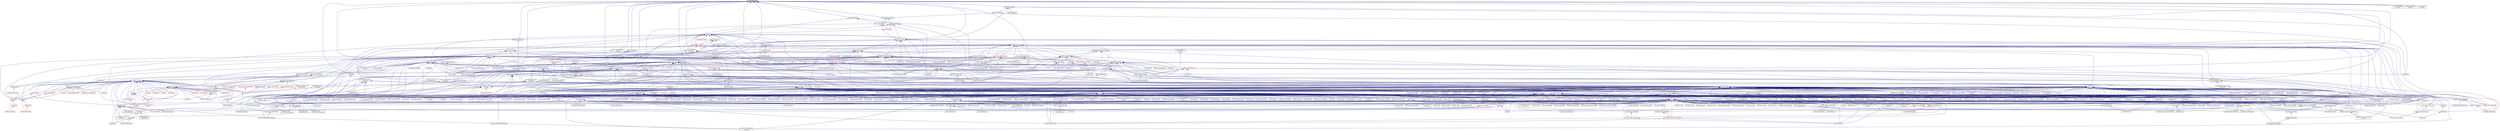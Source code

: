 digraph "action_support.hpp"
{
  edge [fontname="Helvetica",fontsize="10",labelfontname="Helvetica",labelfontsize="10"];
  node [fontname="Helvetica",fontsize="10",shape=record];
  Node175 [label="action_support.hpp",height=0.2,width=0.4,color="black", fillcolor="grey75", style="filled", fontcolor="black"];
  Node175 -> Node176 [dir="back",color="midnightblue",fontsize="10",style="solid",fontname="Helvetica"];
  Node176 [label="child.hpp",height=0.2,width=0.4,color="black", fillcolor="white", style="filled",URL="$d7/d44/server_2child_8hpp.html"];
  Node176 -> Node177 [dir="back",color="midnightblue",fontsize="10",style="solid",fontname="Helvetica"];
  Node177 [label="child.hpp",height=0.2,width=0.4,color="black", fillcolor="white", style="filled",URL="$d5/dcf/child_8hpp.html"];
  Node177 -> Node178 [dir="back",color="midnightblue",fontsize="10",style="solid",fontname="Helvetica"];
  Node178 [label="process.hpp",height=0.2,width=0.4,color="black", fillcolor="white", style="filled",URL="$da/dac/components_2process_2process_8hpp.html"];
  Node178 -> Node179 [dir="back",color="midnightblue",fontsize="10",style="solid",fontname="Helvetica"];
  Node179 [label="process.hpp",height=0.2,width=0.4,color="red", fillcolor="white", style="filled",URL="$d0/da9/include_2process_8hpp.html"];
  Node178 -> Node181 [dir="back",color="midnightblue",fontsize="10",style="solid",fontname="Helvetica"];
  Node181 [label="process.cpp",height=0.2,width=0.4,color="black", fillcolor="white", style="filled",URL="$d0/d4c/process_8cpp.html"];
  Node177 -> Node182 [dir="back",color="midnightblue",fontsize="10",style="solid",fontname="Helvetica"];
  Node182 [label="child_component.cpp",height=0.2,width=0.4,color="black", fillcolor="white", style="filled",URL="$df/dd7/child__component_8cpp.html"];
  Node176 -> Node181 [dir="back",color="midnightblue",fontsize="10",style="solid",fontname="Helvetica"];
  Node176 -> Node182 [dir="back",color="midnightblue",fontsize="10",style="solid",fontname="Helvetica"];
  Node175 -> Node183 [dir="back",color="midnightblue",fontsize="10",style="solid",fontname="Helvetica"];
  Node183 [label="async_continue.hpp",height=0.2,width=0.4,color="black", fillcolor="white", style="filled",URL="$d9/d8b/async__continue_8hpp.html"];
  Node183 -> Node184 [dir="back",color="midnightblue",fontsize="10",style="solid",fontname="Helvetica"];
  Node184 [label="async.hpp",height=0.2,width=0.4,color="black", fillcolor="white", style="filled",URL="$d5/d2c/async_8hpp.html"];
  Node184 -> Node185 [dir="back",color="midnightblue",fontsize="10",style="solid",fontname="Helvetica"];
  Node185 [label="stencil_iterator.cpp",height=0.2,width=0.4,color="black", fillcolor="white", style="filled",URL="$d6/de1/server_2stencil__iterator_8cpp.html"];
  Node184 -> Node186 [dir="back",color="midnightblue",fontsize="10",style="solid",fontname="Helvetica"];
  Node186 [label="apply.hpp",height=0.2,width=0.4,color="black", fillcolor="white", style="filled",URL="$d7/d4c/apply_8hpp.html"];
  Node186 -> Node187 [dir="back",color="midnightblue",fontsize="10",style="solid",fontname="Helvetica"];
  Node187 [label="widget.cpp",height=0.2,width=0.4,color="black", fillcolor="white", style="filled",URL="$da/d15/widget_8cpp.html"];
  Node186 -> Node188 [dir="back",color="midnightblue",fontsize="10",style="solid",fontname="Helvetica"];
  Node188 [label="ostream.hpp",height=0.2,width=0.4,color="black", fillcolor="white", style="filled",URL="$d1/d38/ostream_8hpp.html"];
  Node188 -> Node189 [dir="back",color="midnightblue",fontsize="10",style="solid",fontname="Helvetica"];
  Node189 [label="standard_streams.hpp",height=0.2,width=0.4,color="red", fillcolor="white", style="filled",URL="$db/d16/standard__streams_8hpp.html"];
  Node189 -> Node190 [dir="back",color="midnightblue",fontsize="10",style="solid",fontname="Helvetica"];
  Node190 [label="iostreams.hpp",height=0.2,width=0.4,color="red", fillcolor="white", style="filled",URL="$de/d22/iostreams_8hpp.html"];
  Node190 -> Node191 [dir="back",color="midnightblue",fontsize="10",style="solid",fontname="Helvetica"];
  Node191 [label="allgather.cpp",height=0.2,width=0.4,color="black", fillcolor="white", style="filled",URL="$d7/d06/allgather_8cpp.html"];
  Node190 -> Node192 [dir="back",color="midnightblue",fontsize="10",style="solid",fontname="Helvetica"];
  Node192 [label="allgather_and_gate.cpp",height=0.2,width=0.4,color="black", fillcolor="white", style="filled",URL="$d1/d56/allgather__and__gate_8cpp.html"];
  Node190 -> Node193 [dir="back",color="midnightblue",fontsize="10",style="solid",fontname="Helvetica"];
  Node193 [label="async_io_action.cpp",height=0.2,width=0.4,color="black", fillcolor="white", style="filled",URL="$d3/df5/async__io__action_8cpp.html"];
  Node190 -> Node197 [dir="back",color="midnightblue",fontsize="10",style="solid",fontname="Helvetica"];
  Node197 [label="os_thread_num.cpp",height=0.2,width=0.4,color="black", fillcolor="white", style="filled",URL="$d2/dfb/os__thread__num_8cpp.html"];
  Node190 -> Node200 [dir="back",color="midnightblue",fontsize="10",style="solid",fontname="Helvetica"];
  Node200 [label="hello_world_component.cpp",height=0.2,width=0.4,color="black", fillcolor="white", style="filled",URL="$d8/daa/hello__world__component_8cpp.html"];
  Node190 -> Node202 [dir="back",color="midnightblue",fontsize="10",style="solid",fontname="Helvetica"];
  Node202 [label="stencil_iterator.hpp",height=0.2,width=0.4,color="black", fillcolor="white", style="filled",URL="$dc/d5c/server_2stencil__iterator_8hpp.html"];
  Node202 -> Node203 [dir="back",color="midnightblue",fontsize="10",style="solid",fontname="Helvetica"];
  Node203 [label="solver.hpp",height=0.2,width=0.4,color="red", fillcolor="white", style="filled",URL="$db/d9a/server_2solver_8hpp.html"];
  Node202 -> Node185 [dir="back",color="midnightblue",fontsize="10",style="solid",fontname="Helvetica"];
  Node202 -> Node206 [dir="back",color="midnightblue",fontsize="10",style="solid",fontname="Helvetica"];
  Node206 [label="stencil_iterator.cpp",height=0.2,width=0.4,color="black", fillcolor="white", style="filled",URL="$d7/d71/stencil__iterator_8cpp.html"];
  Node190 -> Node207 [dir="back",color="midnightblue",fontsize="10",style="solid",fontname="Helvetica"];
  Node207 [label="grid.cpp",height=0.2,width=0.4,color="black", fillcolor="white", style="filled",URL="$d6/d1b/jacobi__component_2grid_8cpp.html"];
  Node190 -> Node209 [dir="back",color="midnightblue",fontsize="10",style="solid",fontname="Helvetica"];
  Node209 [label="1d_wave_equation.cpp",height=0.2,width=0.4,color="black", fillcolor="white", style="filled",URL="$da/dab/1d__wave__equation_8cpp.html"];
  Node190 -> Node212 [dir="back",color="midnightblue",fontsize="10",style="solid",fontname="Helvetica"];
  Node212 [label="component_ctors.cpp",height=0.2,width=0.4,color="black", fillcolor="white", style="filled",URL="$d3/d2a/component__ctors_8cpp.html"];
  Node190 -> Node213 [dir="back",color="midnightblue",fontsize="10",style="solid",fontname="Helvetica"];
  Node213 [label="component_in_executable.cpp",height=0.2,width=0.4,color="black", fillcolor="white", style="filled",URL="$d8/d4b/component__in__executable_8cpp.html"];
  Node190 -> Node214 [dir="back",color="midnightblue",fontsize="10",style="solid",fontname="Helvetica"];
  Node214 [label="component_inheritance.cpp",height=0.2,width=0.4,color="black", fillcolor="white", style="filled",URL="$d8/d55/component__inheritance_8cpp.html"];
  Node190 -> Node215 [dir="back",color="midnightblue",fontsize="10",style="solid",fontname="Helvetica"];
  Node215 [label="component_with_executor.cpp",height=0.2,width=0.4,color="black", fillcolor="white", style="filled",URL="$d4/d20/component__with__executor_8cpp.html"];
  Node190 -> Node217 [dir="back",color="midnightblue",fontsize="10",style="solid",fontname="Helvetica"];
  Node217 [label="enumerate_threads.cpp",height=0.2,width=0.4,color="black", fillcolor="white", style="filled",URL="$d3/dd4/enumerate__threads_8cpp.html"];
  Node190 -> Node220 [dir="back",color="midnightblue",fontsize="10",style="solid",fontname="Helvetica"];
  Node220 [label="fractals.cpp",height=0.2,width=0.4,color="black", fillcolor="white", style="filled",URL="$d8/d58/fractals_8cpp.html"];
  Node190 -> Node221 [dir="back",color="midnightblue",fontsize="10",style="solid",fontname="Helvetica"];
  Node221 [label="fractals_executor.cpp",height=0.2,width=0.4,color="black", fillcolor="white", style="filled",URL="$d9/da9/fractals__executor_8cpp.html"];
  Node190 -> Node222 [dir="back",color="midnightblue",fontsize="10",style="solid",fontname="Helvetica"];
  Node222 [label="hello_world.cpp",height=0.2,width=0.4,color="black", fillcolor="white", style="filled",URL="$d0/d67/hello__world_8cpp.html"];
  Node190 -> Node224 [dir="back",color="midnightblue",fontsize="10",style="solid",fontname="Helvetica"];
  Node224 [label="local_channel.cpp",height=0.2,width=0.4,color="black", fillcolor="white", style="filled",URL="$d0/d3e/local__channel_8cpp.html"];
  Node190 -> Node225 [dir="back",color="midnightblue",fontsize="10",style="solid",fontname="Helvetica"];
  Node225 [label="pingpong.cpp",height=0.2,width=0.4,color="black", fillcolor="white", style="filled",URL="$dd/d4d/pingpong_8cpp.html"];
  Node190 -> Node226 [dir="back",color="midnightblue",fontsize="10",style="solid",fontname="Helvetica"];
  Node226 [label="shared_mutex.cpp",height=0.2,width=0.4,color="black", fillcolor="white", style="filled",URL="$da/d0b/shared__mutex_8cpp.html"];
  Node190 -> Node227 [dir="back",color="midnightblue",fontsize="10",style="solid",fontname="Helvetica"];
  Node227 [label="sierpinski.cpp",height=0.2,width=0.4,color="black", fillcolor="white", style="filled",URL="$d3/d7e/sierpinski_8cpp.html"];
  Node190 -> Node237 [dir="back",color="midnightblue",fontsize="10",style="solid",fontname="Helvetica"];
  Node237 [label="simple_central_tuplespace\l_client.cpp",height=0.2,width=0.4,color="black", fillcolor="white", style="filled",URL="$d1/d7b/simple__central__tuplespace__client_8cpp.html"];
  Node190 -> Node239 [dir="back",color="midnightblue",fontsize="10",style="solid",fontname="Helvetica"];
  Node239 [label="future_overhead.cpp",height=0.2,width=0.4,color="black", fillcolor="white", style="filled",URL="$d3/d79/future__overhead_8cpp.html"];
  Node190 -> Node242 [dir="back",color="midnightblue",fontsize="10",style="solid",fontname="Helvetica"];
  Node242 [label="parent_vs_child_stealing.cpp",height=0.2,width=0.4,color="black", fillcolor="white", style="filled",URL="$d2/d07/parent__vs__child__stealing_8cpp.html"];
  Node190 -> Node247 [dir="back",color="midnightblue",fontsize="10",style="solid",fontname="Helvetica"];
  Node247 [label="spinlock_overhead1.cpp",height=0.2,width=0.4,color="black", fillcolor="white", style="filled",URL="$d0/d32/spinlock__overhead1_8cpp.html"];
  Node190 -> Node248 [dir="back",color="midnightblue",fontsize="10",style="solid",fontname="Helvetica"];
  Node248 [label="spinlock_overhead2.cpp",height=0.2,width=0.4,color="black", fillcolor="white", style="filled",URL="$de/d55/spinlock__overhead2_8cpp.html"];
  Node190 -> Node253 [dir="back",color="midnightblue",fontsize="10",style="solid",fontname="Helvetica"];
  Node253 [label="wait_all_timings.cpp",height=0.2,width=0.4,color="black", fillcolor="white", style="filled",URL="$d5/da1/wait__all__timings_8cpp.html"];
  Node190 -> Node255 [dir="back",color="midnightblue",fontsize="10",style="solid",fontname="Helvetica"];
  Node255 [label="osu_bcast.cpp",height=0.2,width=0.4,color="black", fillcolor="white", style="filled",URL="$d3/dca/osu__bcast_8cpp.html"];
  Node190 -> Node261 [dir="back",color="midnightblue",fontsize="10",style="solid",fontname="Helvetica"];
  Node261 [label="pingpong_performance.cpp",height=0.2,width=0.4,color="black", fillcolor="white", style="filled",URL="$de/d03/pingpong__performance_8cpp.html"];
  Node190 -> Node262 [dir="back",color="midnightblue",fontsize="10",style="solid",fontname="Helvetica"];
  Node262 [label="plain_action_1330.cpp",height=0.2,width=0.4,color="black", fillcolor="white", style="filled",URL="$d4/def/plain__action__1330_8cpp.html"];
  Node190 -> Node269 [dir="back",color="midnightblue",fontsize="10",style="solid",fontname="Helvetica"];
  Node269 [label="wait_all_hang_1946.cpp",height=0.2,width=0.4,color="black", fillcolor="white", style="filled",URL="$d5/d69/wait__all__hang__1946_8cpp.html"];
  Node190 -> Node271 [dir="back",color="midnightblue",fontsize="10",style="solid",fontname="Helvetica"];
  Node271 [label="function_serialization\l_728.cpp",height=0.2,width=0.4,color="black", fillcolor="white", style="filled",URL="$d8/db1/function__serialization__728_8cpp.html"];
  Node190 -> Node274 [dir="back",color="midnightblue",fontsize="10",style="solid",fontname="Helvetica"];
  Node274 [label="credit_exhaustion.cpp",height=0.2,width=0.4,color="black", fillcolor="white", style="filled",URL="$d6/d80/credit__exhaustion_8cpp.html"];
  Node190 -> Node275 [dir="back",color="midnightblue",fontsize="10",style="solid",fontname="Helvetica"];
  Node275 [label="local_address_rebind.cpp",height=0.2,width=0.4,color="black", fillcolor="white", style="filled",URL="$d1/d4f/local__address__rebind_8cpp.html"];
  Node190 -> Node284 [dir="back",color="midnightblue",fontsize="10",style="solid",fontname="Helvetica"];
  Node284 [label="split_credit.cpp",height=0.2,width=0.4,color="black", fillcolor="white", style="filled",URL="$dc/d1c/split__credit_8cpp.html"];
  Node190 -> Node288 [dir="back",color="midnightblue",fontsize="10",style="solid",fontname="Helvetica"];
  Node288 [label="inheritance_2_classes\l_abstract.cpp",height=0.2,width=0.4,color="black", fillcolor="white", style="filled",URL="$dd/d8e/inheritance__2__classes__abstract_8cpp.html"];
  Node190 -> Node289 [dir="back",color="midnightblue",fontsize="10",style="solid",fontname="Helvetica"];
  Node289 [label="inheritance_2_classes\l_concrete.cpp",height=0.2,width=0.4,color="black", fillcolor="white", style="filled",URL="$d8/dc5/inheritance__2__classes__concrete_8cpp.html"];
  Node190 -> Node290 [dir="back",color="midnightblue",fontsize="10",style="solid",fontname="Helvetica"];
  Node290 [label="inheritance_3_classes\l_1_abstract.cpp",height=0.2,width=0.4,color="black", fillcolor="white", style="filled",URL="$dc/dfb/inheritance__3__classes__1__abstract_8cpp.html"];
  Node190 -> Node291 [dir="back",color="midnightblue",fontsize="10",style="solid",fontname="Helvetica"];
  Node291 [label="inheritance_3_classes\l_2_abstract.cpp",height=0.2,width=0.4,color="black", fillcolor="white", style="filled",URL="$dd/d34/inheritance__3__classes__2__abstract_8cpp.html"];
  Node190 -> Node292 [dir="back",color="midnightblue",fontsize="10",style="solid",fontname="Helvetica"];
  Node292 [label="inheritance_3_classes\l_concrete.cpp",height=0.2,width=0.4,color="black", fillcolor="white", style="filled",URL="$de/d09/inheritance__3__classes__concrete_8cpp.html"];
  Node190 -> Node293 [dir="back",color="midnightblue",fontsize="10",style="solid",fontname="Helvetica"];
  Node293 [label="migrate_component.cpp",height=0.2,width=0.4,color="black", fillcolor="white", style="filled",URL="$dc/d78/migrate__component_8cpp.html"];
  Node190 -> Node298 [dir="back",color="midnightblue",fontsize="10",style="solid",fontname="Helvetica"];
  Node298 [label="put_parcels_with_coalescing.cpp",height=0.2,width=0.4,color="black", fillcolor="white", style="filled",URL="$d6/dca/put__parcels__with__coalescing_8cpp.html"];
  Node190 -> Node299 [dir="back",color="midnightblue",fontsize="10",style="solid",fontname="Helvetica"];
  Node299 [label="put_parcels_with_compression.cpp",height=0.2,width=0.4,color="black", fillcolor="white", style="filled",URL="$df/d62/put__parcels__with__compression_8cpp.html"];
  Node189 -> Node300 [dir="back",color="midnightblue",fontsize="10",style="solid",fontname="Helvetica"];
  Node300 [label="component_module.cpp",height=0.2,width=0.4,color="black", fillcolor="white", style="filled",URL="$da/d41/iostreams_2component__module_8cpp.html"];
  Node189 -> Node301 [dir="back",color="midnightblue",fontsize="10",style="solid",fontname="Helvetica"];
  Node301 [label="standard_streams.cpp",height=0.2,width=0.4,color="black", fillcolor="white", style="filled",URL="$da/d60/standard__streams_8cpp.html"];
  Node189 -> Node302 [dir="back",color="midnightblue",fontsize="10",style="solid",fontname="Helvetica"];
  Node302 [label="network_storage.cpp",height=0.2,width=0.4,color="black", fillcolor="white", style="filled",URL="$db/daa/network__storage_8cpp.html"];
  Node188 -> Node300 [dir="back",color="midnightblue",fontsize="10",style="solid",fontname="Helvetica"];
  Node188 -> Node301 [dir="back",color="midnightblue",fontsize="10",style="solid",fontname="Helvetica"];
  Node186 -> Node304 [dir="back",color="midnightblue",fontsize="10",style="solid",fontname="Helvetica"];
  Node304 [label="apply.hpp",height=0.2,width=0.4,color="black", fillcolor="white", style="filled",URL="$d6/d2c/include_2apply_8hpp.html"];
  Node304 -> Node224 [dir="back",color="midnightblue",fontsize="10",style="solid",fontname="Helvetica"];
  Node304 -> Node305 [dir="back",color="midnightblue",fontsize="10",style="solid",fontname="Helvetica"];
  Node305 [label="fail_compile_const\l_array_argument.cpp",height=0.2,width=0.4,color="black", fillcolor="white", style="filled",URL="$dc/dba/fail__compile__const__array__argument_8cpp.html"];
  Node304 -> Node306 [dir="back",color="midnightblue",fontsize="10",style="solid",fontname="Helvetica"];
  Node306 [label="succeed_compile_const\l_ref_argument.cpp",height=0.2,width=0.4,color="black", fillcolor="white", style="filled",URL="$d9/dc9/succeed__compile__const__ref__argument_8cpp.html"];
  Node304 -> Node307 [dir="back",color="midnightblue",fontsize="10",style="solid",fontname="Helvetica"];
  Node307 [label="apply_colocated.cpp",height=0.2,width=0.4,color="black", fillcolor="white", style="filled",URL="$d5/dd3/apply__colocated_8cpp.html"];
  Node304 -> Node308 [dir="back",color="midnightblue",fontsize="10",style="solid",fontname="Helvetica"];
  Node308 [label="apply_local.cpp",height=0.2,width=0.4,color="black", fillcolor="white", style="filled",URL="$dd/db5/apply__local_8cpp.html"];
  Node304 -> Node309 [dir="back",color="midnightblue",fontsize="10",style="solid",fontname="Helvetica"];
  Node309 [label="apply_local_executor.cpp",height=0.2,width=0.4,color="black", fillcolor="white", style="filled",URL="$db/d84/apply__local__executor_8cpp.html"];
  Node304 -> Node310 [dir="back",color="midnightblue",fontsize="10",style="solid",fontname="Helvetica"];
  Node310 [label="apply_local_executor\l_v1.cpp",height=0.2,width=0.4,color="black", fillcolor="white", style="filled",URL="$dd/d53/apply__local__executor__v1_8cpp.html"];
  Node304 -> Node311 [dir="back",color="midnightblue",fontsize="10",style="solid",fontname="Helvetica"];
  Node311 [label="apply_remote.cpp",height=0.2,width=0.4,color="black", fillcolor="white", style="filled",URL="$d9/d40/apply__remote_8cpp.html"];
  Node304 -> Node312 [dir="back",color="midnightblue",fontsize="10",style="solid",fontname="Helvetica"];
  Node312 [label="apply_remote_client.cpp",height=0.2,width=0.4,color="black", fillcolor="white", style="filled",URL="$d9/def/apply__remote__client_8cpp.html"];
  Node304 -> Node313 [dir="back",color="midnightblue",fontsize="10",style="solid",fontname="Helvetica"];
  Node313 [label="async_continue.cpp",height=0.2,width=0.4,color="black", fillcolor="white", style="filled",URL="$d4/d19/async__continue_8cpp.html"];
  Node304 -> Node314 [dir="back",color="midnightblue",fontsize="10",style="solid",fontname="Helvetica"];
  Node314 [label="async_continue_cb.cpp",height=0.2,width=0.4,color="black", fillcolor="white", style="filled",URL="$df/d37/async__continue__cb_8cpp.html"];
  Node304 -> Node315 [dir="back",color="midnightblue",fontsize="10",style="solid",fontname="Helvetica"];
  Node315 [label="async_continue_cb_colocated.cpp",height=0.2,width=0.4,color="black", fillcolor="white", style="filled",URL="$dd/dce/async__continue__cb__colocated_8cpp.html"];
  Node304 -> Node316 [dir="back",color="midnightblue",fontsize="10",style="solid",fontname="Helvetica"];
  Node316 [label="async_local.cpp",height=0.2,width=0.4,color="black", fillcolor="white", style="filled",URL="$d3/d4c/async__local_8cpp.html"];
  Node304 -> Node317 [dir="back",color="midnightblue",fontsize="10",style="solid",fontname="Helvetica"];
  Node317 [label="async_local_executor.cpp",height=0.2,width=0.4,color="black", fillcolor="white", style="filled",URL="$d4/dce/async__local__executor_8cpp.html"];
  Node304 -> Node318 [dir="back",color="midnightblue",fontsize="10",style="solid",fontname="Helvetica"];
  Node318 [label="async_local_executor\l_v1.cpp",height=0.2,width=0.4,color="black", fillcolor="white", style="filled",URL="$da/d4a/async__local__executor__v1_8cpp.html"];
  Node304 -> Node319 [dir="back",color="midnightblue",fontsize="10",style="solid",fontname="Helvetica"];
  Node319 [label="channel.cpp",height=0.2,width=0.4,color="black", fillcolor="white", style="filled",URL="$dd/d5f/channel_8cpp.html"];
  Node304 -> Node320 [dir="back",color="midnightblue",fontsize="10",style="solid",fontname="Helvetica"];
  Node320 [label="channel_local.cpp",height=0.2,width=0.4,color="black", fillcolor="white", style="filled",URL="$d6/d3e/channel__local_8cpp.html"];
  Node304 -> Node321 [dir="back",color="midnightblue",fontsize="10",style="solid",fontname="Helvetica"];
  Node321 [label="zero_copy_serialization.cpp",height=0.2,width=0.4,color="black", fillcolor="white", style="filled",URL="$d4/dea/zero__copy__serialization_8cpp.html"];
  Node186 -> Node322 [dir="back",color="midnightblue",fontsize="10",style="solid",fontname="Helvetica"];
  Node322 [label="dataflow.hpp",height=0.2,width=0.4,color="red", fillcolor="white", style="filled",URL="$db/d03/lcos_2dataflow_8hpp.html"];
  Node322 -> Node1027 [dir="back",color="midnightblue",fontsize="10",style="solid",fontname="Helvetica"];
  Node1027 [label="partition.hpp",height=0.2,width=0.4,color="black", fillcolor="white", style="filled",URL="$db/d01/hpx_2parallel_2algorithms_2partition_8hpp.html"];
  Node1027 -> Node1028 [dir="back",color="midnightblue",fontsize="10",style="solid",fontname="Helvetica"];
  Node1028 [label="parallel_partition.hpp",height=0.2,width=0.4,color="red", fillcolor="white", style="filled",URL="$d5/d82/parallel__partition_8hpp.html"];
  Node1027 -> Node1032 [dir="back",color="midnightblue",fontsize="10",style="solid",fontname="Helvetica"];
  Node1032 [label="partition.hpp",height=0.2,width=0.4,color="red", fillcolor="white", style="filled",URL="$d2/d20/hpx_2parallel_2container__algorithms_2partition_8hpp.html"];
  Node1032 -> Node1028 [dir="back",color="midnightblue",fontsize="10",style="solid",fontname="Helvetica"];
  Node186 -> Node1154 [dir="back",color="midnightblue",fontsize="10",style="solid",fontname="Helvetica"];
  Node1154 [label="parallel_executor.hpp",height=0.2,width=0.4,color="black", fillcolor="white", style="filled",URL="$d8/d39/parallel__executor_8hpp.html"];
  Node1154 -> Node1155 [dir="back",color="midnightblue",fontsize="10",style="solid",fontname="Helvetica"];
  Node1155 [label="execution_policy.hpp",height=0.2,width=0.4,color="red", fillcolor="white", style="filled",URL="$d4/d36/execution__policy_8hpp.html"];
  Node1155 -> Node1162 [dir="back",color="midnightblue",fontsize="10",style="solid",fontname="Helvetica"];
  Node1162 [label="spmd_block.hpp",height=0.2,width=0.4,color="black", fillcolor="white", style="filled",URL="$d3/d34/lcos_2spmd__block_8hpp.html"];
  Node1162 -> Node1086 [dir="back",color="midnightblue",fontsize="10",style="solid",fontname="Helvetica"];
  Node1086 [label="coarray.hpp",height=0.2,width=0.4,color="black", fillcolor="white", style="filled",URL="$d0/da7/coarray_8hpp.html"];
  Node1086 -> Node1087 [dir="back",color="midnightblue",fontsize="10",style="solid",fontname="Helvetica"];
  Node1087 [label="coarray.cpp",height=0.2,width=0.4,color="black", fillcolor="white", style="filled",URL="$d8/d2c/coarray_8cpp.html"];
  Node1086 -> Node1088 [dir="back",color="midnightblue",fontsize="10",style="solid",fontname="Helvetica"];
  Node1088 [label="coarray_all_reduce.cpp",height=0.2,width=0.4,color="black", fillcolor="white", style="filled",URL="$da/ddb/coarray__all__reduce_8cpp.html"];
  Node1162 -> Node1163 [dir="back",color="midnightblue",fontsize="10",style="solid",fontname="Helvetica"];
  Node1163 [label="view_element.hpp",height=0.2,width=0.4,color="red", fillcolor="white", style="filled",URL="$de/d49/view__element_8hpp.html"];
  Node1162 -> Node1089 [dir="back",color="midnightblue",fontsize="10",style="solid",fontname="Helvetica"];
  Node1089 [label="partitioned_vector\l_view.hpp",height=0.2,width=0.4,color="red", fillcolor="white", style="filled",URL="$da/dc2/components_2containers_2partitioned__vector_2partitioned__vector__view_8hpp.html"];
  Node1089 -> Node1086 [dir="back",color="midnightblue",fontsize="10",style="solid",fontname="Helvetica"];
  Node1089 -> Node1092 [dir="back",color="midnightblue",fontsize="10",style="solid",fontname="Helvetica"];
  Node1092 [label="partitioned_vector\l_subview.cpp",height=0.2,width=0.4,color="black", fillcolor="white", style="filled",URL="$dc/d09/partitioned__vector__subview_8cpp.html"];
  Node1089 -> Node1093 [dir="back",color="midnightblue",fontsize="10",style="solid",fontname="Helvetica"];
  Node1093 [label="partitioned_vector\l_view.cpp",height=0.2,width=0.4,color="black", fillcolor="white", style="filled",URL="$d9/dcf/partitioned__vector__view_8cpp.html"];
  Node1162 -> Node1087 [dir="back",color="midnightblue",fontsize="10",style="solid",fontname="Helvetica"];
  Node1162 -> Node1088 [dir="back",color="midnightblue",fontsize="10",style="solid",fontname="Helvetica"];
  Node1162 -> Node1092 [dir="back",color="midnightblue",fontsize="10",style="solid",fontname="Helvetica"];
  Node1162 -> Node1093 [dir="back",color="midnightblue",fontsize="10",style="solid",fontname="Helvetica"];
  Node1162 -> Node1094 [dir="back",color="midnightblue",fontsize="10",style="solid",fontname="Helvetica"];
  Node1094 [label="partitioned_vector\l_view_iterator.cpp",height=0.2,width=0.4,color="black", fillcolor="white", style="filled",URL="$d6/d94/partitioned__vector__view__iterator_8cpp.html"];
  Node1162 -> Node574 [dir="back",color="midnightblue",fontsize="10",style="solid",fontname="Helvetica"];
  Node574 [label="global_spmd_block.cpp",height=0.2,width=0.4,color="black", fillcolor="white", style="filled",URL="$da/d4f/global__spmd__block_8cpp.html"];
  Node1155 -> Node994 [dir="back",color="midnightblue",fontsize="10",style="solid",fontname="Helvetica"];
  Node994 [label="is_heap.hpp",height=0.2,width=0.4,color="black", fillcolor="white", style="filled",URL="$df/d5d/algorithms_2is__heap_8hpp.html"];
  Node994 -> Node995 [dir="back",color="midnightblue",fontsize="10",style="solid",fontname="Helvetica"];
  Node995 [label="parallel_is_heap.hpp",height=0.2,width=0.4,color="red", fillcolor="white", style="filled",URL="$da/df8/parallel__is__heap_8hpp.html"];
  Node994 -> Node997 [dir="back",color="midnightblue",fontsize="10",style="solid",fontname="Helvetica"];
  Node997 [label="is_heap.hpp",height=0.2,width=0.4,color="red", fillcolor="white", style="filled",URL="$d1/d17/container__algorithms_2is__heap_8hpp.html"];
  Node997 -> Node995 [dir="back",color="midnightblue",fontsize="10",style="solid",fontname="Helvetica"];
  Node1155 -> Node1135 [dir="back",color="midnightblue",fontsize="10",style="solid",fontname="Helvetica"];
  Node1135 [label="merge.hpp",height=0.2,width=0.4,color="red", fillcolor="white", style="filled",URL="$d6/dc7/algorithms_2merge_8hpp.html"];
  Node1155 -> Node1027 [dir="back",color="midnightblue",fontsize="10",style="solid",fontname="Helvetica"];
  Node1155 -> Node881 [dir="back",color="midnightblue",fontsize="10",style="solid",fontname="Helvetica"];
  Node881 [label="sort.hpp",height=0.2,width=0.4,color="red", fillcolor="white", style="filled",URL="$d3/d10/algorithms_2sort_8hpp.html"];
  Node1155 -> Node1169 [dir="back",color="midnightblue",fontsize="10",style="solid",fontname="Helvetica"];
  Node1169 [label="timed_executors.hpp",height=0.2,width=0.4,color="red", fillcolor="white", style="filled",URL="$da/d91/timed__executors_8hpp.html"];
  Node1169 -> Node1176 [dir="back",color="midnightblue",fontsize="10",style="solid",fontname="Helvetica"];
  Node1176 [label="executors.hpp",height=0.2,width=0.4,color="red", fillcolor="white", style="filled",URL="$d6/d4e/parallel_2executors_8hpp.html"];
  Node1176 -> Node1171 [dir="back",color="midnightblue",fontsize="10",style="solid",fontname="Helvetica"];
  Node1171 [label="execution.hpp",height=0.2,width=0.4,color="red", fillcolor="white", style="filled",URL="$d7/d7f/execution_8hpp.html"];
  Node1171 -> Node499 [dir="back",color="midnightblue",fontsize="10",style="solid",fontname="Helvetica"];
  Node499 [label="barrier_hang.cpp",height=0.2,width=0.4,color="black", fillcolor="white", style="filled",URL="$dd/d8b/barrier__hang_8cpp.html"];
  Node1155 -> Node971 [dir="back",color="midnightblue",fontsize="10",style="solid",fontname="Helvetica"];
  Node971 [label="count.hpp",height=0.2,width=0.4,color="red", fillcolor="white", style="filled",URL="$d9/dd7/segmented__algorithms_2count_8hpp.html"];
  Node1155 -> Node1167 [dir="back",color="midnightblue",fontsize="10",style="solid",fontname="Helvetica"];
  Node1167 [label="dispatch.hpp",height=0.2,width=0.4,color="black", fillcolor="white", style="filled",URL="$d6/dc5/segmented__algorithms_2detail_2dispatch_8hpp.html"];
  Node1167 -> Node971 [dir="back",color="midnightblue",fontsize="10",style="solid",fontname="Helvetica"];
  Node1167 -> Node1168 [dir="back",color="midnightblue",fontsize="10",style="solid",fontname="Helvetica"];
  Node1168 [label="reduce.hpp",height=0.2,width=0.4,color="black", fillcolor="white", style="filled",URL="$d9/d26/parallel_2segmented__algorithms_2detail_2reduce_8hpp.html"];
  Node1168 -> Node1009 [dir="back",color="midnightblue",fontsize="10",style="solid",fontname="Helvetica"];
  Node1009 [label="reduce.hpp",height=0.2,width=0.4,color="red", fillcolor="white", style="filled",URL="$d8/d1a/parallel_2segmented__algorithms_2reduce_8hpp.html"];
  Node1168 -> Node1013 [dir="back",color="midnightblue",fontsize="10",style="solid",fontname="Helvetica"];
  Node1013 [label="transform_reduce.hpp",height=0.2,width=0.4,color="red", fillcolor="white", style="filled",URL="$d5/da7/segmented__algorithms_2transform__reduce_8hpp.html"];
  Node1167 -> Node1132 [dir="back",color="midnightblue",fontsize="10",style="solid",fontname="Helvetica"];
  Node1132 [label="scan.hpp",height=0.2,width=0.4,color="black", fillcolor="white", style="filled",URL="$de/dc0/scan_8hpp.html"];
  Node1132 -> Node979 [dir="back",color="midnightblue",fontsize="10",style="solid",fontname="Helvetica"];
  Node979 [label="exclusive_scan.hpp",height=0.2,width=0.4,color="red", fillcolor="white", style="filled",URL="$d0/d53/segmented__algorithms_2exclusive__scan_8hpp.html"];
  Node979 -> Node980 [dir="back",color="midnightblue",fontsize="10",style="solid",fontname="Helvetica"];
  Node980 [label="transform_exclusive\l_scan.hpp",height=0.2,width=0.4,color="red", fillcolor="white", style="filled",URL="$d2/dda/segmented__algorithms_2transform__exclusive__scan_8hpp.html"];
  Node1132 -> Node993 [dir="back",color="midnightblue",fontsize="10",style="solid",fontname="Helvetica"];
  Node993 [label="inclusive_scan.hpp",height=0.2,width=0.4,color="red", fillcolor="white", style="filled",URL="$d8/de5/segmented__algorithms_2inclusive__scan_8hpp.html"];
  Node993 -> Node992 [dir="back",color="midnightblue",fontsize="10",style="solid",fontname="Helvetica"];
  Node992 [label="transform_inclusive\l_scan.hpp",height=0.2,width=0.4,color="red", fillcolor="white", style="filled",URL="$d7/d20/segmented__algorithms_2transform__inclusive__scan_8hpp.html"];
  Node1132 -> Node980 [dir="back",color="midnightblue",fontsize="10",style="solid",fontname="Helvetica"];
  Node1132 -> Node992 [dir="back",color="midnightblue",fontsize="10",style="solid",fontname="Helvetica"];
  Node1167 -> Node1133 [dir="back",color="midnightblue",fontsize="10",style="solid",fontname="Helvetica"];
  Node1133 [label="transfer.hpp",height=0.2,width=0.4,color="red", fillcolor="white", style="filled",URL="$da/d37/parallel_2segmented__algorithms_2detail_2transfer_8hpp.html"];
  Node1167 -> Node979 [dir="back",color="midnightblue",fontsize="10",style="solid",fontname="Helvetica"];
  Node1167 -> Node985 [dir="back",color="midnightblue",fontsize="10",style="solid",fontname="Helvetica"];
  Node985 [label="find.hpp",height=0.2,width=0.4,color="red", fillcolor="white", style="filled",URL="$d4/d1f/segmented__algorithms_2find_8hpp.html"];
  Node1167 -> Node940 [dir="back",color="midnightblue",fontsize="10",style="solid",fontname="Helvetica"];
  Node940 [label="for_each.hpp",height=0.2,width=0.4,color="red", fillcolor="white", style="filled",URL="$de/daa/segmented__algorithms_2for__each_8hpp.html"];
  Node1167 -> Node929 [dir="back",color="midnightblue",fontsize="10",style="solid",fontname="Helvetica"];
  Node929 [label="generate.hpp",height=0.2,width=0.4,color="red", fillcolor="white", style="filled",URL="$d2/d5d/segmented__algorithms_2generate_8hpp.html"];
  Node1167 -> Node993 [dir="back",color="midnightblue",fontsize="10",style="solid",fontname="Helvetica"];
  Node1167 -> Node1005 [dir="back",color="midnightblue",fontsize="10",style="solid",fontname="Helvetica"];
  Node1005 [label="minmax.hpp",height=0.2,width=0.4,color="red", fillcolor="white", style="filled",URL="$db/d7e/segmented__algorithms_2minmax_8hpp.html"];
  Node1167 -> Node1009 [dir="back",color="midnightblue",fontsize="10",style="solid",fontname="Helvetica"];
  Node1167 -> Node953 [dir="back",color="midnightblue",fontsize="10",style="solid",fontname="Helvetica"];
  Node953 [label="transform.hpp",height=0.2,width=0.4,color="red", fillcolor="white", style="filled",URL="$d8/d80/segmented__algorithms_2transform_8hpp.html"];
  Node1167 -> Node980 [dir="back",color="midnightblue",fontsize="10",style="solid",fontname="Helvetica"];
  Node1167 -> Node992 [dir="back",color="midnightblue",fontsize="10",style="solid",fontname="Helvetica"];
  Node1167 -> Node1013 [dir="back",color="midnightblue",fontsize="10",style="solid",fontname="Helvetica"];
  Node1155 -> Node1168 [dir="back",color="midnightblue",fontsize="10",style="solid",fontname="Helvetica"];
  Node1155 -> Node1132 [dir="back",color="midnightblue",fontsize="10",style="solid",fontname="Helvetica"];
  Node1155 -> Node1133 [dir="back",color="midnightblue",fontsize="10",style="solid",fontname="Helvetica"];
  Node1155 -> Node979 [dir="back",color="midnightblue",fontsize="10",style="solid",fontname="Helvetica"];
  Node1155 -> Node985 [dir="back",color="midnightblue",fontsize="10",style="solid",fontname="Helvetica"];
  Node1155 -> Node940 [dir="back",color="midnightblue",fontsize="10",style="solid",fontname="Helvetica"];
  Node1155 -> Node929 [dir="back",color="midnightblue",fontsize="10",style="solid",fontname="Helvetica"];
  Node1155 -> Node993 [dir="back",color="midnightblue",fontsize="10",style="solid",fontname="Helvetica"];
  Node1155 -> Node1005 [dir="back",color="midnightblue",fontsize="10",style="solid",fontname="Helvetica"];
  Node1155 -> Node1009 [dir="back",color="midnightblue",fontsize="10",style="solid",fontname="Helvetica"];
  Node1155 -> Node953 [dir="back",color="midnightblue",fontsize="10",style="solid",fontname="Helvetica"];
  Node1155 -> Node980 [dir="back",color="midnightblue",fontsize="10",style="solid",fontname="Helvetica"];
  Node1155 -> Node992 [dir="back",color="midnightblue",fontsize="10",style="solid",fontname="Helvetica"];
  Node1155 -> Node1013 [dir="back",color="midnightblue",fontsize="10",style="solid",fontname="Helvetica"];
  Node1155 -> Node888 [dir="back",color="midnightblue",fontsize="10",style="solid",fontname="Helvetica"];
  Node888 [label="task_block.hpp",height=0.2,width=0.4,color="black", fillcolor="white", style="filled",URL="$de/db7/task__block_8hpp.html"];
  Node888 -> Node889 [dir="back",color="midnightblue",fontsize="10",style="solid",fontname="Helvetica"];
  Node889 [label="parallel_task_block.hpp",height=0.2,width=0.4,color="red", fillcolor="white", style="filled",URL="$d4/d99/parallel__task__block_8hpp.html"];
  Node1155 -> Node1184 [dir="back",color="midnightblue",fontsize="10",style="solid",fontname="Helvetica"];
  Node1184 [label="handle_local_exceptions.hpp",height=0.2,width=0.4,color="black", fillcolor="white", style="filled",URL="$dc/df9/handle__local__exceptions_8hpp.html"];
  Node1184 -> Node1135 [dir="back",color="midnightblue",fontsize="10",style="solid",fontname="Helvetica"];
  Node1184 -> Node1027 [dir="back",color="midnightblue",fontsize="10",style="solid",fontname="Helvetica"];
  Node1184 -> Node881 [dir="back",color="midnightblue",fontsize="10",style="solid",fontname="Helvetica"];
  Node1184 -> Node890 [dir="back",color="midnightblue",fontsize="10",style="solid",fontname="Helvetica"];
  Node890 [label="foreach_partitioner.hpp",height=0.2,width=0.4,color="red", fillcolor="white", style="filled",URL="$de/deb/foreach__partitioner_8hpp.html"];
  Node1184 -> Node958 [dir="back",color="midnightblue",fontsize="10",style="solid",fontname="Helvetica"];
  Node958 [label="partitioner.hpp",height=0.2,width=0.4,color="red", fillcolor="white", style="filled",URL="$d6/d03/parallel_2util_2partitioner_8hpp.html"];
  Node958 -> Node994 [dir="back",color="midnightblue",fontsize="10",style="solid",fontname="Helvetica"];
  Node1184 -> Node1015 [dir="back",color="midnightblue",fontsize="10",style="solid",fontname="Helvetica"];
  Node1015 [label="partitioner_with_cleanup.hpp",height=0.2,width=0.4,color="red", fillcolor="white", style="filled",URL="$d5/ded/partitioner__with__cleanup_8hpp.html"];
  Node1184 -> Node1026 [dir="back",color="midnightblue",fontsize="10",style="solid",fontname="Helvetica"];
  Node1026 [label="scan_partitioner.hpp",height=0.2,width=0.4,color="red", fillcolor="white", style="filled",URL="$dd/d59/scan__partitioner_8hpp.html"];
  Node1026 -> Node1027 [dir="back",color="midnightblue",fontsize="10",style="solid",fontname="Helvetica"];
  Node1155 -> Node890 [dir="back",color="midnightblue",fontsize="10",style="solid",fontname="Helvetica"];
  Node1155 -> Node958 [dir="back",color="midnightblue",fontsize="10",style="solid",fontname="Helvetica"];
  Node1155 -> Node1015 [dir="back",color="midnightblue",fontsize="10",style="solid",fontname="Helvetica"];
  Node1155 -> Node1026 [dir="back",color="midnightblue",fontsize="10",style="solid",fontname="Helvetica"];
  Node1155 -> Node499 [dir="back",color="midnightblue",fontsize="10",style="solid",fontname="Helvetica"];
  Node1155 -> Node1093 [dir="back",color="midnightblue",fontsize="10",style="solid",fontname="Helvetica"];
  Node1154 -> Node1169 [dir="back",color="midnightblue",fontsize="10",style="solid",fontname="Helvetica"];
  Node1154 -> Node1176 [dir="back",color="midnightblue",fontsize="10",style="solid",fontname="Helvetica"];
  Node186 -> Node1186 [dir="back",color="midnightblue",fontsize="10",style="solid",fontname="Helvetica"];
  Node1186 [label="sequenced_executor.hpp",height=0.2,width=0.4,color="black", fillcolor="white", style="filled",URL="$d2/dea/sequenced__executor_8hpp.html"];
  Node1186 -> Node1155 [dir="back",color="midnightblue",fontsize="10",style="solid",fontname="Helvetica"];
  Node1186 -> Node1169 [dir="back",color="midnightblue",fontsize="10",style="solid",fontname="Helvetica"];
  Node1186 -> Node1176 [dir="back",color="midnightblue",fontsize="10",style="solid",fontname="Helvetica"];
  Node186 -> Node1187 [dir="back",color="midnightblue",fontsize="10",style="solid",fontname="Helvetica"];
  Node1187 [label="thread_execution.hpp",height=0.2,width=0.4,color="black", fillcolor="white", style="filled",URL="$da/d8f/thread__execution_8hpp.html"];
  Node1187 -> Node1171 [dir="back",color="midnightblue",fontsize="10",style="solid",fontname="Helvetica"];
  Node1187 -> Node1175 [dir="back",color="midnightblue",fontsize="10",style="solid",fontname="Helvetica"];
  Node1175 [label="default_executor.hpp",height=0.2,width=0.4,color="black", fillcolor="white", style="filled",URL="$dc/df1/parallel_2executors_2default__executor_8hpp.html"];
  Node1175 -> Node1176 [dir="back",color="midnightblue",fontsize="10",style="solid",fontname="Helvetica"];
  Node1187 -> Node1188 [dir="back",color="midnightblue",fontsize="10",style="solid",fontname="Helvetica"];
  Node1188 [label="service_executors.hpp",height=0.2,width=0.4,color="red", fillcolor="white", style="filled",URL="$db/d5e/parallel_2executors_2service__executors_8hpp.html"];
  Node1188 -> Node1176 [dir="back",color="midnightblue",fontsize="10",style="solid",fontname="Helvetica"];
  Node1187 -> Node1178 [dir="back",color="midnightblue",fontsize="10",style="solid",fontname="Helvetica"];
  Node1178 [label="this_thread_executors.hpp",height=0.2,width=0.4,color="red", fillcolor="white", style="filled",URL="$da/d68/parallel_2executors_2this__thread__executors_8hpp.html"];
  Node1178 -> Node1176 [dir="back",color="midnightblue",fontsize="10",style="solid",fontname="Helvetica"];
  Node1187 -> Node1179 [dir="back",color="midnightblue",fontsize="10",style="solid",fontname="Helvetica"];
  Node1179 [label="thread_pool_attached\l_executors.hpp",height=0.2,width=0.4,color="red", fillcolor="white", style="filled",URL="$d8/d41/parallel_2executors_2thread__pool__attached__executors_8hpp.html"];
  Node1179 -> Node1176 [dir="back",color="midnightblue",fontsize="10",style="solid",fontname="Helvetica"];
  Node1187 -> Node1181 [dir="back",color="midnightblue",fontsize="10",style="solid",fontname="Helvetica"];
  Node1181 [label="thread_pool_executors.hpp",height=0.2,width=0.4,color="red", fillcolor="white", style="filled",URL="$d7/dc4/parallel_2executors_2thread__pool__executors_8hpp.html"];
  Node1181 -> Node1176 [dir="back",color="midnightblue",fontsize="10",style="solid",fontname="Helvetica"];
  Node1187 -> Node1182 [dir="back",color="midnightblue",fontsize="10",style="solid",fontname="Helvetica"];
  Node1182 [label="thread_pool_os_executors.hpp",height=0.2,width=0.4,color="red", fillcolor="white", style="filled",URL="$d7/dab/parallel_2executors_2thread__pool__os__executors_8hpp.html"];
  Node1182 -> Node1176 [dir="back",color="midnightblue",fontsize="10",style="solid",fontname="Helvetica"];
  Node186 -> Node1150 [dir="back",color="midnightblue",fontsize="10",style="solid",fontname="Helvetica"];
  Node1150 [label="hpx_init.cpp",height=0.2,width=0.4,color="black", fillcolor="white", style="filled",URL="$d6/dfa/hpx__init_8cpp.html"];
  Node186 -> Node1199 [dir="back",color="midnightblue",fontsize="10",style="solid",fontname="Helvetica"];
  Node1199 [label="composable_guard.cpp",height=0.2,width=0.4,color="black", fillcolor="white", style="filled",URL="$d7/d2d/src_2lcos_2local_2composable__guard_8cpp.html"];
  Node186 -> Node1200 [dir="back",color="midnightblue",fontsize="10",style="solid",fontname="Helvetica"];
  Node1200 [label="performance_counter\l_stub.cpp",height=0.2,width=0.4,color="black", fillcolor="white", style="filled",URL="$df/db0/performance__counter__stub_8cpp.html"];
  Node186 -> Node1201 [dir="back",color="midnightblue",fontsize="10",style="solid",fontname="Helvetica"];
  Node1201 [label="addressing_service.cpp",height=0.2,width=0.4,color="black", fillcolor="white", style="filled",URL="$d7/d38/addressing__service_8cpp.html"];
  Node186 -> Node1202 [dir="back",color="midnightblue",fontsize="10",style="solid",fontname="Helvetica"];
  Node1202 [label="primary_namespace.cpp",height=0.2,width=0.4,color="black", fillcolor="white", style="filled",URL="$d3/dfe/primary__namespace_8cpp.html"];
  Node186 -> Node1203 [dir="back",color="midnightblue",fontsize="10",style="solid",fontname="Helvetica"];
  Node1203 [label="runtime_support_server.cpp",height=0.2,width=0.4,color="black", fillcolor="white", style="filled",URL="$de/d5c/runtime__support__server_8cpp.html"];
  Node186 -> Node1204 [dir="back",color="midnightblue",fontsize="10",style="solid",fontname="Helvetica"];
  Node1204 [label="memory_block_stubs.cpp",height=0.2,width=0.4,color="black", fillcolor="white", style="filled",URL="$d2/df8/memory__block__stubs_8cpp.html"];
  Node186 -> Node1205 [dir="back",color="midnightblue",fontsize="10",style="solid",fontname="Helvetica"];
  Node1205 [label="memory_stub.cpp",height=0.2,width=0.4,color="black", fillcolor="white", style="filled",URL="$de/ddf/memory__stub_8cpp.html"];
  Node186 -> Node1206 [dir="back",color="midnightblue",fontsize="10",style="solid",fontname="Helvetica"];
  Node1206 [label="runtime_support_stubs.cpp",height=0.2,width=0.4,color="black", fillcolor="white", style="filled",URL="$d8/d9f/runtime__support__stubs_8cpp.html"];
  Node186 -> Node1207 [dir="back",color="midnightblue",fontsize="10",style="solid",fontname="Helvetica"];
  Node1207 [label="get_locality_name.cpp",height=0.2,width=0.4,color="black", fillcolor="white", style="filled",URL="$da/d6f/get__locality__name_8cpp.html"];
  Node186 -> Node1208 [dir="back",color="midnightblue",fontsize="10",style="solid",fontname="Helvetica"];
  Node1208 [label="trigger_lco.cpp",height=0.2,width=0.4,color="black", fillcolor="white", style="filled",URL="$d4/dec/trigger__lco_8cpp.html"];
  Node186 -> Node829 [dir="back",color="midnightblue",fontsize="10",style="solid",fontname="Helvetica"];
  Node829 [label="counting_semaphore.cpp",height=0.2,width=0.4,color="black", fillcolor="white", style="filled",URL="$df/de9/counting__semaphore_8cpp.html"];
  Node186 -> Node845 [dir="back",color="midnightblue",fontsize="10",style="solid",fontname="Helvetica"];
  Node845 [label="shared_mutex1.cpp",height=0.2,width=0.4,color="black", fillcolor="white", style="filled",URL="$d8/d57/shared__mutex1_8cpp.html"];
  Node186 -> Node846 [dir="back",color="midnightblue",fontsize="10",style="solid",fontname="Helvetica"];
  Node846 [label="shared_mutex2.cpp",height=0.2,width=0.4,color="black", fillcolor="white", style="filled",URL="$d1/d40/shared__mutex2_8cpp.html"];
  Node186 -> Node847 [dir="back",color="midnightblue",fontsize="10",style="solid",fontname="Helvetica"];
  Node847 [label="sliding_semaphore.cpp",height=0.2,width=0.4,color="black", fillcolor="white", style="filled",URL="$d2/d38/sliding__semaphore_8cpp.html"];
  Node184 -> Node1103 [dir="back",color="midnightblue",fontsize="10",style="solid",fontname="Helvetica"];
  Node1103 [label="partitioned_vector\l_impl.hpp",height=0.2,width=0.4,color="black", fillcolor="white", style="filled",URL="$d0/db1/partitioned__vector__impl_8hpp.html"];
  Node1103 -> Node1085 [dir="back",color="midnightblue",fontsize="10",style="solid",fontname="Helvetica"];
  Node1085 [label="partitioned_vector.hpp",height=0.2,width=0.4,color="red", fillcolor="white", style="filled",URL="$dc/d76/components_2containers_2partitioned__vector_2partitioned__vector_8hpp.html"];
  Node1085 -> Node1086 [dir="back",color="midnightblue",fontsize="10",style="solid",fontname="Helvetica"];
  Node1085 -> Node1089 [dir="back",color="midnightblue",fontsize="10",style="solid",fontname="Helvetica"];
  Node1085 -> Node1098 [dir="back",color="midnightblue",fontsize="10",style="solid",fontname="Helvetica"];
  Node1098 [label="partitioned_vector\l_component_double.cpp",height=0.2,width=0.4,color="black", fillcolor="white", style="filled",URL="$d7/d93/partitioned__vector__component__double_8cpp.html"];
  Node1085 -> Node1099 [dir="back",color="midnightblue",fontsize="10",style="solid",fontname="Helvetica"];
  Node1099 [label="partitioned_vector\l_component_int.cpp",height=0.2,width=0.4,color="black", fillcolor="white", style="filled",URL="$d6/d01/partitioned__vector__component__int_8cpp.html"];
  Node1085 -> Node1100 [dir="back",color="midnightblue",fontsize="10",style="solid",fontname="Helvetica"];
  Node1100 [label="partitioned_vector\l_component_std_string.cpp",height=0.2,width=0.4,color="black", fillcolor="white", style="filled",URL="$d8/df2/partitioned__vector__component__std__string_8cpp.html"];
  Node184 -> Node188 [dir="back",color="midnightblue",fontsize="10",style="solid",fontname="Helvetica"];
  Node184 -> Node177 [dir="back",color="midnightblue",fontsize="10",style="solid",fontname="Helvetica"];
  Node184 -> Node1209 [dir="back",color="midnightblue",fontsize="10",style="solid",fontname="Helvetica"];
  Node1209 [label="async.hpp",height=0.2,width=0.4,color="black", fillcolor="white", style="filled",URL="$d4/d59/include_2async_8hpp.html"];
  Node1209 -> Node191 [dir="back",color="midnightblue",fontsize="10",style="solid",fontname="Helvetica"];
  Node1209 -> Node192 [dir="back",color="midnightblue",fontsize="10",style="solid",fontname="Helvetica"];
  Node1209 -> Node1210 [dir="back",color="midnightblue",fontsize="10",style="solid",fontname="Helvetica"];
  Node1210 [label="apex_fibonacci.cpp",height=0.2,width=0.4,color="black", fillcolor="white", style="filled",URL="$de/de1/apex__fibonacci_8cpp.html"];
  Node1209 -> Node337 [dir="back",color="midnightblue",fontsize="10",style="solid",fontname="Helvetica"];
  Node337 [label="apex_policy_engine\l_active_thread_count.cpp",height=0.2,width=0.4,color="black", fillcolor="white", style="filled",URL="$d5/d01/apex__policy__engine__active__thread__count_8cpp.html"];
  Node1209 -> Node338 [dir="back",color="midnightblue",fontsize="10",style="solid",fontname="Helvetica"];
  Node338 [label="apex_policy_engine\l_events.cpp",height=0.2,width=0.4,color="black", fillcolor="white", style="filled",URL="$df/d0f/apex__policy__engine__events_8cpp.html"];
  Node1209 -> Node339 [dir="back",color="midnightblue",fontsize="10",style="solid",fontname="Helvetica"];
  Node339 [label="apex_policy_engine\l_periodic.cpp",height=0.2,width=0.4,color="black", fillcolor="white", style="filled",URL="$d5/d7b/apex__policy__engine__periodic_8cpp.html"];
  Node1209 -> Node401 [dir="back",color="midnightblue",fontsize="10",style="solid",fontname="Helvetica"];
  Node401 [label="nqueen.hpp",height=0.2,width=0.4,color="black", fillcolor="white", style="filled",URL="$da/dfd/stubs_2nqueen_8hpp.html"];
  Node401 -> Node402 [dir="back",color="midnightblue",fontsize="10",style="solid",fontname="Helvetica"];
  Node402 [label="nqueen.hpp",height=0.2,width=0.4,color="red", fillcolor="white", style="filled",URL="$d0/d07/nqueen_8hpp.html"];
  Node1209 -> Node209 [dir="back",color="midnightblue",fontsize="10",style="solid",fontname="Helvetica"];
  Node1209 -> Node411 [dir="back",color="midnightblue",fontsize="10",style="solid",fontname="Helvetica"];
  Node411 [label="factorial.cpp",height=0.2,width=0.4,color="black", fillcolor="white", style="filled",URL="$d9/d00/factorial_8cpp.html"];
  Node1209 -> Node1211 [dir="back",color="midnightblue",fontsize="10",style="solid",fontname="Helvetica"];
  Node1211 [label="fibonacci.cpp",height=0.2,width=0.4,color="black", fillcolor="white", style="filled",URL="$d9/d89/fibonacci_8cpp.html"];
  Node1209 -> Node1212 [dir="back",color="midnightblue",fontsize="10",style="solid",fontname="Helvetica"];
  Node1212 [label="fibonacci_one.cpp",height=0.2,width=0.4,color="black", fillcolor="white", style="filled",URL="$d8/d78/fibonacci__one_8cpp.html"];
  Node1209 -> Node1213 [dir="back",color="midnightblue",fontsize="10",style="solid",fontname="Helvetica"];
  Node1213 [label="print_to_console.cpp",height=0.2,width=0.4,color="black", fillcolor="white", style="filled",URL="$d7/de6/print__to__console_8cpp.html"];
  Node1209 -> Node417 [dir="back",color="midnightblue",fontsize="10",style="solid",fontname="Helvetica"];
  Node417 [label="quicksort.cpp",height=0.2,width=0.4,color="black", fillcolor="white", style="filled",URL="$d3/d1e/quicksort_8cpp.html"];
  Node1209 -> Node227 [dir="back",color="midnightblue",fontsize="10",style="solid",fontname="Helvetica"];
  Node1209 -> Node424 [dir="back",color="midnightblue",fontsize="10",style="solid",fontname="Helvetica"];
  Node424 [label="random_mem_access.hpp",height=0.2,width=0.4,color="black", fillcolor="white", style="filled",URL="$d3/d32/stubs_2random__mem__access_8hpp.html"];
  Node424 -> Node425 [dir="back",color="midnightblue",fontsize="10",style="solid",fontname="Helvetica"];
  Node425 [label="random_mem_access.hpp",height=0.2,width=0.4,color="red", fillcolor="white", style="filled",URL="$db/de8/random__mem__access_8hpp.html"];
  Node1209 -> Node430 [dir="back",color="midnightblue",fontsize="10",style="solid",fontname="Helvetica"];
  Node430 [label="interpolator.cpp",height=0.2,width=0.4,color="black", fillcolor="white", style="filled",URL="$d5/d02/interpolator_8cpp.html"];
  Node1209 -> Node459 [dir="back",color="midnightblue",fontsize="10",style="solid",fontname="Helvetica"];
  Node459 [label="simple_central_tuplespace.hpp",height=0.2,width=0.4,color="black", fillcolor="white", style="filled",URL="$d0/d4b/stubs_2simple__central__tuplespace_8hpp.html"];
  Node459 -> Node460 [dir="back",color="midnightblue",fontsize="10",style="solid",fontname="Helvetica"];
  Node460 [label="simple_central_tuplespace.hpp",height=0.2,width=0.4,color="black", fillcolor="white", style="filled",URL="$d5/ddd/simple__central__tuplespace_8hpp.html"];
  Node460 -> Node237 [dir="back",color="midnightblue",fontsize="10",style="solid",fontname="Helvetica"];
  Node1209 -> Node335 [dir="back",color="midnightblue",fontsize="10",style="solid",fontname="Helvetica"];
  Node335 [label="lcos.hpp",height=0.2,width=0.4,color="black", fillcolor="white", style="filled",URL="$d5/deb/lcos_8hpp.html"];
  Node335 -> Node192 [dir="back",color="midnightblue",fontsize="10",style="solid",fontname="Helvetica"];
  Node335 -> Node336 [dir="back",color="midnightblue",fontsize="10",style="solid",fontname="Helvetica"];
  Node336 [label="apex_balance.cpp",height=0.2,width=0.4,color="black", fillcolor="white", style="filled",URL="$d4/d8e/apex__balance_8cpp.html"];
  Node335 -> Node337 [dir="back",color="midnightblue",fontsize="10",style="solid",fontname="Helvetica"];
  Node335 -> Node338 [dir="back",color="midnightblue",fontsize="10",style="solid",fontname="Helvetica"];
  Node335 -> Node339 [dir="back",color="midnightblue",fontsize="10",style="solid",fontname="Helvetica"];
  Node335 -> Node340 [dir="back",color="midnightblue",fontsize="10",style="solid",fontname="Helvetica"];
  Node340 [label="heartbeat.cpp",height=0.2,width=0.4,color="black", fillcolor="white", style="filled",URL="$d8/d98/heartbeat_8cpp.html"];
  Node335 -> Node341 [dir="back",color="midnightblue",fontsize="10",style="solid",fontname="Helvetica"];
  Node341 [label="hello_world_component.hpp",height=0.2,width=0.4,color="black", fillcolor="white", style="filled",URL="$df/df0/hello__world__component_8hpp.html"];
  Node341 -> Node342 [dir="back",color="midnightblue",fontsize="10",style="solid",fontname="Helvetica"];
  Node342 [label="hello_world_client.cpp",height=0.2,width=0.4,color="black", fillcolor="white", style="filled",URL="$d5/da6/hello__world__client_8cpp.html"];
  Node341 -> Node200 [dir="back",color="midnightblue",fontsize="10",style="solid",fontname="Helvetica"];
  Node335 -> Node343 [dir="back",color="midnightblue",fontsize="10",style="solid",fontname="Helvetica"];
  Node343 [label="row.hpp",height=0.2,width=0.4,color="black", fillcolor="white", style="filled",URL="$dc/d69/row_8hpp.html"];
  Node343 -> Node344 [dir="back",color="midnightblue",fontsize="10",style="solid",fontname="Helvetica"];
  Node344 [label="grid.hpp",height=0.2,width=0.4,color="red", fillcolor="white", style="filled",URL="$dc/d8a/grid_8hpp.html"];
  Node344 -> Node203 [dir="back",color="midnightblue",fontsize="10",style="solid",fontname="Helvetica"];
  Node344 -> Node207 [dir="back",color="midnightblue",fontsize="10",style="solid",fontname="Helvetica"];
  Node343 -> Node202 [dir="back",color="midnightblue",fontsize="10",style="solid",fontname="Helvetica"];
  Node343 -> Node207 [dir="back",color="midnightblue",fontsize="10",style="solid",fontname="Helvetica"];
  Node335 -> Node345 [dir="back",color="midnightblue",fontsize="10",style="solid",fontname="Helvetica"];
  Node345 [label="stencil_iterator.hpp",height=0.2,width=0.4,color="black", fillcolor="white", style="filled",URL="$d4/dc8/stencil__iterator_8hpp.html"];
  Node345 -> Node203 [dir="back",color="midnightblue",fontsize="10",style="solid",fontname="Helvetica"];
  Node345 -> Node202 [dir="back",color="midnightblue",fontsize="10",style="solid",fontname="Helvetica"];
  Node345 -> Node206 [dir="back",color="midnightblue",fontsize="10",style="solid",fontname="Helvetica"];
  Node335 -> Node202 [dir="back",color="midnightblue",fontsize="10",style="solid",fontname="Helvetica"];
  Node335 -> Node324 [dir="back",color="midnightblue",fontsize="10",style="solid",fontname="Helvetica"];
  Node324 [label="jacobi_hpx.cpp",height=0.2,width=0.4,color="black", fillcolor="white", style="filled",URL="$d8/d72/jacobi__hpx_8cpp.html"];
  Node335 -> Node346 [dir="back",color="midnightblue",fontsize="10",style="solid",fontname="Helvetica"];
  Node346 [label="jacobi_nonuniform_hpx.cpp",height=0.2,width=0.4,color="black", fillcolor="white", style="filled",URL="$de/d56/jacobi__nonuniform__hpx_8cpp.html"];
  Node335 -> Node217 [dir="back",color="midnightblue",fontsize="10",style="solid",fontname="Helvetica"];
  Node335 -> Node347 [dir="back",color="midnightblue",fontsize="10",style="solid",fontname="Helvetica"];
  Node347 [label="fibonacci_await.cpp",height=0.2,width=0.4,color="black", fillcolor="white", style="filled",URL="$dc/d1c/fibonacci__await_8cpp.html"];
  Node335 -> Node348 [dir="back",color="midnightblue",fontsize="10",style="solid",fontname="Helvetica"];
  Node348 [label="fibonacci_dataflow.cpp",height=0.2,width=0.4,color="black", fillcolor="white", style="filled",URL="$df/d3d/fibonacci__dataflow_8cpp.html"];
  Node335 -> Node349 [dir="back",color="midnightblue",fontsize="10",style="solid",fontname="Helvetica"];
  Node349 [label="fibonacci_futures.cpp",height=0.2,width=0.4,color="black", fillcolor="white", style="filled",URL="$d6/de3/fibonacci__futures_8cpp.html"];
  Node335 -> Node350 [dir="back",color="midnightblue",fontsize="10",style="solid",fontname="Helvetica"];
  Node350 [label="fibonacci_futures_distributed.cpp",height=0.2,width=0.4,color="black", fillcolor="white", style="filled",URL="$d1/dc9/fibonacci__futures__distributed_8cpp.html"];
  Node335 -> Node220 [dir="back",color="midnightblue",fontsize="10",style="solid",fontname="Helvetica"];
  Node335 -> Node221 [dir="back",color="midnightblue",fontsize="10",style="solid",fontname="Helvetica"];
  Node335 -> Node351 [dir="back",color="midnightblue",fontsize="10",style="solid",fontname="Helvetica"];
  Node351 [label="fractals_struct.cpp",height=0.2,width=0.4,color="black", fillcolor="white", style="filled",URL="$d8/d2f/fractals__struct_8cpp.html"];
  Node335 -> Node222 [dir="back",color="midnightblue",fontsize="10",style="solid",fontname="Helvetica"];
  Node335 -> Node352 [dir="back",color="midnightblue",fontsize="10",style="solid",fontname="Helvetica"];
  Node352 [label="latch_local.cpp",height=0.2,width=0.4,color="black", fillcolor="white", style="filled",URL="$dd/dd3/latch__local_8cpp.html"];
  Node335 -> Node353 [dir="back",color="midnightblue",fontsize="10",style="solid",fontname="Helvetica"];
  Node353 [label="latch_remote.cpp",height=0.2,width=0.4,color="black", fillcolor="white", style="filled",URL="$df/d59/latch__remote_8cpp.html"];
  Node335 -> Node224 [dir="back",color="midnightblue",fontsize="10",style="solid",fontname="Helvetica"];
  Node335 -> Node225 [dir="back",color="midnightblue",fontsize="10",style="solid",fontname="Helvetica"];
  Node335 -> Node226 [dir="back",color="midnightblue",fontsize="10",style="solid",fontname="Helvetica"];
  Node335 -> Node354 [dir="back",color="midnightblue",fontsize="10",style="solid",fontname="Helvetica"];
  Node354 [label="wait_composition.cpp",height=0.2,width=0.4,color="black", fillcolor="white", style="filled",URL="$d6/d13/wait__composition_8cpp.html"];
  Node335 -> Node355 [dir="back",color="midnightblue",fontsize="10",style="solid",fontname="Helvetica"];
  Node355 [label="sheneos_compare.cpp",height=0.2,width=0.4,color="black", fillcolor="white", style="filled",URL="$dc/d11/sheneos__compare_8cpp.html"];
  Node335 -> Node356 [dir="back",color="midnightblue",fontsize="10",style="solid",fontname="Helvetica"];
  Node356 [label="spell_check_file.cpp",height=0.2,width=0.4,color="black", fillcolor="white", style="filled",URL="$df/df7/spell__check__file_8cpp.html"];
  Node335 -> Node357 [dir="back",color="midnightblue",fontsize="10",style="solid",fontname="Helvetica"];
  Node357 [label="spell_check_simple.cpp",height=0.2,width=0.4,color="black", fillcolor="white", style="filled",URL="$dd/d54/spell__check__simple_8cpp.html"];
  Node335 -> Node237 [dir="back",color="midnightblue",fontsize="10",style="solid",fontname="Helvetica"];
  Node335 -> Node358 [dir="back",color="midnightblue",fontsize="10",style="solid",fontname="Helvetica"];
  Node358 [label="hpx.hpp",height=0.2,width=0.4,color="red", fillcolor="white", style="filled",URL="$d0/daa/hpx_8hpp.html"];
  Node358 -> Node359 [dir="back",color="midnightblue",fontsize="10",style="solid",fontname="Helvetica"];
  Node359 [label="1d_stencil_1.cpp",height=0.2,width=0.4,color="black", fillcolor="white", style="filled",URL="$d2/db1/1d__stencil__1_8cpp.html"];
  Node358 -> Node360 [dir="back",color="midnightblue",fontsize="10",style="solid",fontname="Helvetica"];
  Node360 [label="1d_stencil_2.cpp",height=0.2,width=0.4,color="black", fillcolor="white", style="filled",URL="$d3/dd1/1d__stencil__2_8cpp.html"];
  Node358 -> Node361 [dir="back",color="midnightblue",fontsize="10",style="solid",fontname="Helvetica"];
  Node361 [label="1d_stencil_3.cpp",height=0.2,width=0.4,color="black", fillcolor="white", style="filled",URL="$db/d19/1d__stencil__3_8cpp.html"];
  Node358 -> Node362 [dir="back",color="midnightblue",fontsize="10",style="solid",fontname="Helvetica"];
  Node362 [label="1d_stencil_4.cpp",height=0.2,width=0.4,color="black", fillcolor="white", style="filled",URL="$d1/d7d/1d__stencil__4_8cpp.html"];
  Node358 -> Node363 [dir="back",color="midnightblue",fontsize="10",style="solid",fontname="Helvetica"];
  Node363 [label="1d_stencil_4_parallel.cpp",height=0.2,width=0.4,color="black", fillcolor="white", style="filled",URL="$d6/d05/1d__stencil__4__parallel_8cpp.html"];
  Node358 -> Node364 [dir="back",color="midnightblue",fontsize="10",style="solid",fontname="Helvetica"];
  Node364 [label="1d_stencil_4_repart.cpp",height=0.2,width=0.4,color="black", fillcolor="white", style="filled",URL="$d0/d6b/1d__stencil__4__repart_8cpp.html"];
  Node358 -> Node365 [dir="back",color="midnightblue",fontsize="10",style="solid",fontname="Helvetica"];
  Node365 [label="1d_stencil_4_throttle.cpp",height=0.2,width=0.4,color="black", fillcolor="white", style="filled",URL="$d6/de5/1d__stencil__4__throttle_8cpp.html"];
  Node358 -> Node366 [dir="back",color="midnightblue",fontsize="10",style="solid",fontname="Helvetica"];
  Node366 [label="1d_stencil_5.cpp",height=0.2,width=0.4,color="black", fillcolor="white", style="filled",URL="$d7/d2a/1d__stencil__5_8cpp.html"];
  Node358 -> Node367 [dir="back",color="midnightblue",fontsize="10",style="solid",fontname="Helvetica"];
  Node367 [label="1d_stencil_6.cpp",height=0.2,width=0.4,color="black", fillcolor="white", style="filled",URL="$db/de7/1d__stencil__6_8cpp.html"];
  Node358 -> Node368 [dir="back",color="midnightblue",fontsize="10",style="solid",fontname="Helvetica"];
  Node368 [label="1d_stencil_7.cpp",height=0.2,width=0.4,color="black", fillcolor="white", style="filled",URL="$d4/d5a/1d__stencil__7_8cpp.html"];
  Node358 -> Node369 [dir="back",color="midnightblue",fontsize="10",style="solid",fontname="Helvetica"];
  Node369 [label="1d_stencil_8.cpp",height=0.2,width=0.4,color="black", fillcolor="white", style="filled",URL="$df/de0/1d__stencil__8_8cpp.html"];
  Node358 -> Node370 [dir="back",color="midnightblue",fontsize="10",style="solid",fontname="Helvetica"];
  Node370 [label="accumulator.cpp",height=0.2,width=0.4,color="black", fillcolor="white", style="filled",URL="$d1/d81/accumulator_8cpp.html"];
  Node358 -> Node371 [dir="back",color="midnightblue",fontsize="10",style="solid",fontname="Helvetica"];
  Node371 [label="accumulator.hpp",height=0.2,width=0.4,color="black", fillcolor="white", style="filled",URL="$d4/d9d/server_2accumulator_8hpp.html"];
  Node371 -> Node370 [dir="back",color="midnightblue",fontsize="10",style="solid",fontname="Helvetica"];
  Node371 -> Node372 [dir="back",color="midnightblue",fontsize="10",style="solid",fontname="Helvetica"];
  Node372 [label="accumulator.hpp",height=0.2,width=0.4,color="red", fillcolor="white", style="filled",URL="$d8/d5e/accumulator_8hpp.html"];
  Node358 -> Node374 [dir="back",color="midnightblue",fontsize="10",style="solid",fontname="Helvetica"];
  Node374 [label="template_function_accumulator.hpp",height=0.2,width=0.4,color="black", fillcolor="white", style="filled",URL="$d7/da6/server_2template__function__accumulator_8hpp.html"];
  Node374 -> Node375 [dir="back",color="midnightblue",fontsize="10",style="solid",fontname="Helvetica"];
  Node375 [label="template_function_accumulator.cpp",height=0.2,width=0.4,color="black", fillcolor="white", style="filled",URL="$d5/d02/template__function__accumulator_8cpp.html"];
  Node374 -> Node376 [dir="back",color="midnightblue",fontsize="10",style="solid",fontname="Helvetica"];
  Node376 [label="template_function_accumulator.hpp",height=0.2,width=0.4,color="black", fillcolor="white", style="filled",URL="$d3/de9/template__function__accumulator_8hpp.html"];
  Node376 -> Node377 [dir="back",color="midnightblue",fontsize="10",style="solid",fontname="Helvetica"];
  Node377 [label="template_function_accumulator\l_client.cpp",height=0.2,width=0.4,color="black", fillcolor="white", style="filled",URL="$d0/dc6/template__function__accumulator__client_8cpp.html"];
  Node358 -> Node378 [dir="back",color="midnightblue",fontsize="10",style="solid",fontname="Helvetica"];
  Node378 [label="template_accumulator.cpp",height=0.2,width=0.4,color="black", fillcolor="white", style="filled",URL="$d0/d4a/template__accumulator_8cpp.html"];
  Node358 -> Node375 [dir="back",color="midnightblue",fontsize="10",style="solid",fontname="Helvetica"];
  Node358 -> Node376 [dir="back",color="midnightblue",fontsize="10",style="solid",fontname="Helvetica"];
  Node358 -> Node379 [dir="back",color="midnightblue",fontsize="10",style="solid",fontname="Helvetica"];
  Node379 [label="allgather_module.cpp",height=0.2,width=0.4,color="black", fillcolor="white", style="filled",URL="$df/de4/allgather__module_8cpp.html"];
  Node358 -> Node191 [dir="back",color="midnightblue",fontsize="10",style="solid",fontname="Helvetica"];
  Node358 -> Node192 [dir="back",color="midnightblue",fontsize="10",style="solid",fontname="Helvetica"];
  Node358 -> Node380 [dir="back",color="midnightblue",fontsize="10",style="solid",fontname="Helvetica"];
  Node380 [label="ag_client.cpp",height=0.2,width=0.4,color="black", fillcolor="white", style="filled",URL="$d4/d5d/ag__client_8cpp.html"];
  Node358 -> Node381 [dir="back",color="midnightblue",fontsize="10",style="solid",fontname="Helvetica"];
  Node381 [label="hpx_thread_phase.cpp",height=0.2,width=0.4,color="black", fillcolor="white", style="filled",URL="$d5/dca/hpx__thread__phase_8cpp.html"];
  Node358 -> Node197 [dir="back",color="midnightblue",fontsize="10",style="solid",fontname="Helvetica"];
  Node358 -> Node382 [dir="back",color="midnightblue",fontsize="10",style="solid",fontname="Helvetica"];
  Node382 [label="cancelable_action.cpp",height=0.2,width=0.4,color="black", fillcolor="white", style="filled",URL="$d5/d0c/cancelable__action_8cpp.html"];
  Node358 -> Node383 [dir="back",color="midnightblue",fontsize="10",style="solid",fontname="Helvetica"];
  Node383 [label="cancelable_action.hpp",height=0.2,width=0.4,color="black", fillcolor="white", style="filled",URL="$d5/d4d/server_2cancelable__action_8hpp.html"];
  Node383 -> Node382 [dir="back",color="midnightblue",fontsize="10",style="solid",fontname="Helvetica"];
  Node383 -> Node384 [dir="back",color="midnightblue",fontsize="10",style="solid",fontname="Helvetica"];
  Node384 [label="cancelable_action.hpp",height=0.2,width=0.4,color="black", fillcolor="white", style="filled",URL="$d0/da3/stubs_2cancelable__action_8hpp.html"];
  Node384 -> Node385 [dir="back",color="midnightblue",fontsize="10",style="solid",fontname="Helvetica"];
  Node385 [label="cancelable_action.hpp",height=0.2,width=0.4,color="black", fillcolor="white", style="filled",URL="$d6/d28/cancelable__action_8hpp.html"];
  Node385 -> Node386 [dir="back",color="midnightblue",fontsize="10",style="solid",fontname="Helvetica"];
  Node386 [label="cancelable_action_client.cpp",height=0.2,width=0.4,color="black", fillcolor="white", style="filled",URL="$d1/db8/cancelable__action__client_8cpp.html"];
  Node358 -> Node384 [dir="back",color="midnightblue",fontsize="10",style="solid",fontname="Helvetica"];
  Node358 -> Node386 [dir="back",color="midnightblue",fontsize="10",style="solid",fontname="Helvetica"];
  Node358 -> Node329 [dir="back",color="midnightblue",fontsize="10",style="solid",fontname="Helvetica"];
  Node329 [label="cublas_matmul.cpp",height=0.2,width=0.4,color="black", fillcolor="white", style="filled",URL="$dd/d84/cublas__matmul_8cpp.html"];
  Node358 -> Node387 [dir="back",color="midnightblue",fontsize="10",style="solid",fontname="Helvetica"];
  Node387 [label="win_perf_counters.cpp",height=0.2,width=0.4,color="black", fillcolor="white", style="filled",URL="$d8/d11/win__perf__counters_8cpp.html"];
  Node358 -> Node388 [dir="back",color="midnightblue",fontsize="10",style="solid",fontname="Helvetica"];
  Node388 [label="win_perf_counters.hpp",height=0.2,width=0.4,color="black", fillcolor="white", style="filled",URL="$d5/da7/win__perf__counters_8hpp.html"];
  Node358 -> Node341 [dir="back",color="midnightblue",fontsize="10",style="solid",fontname="Helvetica"];
  Node358 -> Node207 [dir="back",color="midnightblue",fontsize="10",style="solid",fontname="Helvetica"];
  Node358 -> Node185 [dir="back",color="midnightblue",fontsize="10",style="solid",fontname="Helvetica"];
  Node358 -> Node206 [dir="back",color="midnightblue",fontsize="10",style="solid",fontname="Helvetica"];
  Node358 -> Node324 [dir="back",color="midnightblue",fontsize="10",style="solid",fontname="Helvetica"];
  Node358 -> Node346 [dir="back",color="midnightblue",fontsize="10",style="solid",fontname="Helvetica"];
  Node358 -> Node400 [dir="back",color="midnightblue",fontsize="10",style="solid",fontname="Helvetica"];
  Node400 [label="nqueen.hpp",height=0.2,width=0.4,color="red", fillcolor="white", style="filled",URL="$de/d58/server_2nqueen_8hpp.html"];
  Node400 -> Node401 [dir="back",color="midnightblue",fontsize="10",style="solid",fontname="Helvetica"];
  Node358 -> Node404 [dir="back",color="midnightblue",fontsize="10",style="solid",fontname="Helvetica"];
  Node404 [label="sine.cpp",height=0.2,width=0.4,color="black", fillcolor="white", style="filled",URL="$d3/d0d/server_2sine_8cpp.html"];
  Node358 -> Node411 [dir="back",color="midnightblue",fontsize="10",style="solid",fontname="Helvetica"];
  Node358 -> Node325 [dir="back",color="midnightblue",fontsize="10",style="solid",fontname="Helvetica"];
  Node325 [label="interest_calculator.cpp",height=0.2,width=0.4,color="black", fillcolor="white", style="filled",URL="$d2/d86/interest__calculator_8cpp.html"];
  Node358 -> Node414 [dir="back",color="midnightblue",fontsize="10",style="solid",fontname="Helvetica"];
  Node414 [label="non_atomic_rma.cpp",height=0.2,width=0.4,color="black", fillcolor="white", style="filled",URL="$d7/d8b/non__atomic__rma_8cpp.html"];
  Node358 -> Node417 [dir="back",color="midnightblue",fontsize="10",style="solid",fontname="Helvetica"];
  Node358 -> Node423 [dir="back",color="midnightblue",fontsize="10",style="solid",fontname="Helvetica"];
  Node423 [label="random_mem_access.hpp",height=0.2,width=0.4,color="red", fillcolor="white", style="filled",URL="$d0/d19/server_2random__mem__access_8hpp.html"];
  Node423 -> Node424 [dir="back",color="midnightblue",fontsize="10",style="solid",fontname="Helvetica"];
  Node358 -> Node430 [dir="back",color="midnightblue",fontsize="10",style="solid",fontname="Helvetica"];
  Node358 -> Node444 [dir="back",color="midnightblue",fontsize="10",style="solid",fontname="Helvetica"];
  Node444 [label="throttle.hpp",height=0.2,width=0.4,color="red", fillcolor="white", style="filled",URL="$db/dc9/server_2throttle_8hpp.html"];
  Node358 -> Node457 [dir="back",color="midnightblue",fontsize="10",style="solid",fontname="Helvetica"];
  Node457 [label="simple_central_tuplespace.hpp",height=0.2,width=0.4,color="red", fillcolor="white", style="filled",URL="$db/d69/server_2simple__central__tuplespace_8hpp.html"];
  Node457 -> Node459 [dir="back",color="midnightblue",fontsize="10",style="solid",fontname="Helvetica"];
  Node358 -> Node461 [dir="back",color="midnightblue",fontsize="10",style="solid",fontname="Helvetica"];
  Node461 [label="tuples_warehouse.hpp",height=0.2,width=0.4,color="black", fillcolor="white", style="filled",URL="$da/de6/tuples__warehouse_8hpp.html"];
  Node461 -> Node457 [dir="back",color="midnightblue",fontsize="10",style="solid",fontname="Helvetica"];
  Node358 -> Node302 [dir="back",color="midnightblue",fontsize="10",style="solid",fontname="Helvetica"];
  Node358 -> Node255 [dir="back",color="midnightblue",fontsize="10",style="solid",fontname="Helvetica"];
  Node358 -> Node261 [dir="back",color="midnightblue",fontsize="10",style="solid",fontname="Helvetica"];
  Node358 -> Node476 [dir="back",color="midnightblue",fontsize="10",style="solid",fontname="Helvetica"];
  Node476 [label="action_move_semantics.cpp",height=0.2,width=0.4,color="black", fillcolor="white", style="filled",URL="$d4/db3/action__move__semantics_8cpp.html"];
  Node358 -> Node478 [dir="back",color="midnightblue",fontsize="10",style="solid",fontname="Helvetica"];
  Node478 [label="duplicate_id_registration\l_1596.cpp",height=0.2,width=0.4,color="black", fillcolor="white", style="filled",URL="$db/d8d/duplicate__id__registration__1596_8cpp.html"];
  Node358 -> Node481 [dir="back",color="midnightblue",fontsize="10",style="solid",fontname="Helvetica"];
  Node481 [label="send_gid_keep_component\l_1624.cpp",height=0.2,width=0.4,color="black", fillcolor="white", style="filled",URL="$d9/d49/send__gid__keep__component__1624_8cpp.html"];
  Node358 -> Node482 [dir="back",color="midnightblue",fontsize="10",style="solid",fontname="Helvetica"];
  Node482 [label="algorithms.cc",height=0.2,width=0.4,color="black", fillcolor="white", style="filled",URL="$d5/d1b/algorithms_8cc.html"];
  Node358 -> Node483 [dir="back",color="midnightblue",fontsize="10",style="solid",fontname="Helvetica"];
  Node483 [label="matrix_hpx.hh",height=0.2,width=0.4,color="red", fillcolor="white", style="filled",URL="$d5/d89/matrix__hpx_8hh.html"];
  Node483 -> Node482 [dir="back",color="midnightblue",fontsize="10",style="solid",fontname="Helvetica"];
  Node358 -> Node488 [dir="back",color="midnightblue",fontsize="10",style="solid",fontname="Helvetica"];
  Node488 [label="block_matrix.cc",height=0.2,width=0.4,color="black", fillcolor="white", style="filled",URL="$de/d88/block__matrix_8cc.html"];
  Node358 -> Node495 [dir="back",color="midnightblue",fontsize="10",style="solid",fontname="Helvetica"];
  Node495 [label="id_type_ref_counting\l_1032.cpp",height=0.2,width=0.4,color="black", fillcolor="white", style="filled",URL="$d8/dfd/id__type__ref__counting__1032_8cpp.html"];
  Node358 -> Node497 [dir="back",color="midnightblue",fontsize="10",style="solid",fontname="Helvetica"];
  Node497 [label="async_callback_with\l_bound_callback.cpp",height=0.2,width=0.4,color="black", fillcolor="white", style="filled",URL="$d2/dae/async__callback__with__bound__callback_8cpp.html"];
  Node358 -> Node498 [dir="back",color="midnightblue",fontsize="10",style="solid",fontname="Helvetica"];
  Node498 [label="async_unwrap_1037.cpp",height=0.2,width=0.4,color="black", fillcolor="white", style="filled",URL="$d4/d13/async__unwrap__1037_8cpp.html"];
  Node358 -> Node499 [dir="back",color="midnightblue",fontsize="10",style="solid",fontname="Helvetica"];
  Node358 -> Node514 [dir="back",color="midnightblue",fontsize="10",style="solid",fontname="Helvetica"];
  Node514 [label="lifetime_588.cpp",height=0.2,width=0.4,color="black", fillcolor="white", style="filled",URL="$d7/dca/lifetime__588_8cpp.html"];
  Node358 -> Node520 [dir="back",color="midnightblue",fontsize="10",style="solid",fontname="Helvetica"];
  Node520 [label="set_hpx_limit_798.cpp",height=0.2,width=0.4,color="black", fillcolor="white", style="filled",URL="$d2/dfb/set__hpx__limit__798_8cpp.html"];
  Node358 -> Node522 [dir="back",color="midnightblue",fontsize="10",style="solid",fontname="Helvetica"];
  Node522 [label="shared_stated_leaked\l_1211.cpp",height=0.2,width=0.4,color="black", fillcolor="white", style="filled",URL="$dc/dce/shared__stated__leaked__1211_8cpp.html"];
  Node358 -> Node269 [dir="back",color="midnightblue",fontsize="10",style="solid",fontname="Helvetica"];
  Node358 -> Node545 [dir="back",color="midnightblue",fontsize="10",style="solid",fontname="Helvetica"];
  Node545 [label="thread_pool_executor\l_1114.cpp",height=0.2,width=0.4,color="black", fillcolor="white", style="filled",URL="$d8/d63/thread__pool__executor__1114_8cpp.html"];
  Node358 -> Node554 [dir="back",color="midnightblue",fontsize="10",style="solid",fontname="Helvetica"];
  Node554 [label="managed_refcnt_checker.cpp",height=0.2,width=0.4,color="black", fillcolor="white", style="filled",URL="$d3/d8d/managed__refcnt__checker_8cpp.html"];
  Node358 -> Node555 [dir="back",color="midnightblue",fontsize="10",style="solid",fontname="Helvetica"];
  Node555 [label="managed_refcnt_checker.hpp",height=0.2,width=0.4,color="red", fillcolor="white", style="filled",URL="$db/dd0/managed__refcnt__checker_8hpp.html"];
  Node555 -> Node274 [dir="back",color="midnightblue",fontsize="10",style="solid",fontname="Helvetica"];
  Node555 -> Node284 [dir="back",color="midnightblue",fontsize="10",style="solid",fontname="Helvetica"];
  Node358 -> Node556 [dir="back",color="midnightblue",fontsize="10",style="solid",fontname="Helvetica"];
  Node556 [label="managed_refcnt_checker.hpp",height=0.2,width=0.4,color="red", fillcolor="white", style="filled",URL="$df/da6/server_2managed__refcnt__checker_8hpp.html"];
  Node556 -> Node554 [dir="back",color="midnightblue",fontsize="10",style="solid",fontname="Helvetica"];
  Node556 -> Node557 [dir="back",color="midnightblue",fontsize="10",style="solid",fontname="Helvetica"];
  Node557 [label="managed_refcnt_checker.hpp",height=0.2,width=0.4,color="black", fillcolor="white", style="filled",URL="$d3/d77/stubs_2managed__refcnt__checker_8hpp.html"];
  Node557 -> Node555 [dir="back",color="midnightblue",fontsize="10",style="solid",fontname="Helvetica"];
  Node358 -> Node558 [dir="back",color="midnightblue",fontsize="10",style="solid",fontname="Helvetica"];
  Node558 [label="simple_refcnt_checker.hpp",height=0.2,width=0.4,color="red", fillcolor="white", style="filled",URL="$d6/d3d/server_2simple__refcnt__checker_8hpp.html"];
  Node558 -> Node559 [dir="back",color="midnightblue",fontsize="10",style="solid",fontname="Helvetica"];
  Node559 [label="simple_refcnt_checker.cpp",height=0.2,width=0.4,color="black", fillcolor="white", style="filled",URL="$df/d16/simple__refcnt__checker_8cpp.html"];
  Node558 -> Node560 [dir="back",color="midnightblue",fontsize="10",style="solid",fontname="Helvetica"];
  Node560 [label="simple_refcnt_checker.hpp",height=0.2,width=0.4,color="black", fillcolor="white", style="filled",URL="$da/d8e/stubs_2simple__refcnt__checker_8hpp.html"];
  Node560 -> Node561 [dir="back",color="midnightblue",fontsize="10",style="solid",fontname="Helvetica"];
  Node561 [label="simple_refcnt_checker.hpp",height=0.2,width=0.4,color="red", fillcolor="white", style="filled",URL="$dd/d4e/simple__refcnt__checker_8hpp.html"];
  Node561 -> Node274 [dir="back",color="midnightblue",fontsize="10",style="solid",fontname="Helvetica"];
  Node561 -> Node284 [dir="back",color="midnightblue",fontsize="10",style="solid",fontname="Helvetica"];
  Node358 -> Node562 [dir="back",color="midnightblue",fontsize="10",style="solid",fontname="Helvetica"];
  Node562 [label="simple_mobile_object.cpp",height=0.2,width=0.4,color="black", fillcolor="white", style="filled",URL="$d2/da7/simple__mobile__object_8cpp.html"];
  Node358 -> Node559 [dir="back",color="midnightblue",fontsize="10",style="solid",fontname="Helvetica"];
  Node358 -> Node561 [dir="back",color="midnightblue",fontsize="10",style="solid",fontname="Helvetica"];
  Node358 -> Node557 [dir="back",color="midnightblue",fontsize="10",style="solid",fontname="Helvetica"];
  Node358 -> Node560 [dir="back",color="midnightblue",fontsize="10",style="solid",fontname="Helvetica"];
  Node358 -> Node567 [dir="back",color="midnightblue",fontsize="10",style="solid",fontname="Helvetica"];
  Node567 [label="await.cpp",height=0.2,width=0.4,color="black", fillcolor="white", style="filled",URL="$d6/d41/await_8cpp.html"];
  Node358 -> Node568 [dir="back",color="midnightblue",fontsize="10",style="solid",fontname="Helvetica"];
  Node568 [label="barrier.cpp",height=0.2,width=0.4,color="black", fillcolor="white", style="filled",URL="$df/d63/tests_2unit_2lcos_2barrier_8cpp.html"];
  Node358 -> Node574 [dir="back",color="midnightblue",fontsize="10",style="solid",fontname="Helvetica"];
  Node358 -> Node580 [dir="back",color="midnightblue",fontsize="10",style="solid",fontname="Helvetica"];
  Node580 [label="local_event.cpp",height=0.2,width=0.4,color="black", fillcolor="white", style="filled",URL="$df/d9a/local__event_8cpp.html"];
  Node358 -> Node298 [dir="back",color="midnightblue",fontsize="10",style="solid",fontname="Helvetica"];
  Node358 -> Node299 [dir="back",color="midnightblue",fontsize="10",style="solid",fontname="Helvetica"];
  Node358 -> Node791 [dir="back",color="midnightblue",fontsize="10",style="solid",fontname="Helvetica"];
  Node791 [label="serialize_buffer.cpp",height=0.2,width=0.4,color="black", fillcolor="white", style="filled",URL="$d1/d00/serialize__buffer_8cpp.html"];
  Node335 -> Node242 [dir="back",color="midnightblue",fontsize="10",style="solid",fontname="Helvetica"];
  Node335 -> Node253 [dir="back",color="midnightblue",fontsize="10",style="solid",fontname="Helvetica"];
  Node335 -> Node799 [dir="back",color="midnightblue",fontsize="10",style="solid",fontname="Helvetica"];
  Node799 [label="return_future_2847.cpp",height=0.2,width=0.4,color="black", fillcolor="white", style="filled",URL="$d3/dfe/return__future__2847_8cpp.html"];
  Node335 -> Node800 [dir="back",color="midnightblue",fontsize="10",style="solid",fontname="Helvetica"];
  Node800 [label="return_non_default\l_constructible_2847.cpp",height=0.2,width=0.4,color="black", fillcolor="white", style="filled",URL="$dc/d11/return__non__default__constructible__2847_8cpp.html"];
  Node335 -> Node478 [dir="back",color="midnightblue",fontsize="10",style="solid",fontname="Helvetica"];
  Node335 -> Node481 [dir="back",color="midnightblue",fontsize="10",style="solid",fontname="Helvetica"];
  Node335 -> Node801 [dir="back",color="midnightblue",fontsize="10",style="solid",fontname="Helvetica"];
  Node801 [label="async_action_1813.cpp",height=0.2,width=0.4,color="black", fillcolor="white", style="filled",URL="$db/de6/async__action__1813_8cpp.html"];
  Node335 -> Node802 [dir="back",color="midnightblue",fontsize="10",style="solid",fontname="Helvetica"];
  Node802 [label="async_callback_non\l_deduced_context.cpp",height=0.2,width=0.4,color="black", fillcolor="white", style="filled",URL="$dc/dbb/async__callback__non__deduced__context_8cpp.html"];
  Node335 -> Node803 [dir="back",color="midnightblue",fontsize="10",style="solid",fontname="Helvetica"];
  Node803 [label="broadcast_unwrap_future\l_2885.cpp",height=0.2,width=0.4,color="black", fillcolor="white", style="filled",URL="$da/df6/broadcast__unwrap__future__2885_8cpp.html"];
  Node335 -> Node804 [dir="back",color="midnightblue",fontsize="10",style="solid",fontname="Helvetica"];
  Node804 [label="broadcast_wait_for\l_2822.cpp",height=0.2,width=0.4,color="black", fillcolor="white", style="filled",URL="$dd/de7/broadcast__wait__for__2822_8cpp.html"];
  Node335 -> Node805 [dir="back",color="midnightblue",fontsize="10",style="solid",fontname="Helvetica"];
  Node805 [label="dataflow_791.cpp",height=0.2,width=0.4,color="black", fillcolor="white", style="filled",URL="$d6/da1/dataflow__791_8cpp.html"];
  Node335 -> Node806 [dir="back",color="midnightblue",fontsize="10",style="solid",fontname="Helvetica"];
  Node806 [label="future_range_ambiguity\l_2032.cpp",height=0.2,width=0.4,color="black", fillcolor="white", style="filled",URL="$dc/d4e/future__range__ambiguity__2032_8cpp.html"];
  Node335 -> Node807 [dir="back",color="midnightblue",fontsize="10",style="solid",fontname="Helvetica"];
  Node807 [label="future_timed_wait_1025.cpp",height=0.2,width=0.4,color="black", fillcolor="white", style="filled",URL="$de/d7d/future__timed__wait__1025_8cpp.html"];
  Node335 -> Node808 [dir="back",color="midnightblue",fontsize="10",style="solid",fontname="Helvetica"];
  Node808 [label="shared_future_continuation\l_order.cpp",height=0.2,width=0.4,color="black", fillcolor="white", style="filled",URL="$dd/d1f/shared__future__continuation__order_8cpp.html"];
  Node335 -> Node809 [dir="back",color="midnightblue",fontsize="10",style="solid",fontname="Helvetica"];
  Node809 [label="shared_future_then\l_2166.cpp",height=0.2,width=0.4,color="black", fillcolor="white", style="filled",URL="$d8/dc4/shared__future__then__2166_8cpp.html"];
  Node335 -> Node522 [dir="back",color="midnightblue",fontsize="10",style="solid",fontname="Helvetica"];
  Node335 -> Node810 [dir="back",color="midnightblue",fontsize="10",style="solid",fontname="Helvetica"];
  Node810 [label="sliding_semaphore_2338.cpp",height=0.2,width=0.4,color="black", fillcolor="white", style="filled",URL="$da/da6/sliding__semaphore__2338_8cpp.html"];
  Node335 -> Node811 [dir="back",color="midnightblue",fontsize="10",style="solid",fontname="Helvetica"];
  Node811 [label="wait_for_action_2796.cpp",height=0.2,width=0.4,color="black", fillcolor="white", style="filled",URL="$dc/db9/wait__for__action__2796_8cpp.html"];
  Node335 -> Node545 [dir="back",color="midnightblue",fontsize="10",style="solid",fontname="Helvetica"];
  Node335 -> Node271 [dir="back",color="midnightblue",fontsize="10",style="solid",fontname="Helvetica"];
  Node335 -> Node812 [dir="back",color="midnightblue",fontsize="10",style="solid",fontname="Helvetica"];
  Node812 [label="protect_with_nullary\l_pfo.cpp",height=0.2,width=0.4,color="black", fillcolor="white", style="filled",URL="$df/db5/protect__with__nullary__pfo_8cpp.html"];
  Node335 -> Node813 [dir="back",color="midnightblue",fontsize="10",style="solid",fontname="Helvetica"];
  Node813 [label="tuple_serialization\l_803.cpp",height=0.2,width=0.4,color="black", fillcolor="white", style="filled",URL="$de/d61/tuple__serialization__803_8cpp.html"];
  Node335 -> Node814 [dir="back",color="midnightblue",fontsize="10",style="solid",fontname="Helvetica"];
  Node814 [label="zero_copy_parcels_1001.cpp",height=0.2,width=0.4,color="black", fillcolor="white", style="filled",URL="$da/dfd/zero__copy__parcels__1001_8cpp.html"];
  Node335 -> Node815 [dir="back",color="midnightblue",fontsize="10",style="solid",fontname="Helvetica"];
  Node815 [label="return_future.cpp",height=0.2,width=0.4,color="black", fillcolor="white", style="filled",URL="$d4/dbe/return__future_8cpp.html"];
  Node335 -> Node816 [dir="back",color="midnightblue",fontsize="10",style="solid",fontname="Helvetica"];
  Node816 [label="find_clients_from_prefix.cpp",height=0.2,width=0.4,color="black", fillcolor="white", style="filled",URL="$dc/d15/find__clients__from__prefix_8cpp.html"];
  Node335 -> Node817 [dir="back",color="midnightblue",fontsize="10",style="solid",fontname="Helvetica"];
  Node817 [label="find_ids_from_prefix.cpp",height=0.2,width=0.4,color="black", fillcolor="white", style="filled",URL="$dc/df3/find__ids__from__prefix_8cpp.html"];
  Node335 -> Node818 [dir="back",color="midnightblue",fontsize="10",style="solid",fontname="Helvetica"];
  Node818 [label="get_colocation_id.cpp",height=0.2,width=0.4,color="black", fillcolor="white", style="filled",URL="$dd/d0d/get__colocation__id_8cpp.html"];
  Node335 -> Node284 [dir="back",color="midnightblue",fontsize="10",style="solid",fontname="Helvetica"];
  Node335 -> Node819 [dir="back",color="midnightblue",fontsize="10",style="solid",fontname="Helvetica"];
  Node819 [label="apex_action_count.cpp",height=0.2,width=0.4,color="black", fillcolor="white", style="filled",URL="$d8/de5/apex__action__count_8cpp.html"];
  Node335 -> Node820 [dir="back",color="midnightblue",fontsize="10",style="solid",fontname="Helvetica"];
  Node820 [label="action_invoke_no_more\l_than.cpp",height=0.2,width=0.4,color="black", fillcolor="white", style="filled",URL="$db/d8a/action__invoke__no__more__than_8cpp.html"];
  Node335 -> Node293 [dir="back",color="midnightblue",fontsize="10",style="solid",fontname="Helvetica"];
  Node335 -> Node307 [dir="back",color="midnightblue",fontsize="10",style="solid",fontname="Helvetica"];
  Node335 -> Node308 [dir="back",color="midnightblue",fontsize="10",style="solid",fontname="Helvetica"];
  Node335 -> Node309 [dir="back",color="midnightblue",fontsize="10",style="solid",fontname="Helvetica"];
  Node335 -> Node310 [dir="back",color="midnightblue",fontsize="10",style="solid",fontname="Helvetica"];
  Node335 -> Node311 [dir="back",color="midnightblue",fontsize="10",style="solid",fontname="Helvetica"];
  Node335 -> Node312 [dir="back",color="midnightblue",fontsize="10",style="solid",fontname="Helvetica"];
  Node335 -> Node821 [dir="back",color="midnightblue",fontsize="10",style="solid",fontname="Helvetica"];
  Node821 [label="async_cb_colocated.cpp",height=0.2,width=0.4,color="black", fillcolor="white", style="filled",URL="$d7/d7f/async__cb__colocated_8cpp.html"];
  Node335 -> Node822 [dir="back",color="midnightblue",fontsize="10",style="solid",fontname="Helvetica"];
  Node822 [label="async_cb_remote.cpp",height=0.2,width=0.4,color="black", fillcolor="white", style="filled",URL="$da/d88/async__cb__remote_8cpp.html"];
  Node335 -> Node823 [dir="back",color="midnightblue",fontsize="10",style="solid",fontname="Helvetica"];
  Node823 [label="async_cb_remote_client.cpp",height=0.2,width=0.4,color="black", fillcolor="white", style="filled",URL="$d2/d31/async__cb__remote__client_8cpp.html"];
  Node335 -> Node313 [dir="back",color="midnightblue",fontsize="10",style="solid",fontname="Helvetica"];
  Node335 -> Node314 [dir="back",color="midnightblue",fontsize="10",style="solid",fontname="Helvetica"];
  Node335 -> Node315 [dir="back",color="midnightblue",fontsize="10",style="solid",fontname="Helvetica"];
  Node335 -> Node316 [dir="back",color="midnightblue",fontsize="10",style="solid",fontname="Helvetica"];
  Node335 -> Node317 [dir="back",color="midnightblue",fontsize="10",style="solid",fontname="Helvetica"];
  Node335 -> Node318 [dir="back",color="midnightblue",fontsize="10",style="solid",fontname="Helvetica"];
  Node335 -> Node824 [dir="back",color="midnightblue",fontsize="10",style="solid",fontname="Helvetica"];
  Node824 [label="async_remote.cpp",height=0.2,width=0.4,color="black", fillcolor="white", style="filled",URL="$dd/dd8/async__remote_8cpp.html"];
  Node335 -> Node825 [dir="back",color="midnightblue",fontsize="10",style="solid",fontname="Helvetica"];
  Node825 [label="async_remote_client.cpp",height=0.2,width=0.4,color="black", fillcolor="white", style="filled",URL="$d6/d49/async__remote__client_8cpp.html"];
  Node335 -> Node568 [dir="back",color="midnightblue",fontsize="10",style="solid",fontname="Helvetica"];
  Node335 -> Node826 [dir="back",color="midnightblue",fontsize="10",style="solid",fontname="Helvetica"];
  Node826 [label="broadcast.cpp",height=0.2,width=0.4,color="black", fillcolor="white", style="filled",URL="$d8/d8b/broadcast_8cpp.html"];
  Node335 -> Node827 [dir="back",color="midnightblue",fontsize="10",style="solid",fontname="Helvetica"];
  Node827 [label="broadcast_apply.cpp",height=0.2,width=0.4,color="black", fillcolor="white", style="filled",URL="$dd/de8/broadcast__apply_8cpp.html"];
  Node335 -> Node319 [dir="back",color="midnightblue",fontsize="10",style="solid",fontname="Helvetica"];
  Node335 -> Node320 [dir="back",color="midnightblue",fontsize="10",style="solid",fontname="Helvetica"];
  Node335 -> Node828 [dir="back",color="midnightblue",fontsize="10",style="solid",fontname="Helvetica"];
  Node828 [label="client_then.cpp",height=0.2,width=0.4,color="black", fillcolor="white", style="filled",URL="$d1/d5a/client__then_8cpp.html"];
  Node335 -> Node829 [dir="back",color="midnightblue",fontsize="10",style="solid",fontname="Helvetica"];
  Node335 -> Node830 [dir="back",color="midnightblue",fontsize="10",style="solid",fontname="Helvetica"];
  Node830 [label="fold.cpp",height=0.2,width=0.4,color="black", fillcolor="white", style="filled",URL="$d8/dd8/fold_8cpp.html"];
  Node335 -> Node831 [dir="back",color="midnightblue",fontsize="10",style="solid",fontname="Helvetica"];
  Node831 [label="future.cpp",height=0.2,width=0.4,color="black", fillcolor="white", style="filled",URL="$d6/d4d/future_8cpp.html"];
  Node335 -> Node832 [dir="back",color="midnightblue",fontsize="10",style="solid",fontname="Helvetica"];
  Node832 [label="future_then.cpp",height=0.2,width=0.4,color="black", fillcolor="white", style="filled",URL="$df/da5/future__then_8cpp.html"];
  Node335 -> Node833 [dir="back",color="midnightblue",fontsize="10",style="solid",fontname="Helvetica"];
  Node833 [label="future_then_executor.cpp",height=0.2,width=0.4,color="black", fillcolor="white", style="filled",URL="$df/dbe/future__then__executor_8cpp.html"];
  Node335 -> Node834 [dir="back",color="midnightblue",fontsize="10",style="solid",fontname="Helvetica"];
  Node834 [label="future_then_executor\l_v1.cpp",height=0.2,width=0.4,color="black", fillcolor="white", style="filled",URL="$de/dc5/future__then__executor__v1_8cpp.html"];
  Node335 -> Node580 [dir="back",color="midnightblue",fontsize="10",style="solid",fontname="Helvetica"];
  Node335 -> Node835 [dir="back",color="midnightblue",fontsize="10",style="solid",fontname="Helvetica"];
  Node835 [label="local_latch.cpp",height=0.2,width=0.4,color="black", fillcolor="white", style="filled",URL="$d4/db4/local__latch_8cpp.html"];
  Node335 -> Node836 [dir="back",color="midnightblue",fontsize="10",style="solid",fontname="Helvetica"];
  Node836 [label="local_promise_allocator.cpp",height=0.2,width=0.4,color="black", fillcolor="white", style="filled",URL="$db/df1/local__promise__allocator_8cpp.html"];
  Node335 -> Node837 [dir="back",color="midnightblue",fontsize="10",style="solid",fontname="Helvetica"];
  Node837 [label="test_allocator.hpp",height=0.2,width=0.4,color="black", fillcolor="white", style="filled",URL="$d2/dce/test__allocator_8hpp.html"];
  Node837 -> Node836 [dir="back",color="midnightblue",fontsize="10",style="solid",fontname="Helvetica"];
  Node837 -> Node838 [dir="back",color="midnightblue",fontsize="10",style="solid",fontname="Helvetica"];
  Node838 [label="promise_allocator.cpp",height=0.2,width=0.4,color="black", fillcolor="white", style="filled",URL="$de/d66/promise__allocator_8cpp.html"];
  Node837 -> Node839 [dir="back",color="midnightblue",fontsize="10",style="solid",fontname="Helvetica"];
  Node839 [label="use_allocator.cpp",height=0.2,width=0.4,color="black", fillcolor="white", style="filled",URL="$d6/d1d/use__allocator_8cpp.html"];
  Node335 -> Node840 [dir="back",color="midnightblue",fontsize="10",style="solid",fontname="Helvetica"];
  Node840 [label="packaged_action.cpp",height=0.2,width=0.4,color="black", fillcolor="white", style="filled",URL="$d3/d63/packaged__action_8cpp.html"];
  Node335 -> Node841 [dir="back",color="midnightblue",fontsize="10",style="solid",fontname="Helvetica"];
  Node841 [label="promise.cpp",height=0.2,width=0.4,color="black", fillcolor="white", style="filled",URL="$d1/d4f/tests_2unit_2lcos_2promise_8cpp.html"];
  Node335 -> Node838 [dir="back",color="midnightblue",fontsize="10",style="solid",fontname="Helvetica"];
  Node335 -> Node842 [dir="back",color="midnightblue",fontsize="10",style="solid",fontname="Helvetica"];
  Node842 [label="reduce.cpp",height=0.2,width=0.4,color="black", fillcolor="white", style="filled",URL="$d5/d6d/reduce_8cpp.html"];
  Node335 -> Node843 [dir="back",color="midnightblue",fontsize="10",style="solid",fontname="Helvetica"];
  Node843 [label="remote_latch.cpp",height=0.2,width=0.4,color="black", fillcolor="white", style="filled",URL="$dd/d5d/remote__latch_8cpp.html"];
  Node335 -> Node844 [dir="back",color="midnightblue",fontsize="10",style="solid",fontname="Helvetica"];
  Node844 [label="shared_future.cpp",height=0.2,width=0.4,color="black", fillcolor="white", style="filled",URL="$d3/d69/shared__future_8cpp.html"];
  Node335 -> Node845 [dir="back",color="midnightblue",fontsize="10",style="solid",fontname="Helvetica"];
  Node335 -> Node846 [dir="back",color="midnightblue",fontsize="10",style="solid",fontname="Helvetica"];
  Node335 -> Node847 [dir="back",color="midnightblue",fontsize="10",style="solid",fontname="Helvetica"];
  Node335 -> Node848 [dir="back",color="midnightblue",fontsize="10",style="solid",fontname="Helvetica"];
  Node848 [label="split_future.cpp",height=0.2,width=0.4,color="black", fillcolor="white", style="filled",URL="$d0/d69/split__future_8cpp.html"];
  Node335 -> Node849 [dir="back",color="midnightblue",fontsize="10",style="solid",fontname="Helvetica"];
  Node849 [label="split_shared_future.cpp",height=0.2,width=0.4,color="black", fillcolor="white", style="filled",URL="$d2/d00/split__shared__future_8cpp.html"];
  Node335 -> Node839 [dir="back",color="midnightblue",fontsize="10",style="solid",fontname="Helvetica"];
  Node335 -> Node850 [dir="back",color="midnightblue",fontsize="10",style="solid",fontname="Helvetica"];
  Node850 [label="when_all.cpp",height=0.2,width=0.4,color="black", fillcolor="white", style="filled",URL="$da/d18/when__all_8cpp.html"];
  Node335 -> Node851 [dir="back",color="midnightblue",fontsize="10",style="solid",fontname="Helvetica"];
  Node851 [label="when_all_std_array.cpp",height=0.2,width=0.4,color="black", fillcolor="white", style="filled",URL="$d0/dfc/when__all__std__array_8cpp.html"];
  Node335 -> Node852 [dir="back",color="midnightblue",fontsize="10",style="solid",fontname="Helvetica"];
  Node852 [label="when_any.cpp",height=0.2,width=0.4,color="black", fillcolor="white", style="filled",URL="$d7/d30/when__any_8cpp.html"];
  Node335 -> Node853 [dir="back",color="midnightblue",fontsize="10",style="solid",fontname="Helvetica"];
  Node853 [label="when_any_std_array.cpp",height=0.2,width=0.4,color="black", fillcolor="white", style="filled",URL="$d3/d3d/when__any__std__array_8cpp.html"];
  Node335 -> Node854 [dir="back",color="midnightblue",fontsize="10",style="solid",fontname="Helvetica"];
  Node854 [label="when_each.cpp",height=0.2,width=0.4,color="black", fillcolor="white", style="filled",URL="$d0/d95/when__each_8cpp.html"];
  Node335 -> Node855 [dir="back",color="midnightblue",fontsize="10",style="solid",fontname="Helvetica"];
  Node855 [label="when_some.cpp",height=0.2,width=0.4,color="black", fillcolor="white", style="filled",URL="$dc/d48/when__some_8cpp.html"];
  Node335 -> Node856 [dir="back",color="midnightblue",fontsize="10",style="solid",fontname="Helvetica"];
  Node856 [label="when_some_std_array.cpp",height=0.2,width=0.4,color="black", fillcolor="white", style="filled",URL="$df/d4d/when__some__std__array_8cpp.html"];
  Node335 -> Node791 [dir="back",color="midnightblue",fontsize="10",style="solid",fontname="Helvetica"];
  Node335 -> Node857 [dir="back",color="midnightblue",fontsize="10",style="solid",fontname="Helvetica"];
  Node857 [label="thread.cpp",height=0.2,width=0.4,color="black", fillcolor="white", style="filled",URL="$d0/d4e/tests_2unit_2threads_2thread_8cpp.html"];
  Node335 -> Node858 [dir="back",color="midnightblue",fontsize="10",style="solid",fontname="Helvetica"];
  Node858 [label="thread_affinity.cpp",height=0.2,width=0.4,color="black", fillcolor="white", style="filled",URL="$da/dce/thread__affinity_8cpp.html"];
  Node335 -> Node859 [dir="back",color="midnightblue",fontsize="10",style="solid",fontname="Helvetica"];
  Node859 [label="thread_id.cpp",height=0.2,width=0.4,color="black", fillcolor="white", style="filled",URL="$df/d88/thread__id_8cpp.html"];
  Node335 -> Node860 [dir="back",color="midnightblue",fontsize="10",style="solid",fontname="Helvetica"];
  Node860 [label="thread_suspension_executor.cpp",height=0.2,width=0.4,color="black", fillcolor="white", style="filled",URL="$de/d9f/thread__suspension__executor_8cpp.html"];
  Node335 -> Node861 [dir="back",color="midnightblue",fontsize="10",style="solid",fontname="Helvetica"];
  Node861 [label="thread_yield.cpp",height=0.2,width=0.4,color="black", fillcolor="white", style="filled",URL="$dc/d23/thread__yield_8cpp.html"];
  Node335 -> Node862 [dir="back",color="midnightblue",fontsize="10",style="solid",fontname="Helvetica"];
  Node862 [label="tss.cpp",height=0.2,width=0.4,color="black", fillcolor="white", style="filled",URL="$dc/d69/tests_2unit_2threads_2tss_8cpp.html"];
  Node335 -> Node863 [dir="back",color="midnightblue",fontsize="10",style="solid",fontname="Helvetica"];
  Node863 [label="bind_action.cpp",height=0.2,width=0.4,color="black", fillcolor="white", style="filled",URL="$d7/d85/bind__action_8cpp.html"];
  Node1209 -> Node239 [dir="back",color="midnightblue",fontsize="10",style="solid",fontname="Helvetica"];
  Node1209 -> Node247 [dir="back",color="midnightblue",fontsize="10",style="solid",fontname="Helvetica"];
  Node1209 -> Node248 [dir="back",color="midnightblue",fontsize="10",style="solid",fontname="Helvetica"];
  Node1209 -> Node261 [dir="back",color="midnightblue",fontsize="10",style="solid",fontname="Helvetica"];
  Node1209 -> Node1214 [dir="back",color="midnightblue",fontsize="10",style="solid",fontname="Helvetica"];
  Node1214 [label="async_deferred_1523.cpp",height=0.2,width=0.4,color="black", fillcolor="white", style="filled",URL="$da/d8e/async__deferred__1523_8cpp.html"];
  Node1209 -> Node1061 [dir="back",color="midnightblue",fontsize="10",style="solid",fontname="Helvetica"];
  Node1061 [label="component_action_move\l_semantics.cpp",height=0.2,width=0.4,color="black", fillcolor="white", style="filled",URL="$d4/d20/component__action__move__semantics_8cpp.html"];
  Node1209 -> Node1215 [dir="back",color="midnightblue",fontsize="10",style="solid",fontname="Helvetica"];
  Node1215 [label="make_continuation_1615.cpp",height=0.2,width=0.4,color="black", fillcolor="white", style="filled",URL="$d4/d2c/make__continuation__1615_8cpp.html"];
  Node1209 -> Node1216 [dir="back",color="midnightblue",fontsize="10",style="solid",fontname="Helvetica"];
  Node1216 [label="plain_action_1550.cpp",height=0.2,width=0.4,color="black", fillcolor="white", style="filled",URL="$d0/dff/plain__action__1550_8cpp.html"];
  Node1209 -> Node1044 [dir="back",color="midnightblue",fontsize="10",style="solid",fontname="Helvetica"];
  Node1044 [label="plain_action_move_semantics.cpp",height=0.2,width=0.4,color="black", fillcolor="white", style="filled",URL="$db/d0f/plain__action__move__semantics_8cpp.html"];
  Node1209 -> Node1066 [dir="back",color="midnightblue",fontsize="10",style="solid",fontname="Helvetica"];
  Node1066 [label="create_n_components\l_2323.cpp",height=0.2,width=0.4,color="black", fillcolor="white", style="filled",URL="$d9/d8c/create__n__components__2323_8cpp.html"];
  Node1209 -> Node801 [dir="back",color="midnightblue",fontsize="10",style="solid",fontname="Helvetica"];
  Node1209 -> Node497 [dir="back",color="midnightblue",fontsize="10",style="solid",fontname="Helvetica"];
  Node1209 -> Node1045 [dir="back",color="midnightblue",fontsize="10",style="solid",fontname="Helvetica"];
  Node1045 [label="future_hang_on_get\l_629.cpp",height=0.2,width=0.4,color="black", fillcolor="white", style="filled",URL="$d6/dfd/future__hang__on__get__629_8cpp.html"];
  Node1209 -> Node1046 [dir="back",color="midnightblue",fontsize="10",style="solid",fontname="Helvetica"];
  Node1046 [label="future_hang_on_then\l_629.cpp",height=0.2,width=0.4,color="black", fillcolor="white", style="filled",URL="$d1/ddc/future__hang__on__then__629_8cpp.html"];
  Node1209 -> Node1047 [dir="back",color="midnightblue",fontsize="10",style="solid",fontname="Helvetica"];
  Node1047 [label="future_hang_on_wait\l_with_callback_629.cpp",height=0.2,width=0.4,color="black", fillcolor="white", style="filled",URL="$d0/d0e/future__hang__on__wait__with__callback__629_8cpp.html"];
  Node1209 -> Node271 [dir="back",color="midnightblue",fontsize="10",style="solid",fontname="Helvetica"];
  Node1209 -> Node813 [dir="back",color="midnightblue",fontsize="10",style="solid",fontname="Helvetica"];
  Node1209 -> Node814 [dir="back",color="midnightblue",fontsize="10",style="solid",fontname="Helvetica"];
  Node1209 -> Node557 [dir="back",color="midnightblue",fontsize="10",style="solid",fontname="Helvetica"];
  Node1209 -> Node560 [dir="back",color="midnightblue",fontsize="10",style="solid",fontname="Helvetica"];
  Node1209 -> Node274 [dir="back",color="midnightblue",fontsize="10",style="solid",fontname="Helvetica"];
  Node1209 -> Node816 [dir="back",color="midnightblue",fontsize="10",style="solid",fontname="Helvetica"];
  Node1209 -> Node817 [dir="back",color="midnightblue",fontsize="10",style="solid",fontname="Helvetica"];
  Node1209 -> Node818 [dir="back",color="midnightblue",fontsize="10",style="solid",fontname="Helvetica"];
  Node1209 -> Node819 [dir="back",color="midnightblue",fontsize="10",style="solid",fontname="Helvetica"];
  Node1209 -> Node1075 [dir="back",color="midnightblue",fontsize="10",style="solid",fontname="Helvetica"];
  Node1075 [label="distribution_policy\l_executor.cpp",height=0.2,width=0.4,color="black", fillcolor="white", style="filled",URL="$da/d92/distribution__policy__executor_8cpp.html"];
  Node1209 -> Node1076 [dir="back",color="midnightblue",fontsize="10",style="solid",fontname="Helvetica"];
  Node1076 [label="distribution_policy\l_executor_v1.cpp",height=0.2,width=0.4,color="black", fillcolor="white", style="filled",URL="$dd/d43/distribution__policy__executor__v1_8cpp.html"];
  Node1209 -> Node821 [dir="back",color="midnightblue",fontsize="10",style="solid",fontname="Helvetica"];
  Node1209 -> Node822 [dir="back",color="midnightblue",fontsize="10",style="solid",fontname="Helvetica"];
  Node1209 -> Node823 [dir="back",color="midnightblue",fontsize="10",style="solid",fontname="Helvetica"];
  Node1209 -> Node313 [dir="back",color="midnightblue",fontsize="10",style="solid",fontname="Helvetica"];
  Node1209 -> Node314 [dir="back",color="midnightblue",fontsize="10",style="solid",fontname="Helvetica"];
  Node1209 -> Node315 [dir="back",color="midnightblue",fontsize="10",style="solid",fontname="Helvetica"];
  Node1209 -> Node316 [dir="back",color="midnightblue",fontsize="10",style="solid",fontname="Helvetica"];
  Node1209 -> Node317 [dir="back",color="midnightblue",fontsize="10",style="solid",fontname="Helvetica"];
  Node1209 -> Node318 [dir="back",color="midnightblue",fontsize="10",style="solid",fontname="Helvetica"];
  Node1209 -> Node824 [dir="back",color="midnightblue",fontsize="10",style="solid",fontname="Helvetica"];
  Node1209 -> Node825 [dir="back",color="midnightblue",fontsize="10",style="solid",fontname="Helvetica"];
  Node1209 -> Node567 [dir="back",color="midnightblue",fontsize="10",style="solid",fontname="Helvetica"];
  Node1209 -> Node1194 [dir="back",color="midnightblue",fontsize="10",style="solid",fontname="Helvetica"];
  Node1194 [label="future_wait.cpp",height=0.2,width=0.4,color="black", fillcolor="white", style="filled",URL="$d6/d2f/future__wait_8cpp.html"];
  Node1209 -> Node860 [dir="back",color="midnightblue",fontsize="10",style="solid",fontname="Helvetica"];
  Node1209 -> Node863 [dir="back",color="midnightblue",fontsize="10",style="solid",fontname="Helvetica"];
  Node1209 -> Node1197 [dir="back",color="midnightblue",fontsize="10",style="solid",fontname="Helvetica"];
  Node1197 [label="unwrap.cpp",height=0.2,width=0.4,color="black", fillcolor="white", style="filled",URL="$df/d62/unwrap_8cpp.html"];
  Node184 -> Node994 [dir="back",color="midnightblue",fontsize="10",style="solid",fontname="Helvetica"];
  Node184 -> Node1027 [dir="back",color="midnightblue",fontsize="10",style="solid",fontname="Helvetica"];
  Node184 -> Node1154 [dir="back",color="midnightblue",fontsize="10",style="solid",fontname="Helvetica"];
  Node184 -> Node1186 [dir="back",color="midnightblue",fontsize="10",style="solid",fontname="Helvetica"];
  Node184 -> Node1187 [dir="back",color="midnightblue",fontsize="10",style="solid",fontname="Helvetica"];
  Node184 -> Node888 [dir="back",color="midnightblue",fontsize="10",style="solid",fontname="Helvetica"];
  Node184 -> Node1184 [dir="back",color="midnightblue",fontsize="10",style="solid",fontname="Helvetica"];
  Node184 -> Node1217 [dir="back",color="midnightblue",fontsize="10",style="solid",fontname="Helvetica"];
  Node1217 [label="memory_block.hpp",height=0.2,width=0.4,color="black", fillcolor="white", style="filled",URL="$d2/d7e/stubs_2memory__block_8hpp.html"];
  Node1217 -> Node1218 [dir="back",color="midnightblue",fontsize="10",style="solid",fontname="Helvetica"];
  Node1218 [label="memory_block.hpp",height=0.2,width=0.4,color="black", fillcolor="white", style="filled",URL="$d6/d1f/memory__block_8hpp.html"];
  Node1218 -> Node1034 [dir="back",color="midnightblue",fontsize="10",style="solid",fontname="Helvetica"];
  Node1034 [label="components.hpp",height=0.2,width=0.4,color="black", fillcolor="white", style="filled",URL="$d2/d8d/components_8hpp.html"];
  Node1034 -> Node371 [dir="back",color="midnightblue",fontsize="10",style="solid",fontname="Helvetica"];
  Node1034 -> Node372 [dir="back",color="midnightblue",fontsize="10",style="solid",fontname="Helvetica"];
  Node1034 -> Node1035 [dir="back",color="midnightblue",fontsize="10",style="solid",fontname="Helvetica"];
  Node1035 [label="template_accumulator.hpp",height=0.2,width=0.4,color="black", fillcolor="white", style="filled",URL="$d0/d3f/server_2template__accumulator_8hpp.html"];
  Node1035 -> Node1036 [dir="back",color="midnightblue",fontsize="10",style="solid",fontname="Helvetica"];
  Node1036 [label="template_accumulator.hpp",height=0.2,width=0.4,color="red", fillcolor="white", style="filled",URL="$dd/da9/template__accumulator_8hpp.html"];
  Node1034 -> Node374 [dir="back",color="midnightblue",fontsize="10",style="solid",fontname="Helvetica"];
  Node1034 -> Node1036 [dir="back",color="midnightblue",fontsize="10",style="solid",fontname="Helvetica"];
  Node1034 -> Node375 [dir="back",color="midnightblue",fontsize="10",style="solid",fontname="Helvetica"];
  Node1034 -> Node376 [dir="back",color="midnightblue",fontsize="10",style="solid",fontname="Helvetica"];
  Node1034 -> Node379 [dir="back",color="midnightblue",fontsize="10",style="solid",fontname="Helvetica"];
  Node1034 -> Node1038 [dir="back",color="midnightblue",fontsize="10",style="solid",fontname="Helvetica"];
  Node1038 [label="allgather.hpp",height=0.2,width=0.4,color="black", fillcolor="white", style="filled",URL="$d4/d4a/allgather_8hpp.html"];
  Node1038 -> Node379 [dir="back",color="midnightblue",fontsize="10",style="solid",fontname="Helvetica"];
  Node1038 -> Node191 [dir="back",color="midnightblue",fontsize="10",style="solid",fontname="Helvetica"];
  Node1038 -> Node380 [dir="back",color="midnightblue",fontsize="10",style="solid",fontname="Helvetica"];
  Node1034 -> Node865 [dir="back",color="midnightblue",fontsize="10",style="solid",fontname="Helvetica"];
  Node865 [label="allgather_and_gate.hpp",height=0.2,width=0.4,color="black", fillcolor="white", style="filled",URL="$d9/dbb/allgather__and__gate_8hpp.html"];
  Node865 -> Node379 [dir="back",color="midnightblue",fontsize="10",style="solid",fontname="Helvetica"];
  Node865 -> Node192 [dir="back",color="midnightblue",fontsize="10",style="solid",fontname="Helvetica"];
  Node865 -> Node380 [dir="back",color="midnightblue",fontsize="10",style="solid",fontname="Helvetica"];
  Node1034 -> Node382 [dir="back",color="midnightblue",fontsize="10",style="solid",fontname="Helvetica"];
  Node1034 -> Node383 [dir="back",color="midnightblue",fontsize="10",style="solid",fontname="Helvetica"];
  Node1034 -> Node385 [dir="back",color="midnightblue",fontsize="10",style="solid",fontname="Helvetica"];
  Node1034 -> Node341 [dir="back",color="midnightblue",fontsize="10",style="solid",fontname="Helvetica"];
  Node1034 -> Node1039 [dir="back",color="midnightblue",fontsize="10",style="solid",fontname="Helvetica"];
  Node1039 [label="row.hpp",height=0.2,width=0.4,color="red", fillcolor="white", style="filled",URL="$de/d74/server_2row_8hpp.html"];
  Node1039 -> Node343 [dir="back",color="midnightblue",fontsize="10",style="solid",fontname="Helvetica"];
  Node1034 -> Node202 [dir="back",color="midnightblue",fontsize="10",style="solid",fontname="Helvetica"];
  Node1034 -> Node203 [dir="back",color="midnightblue",fontsize="10",style="solid",fontname="Helvetica"];
  Node1034 -> Node1040 [dir="back",color="midnightblue",fontsize="10",style="solid",fontname="Helvetica"];
  Node1040 [label="jacobi_component.cpp",height=0.2,width=0.4,color="black", fillcolor="white", style="filled",URL="$d1/d25/jacobi__component_8cpp.html"];
  Node1034 -> Node400 [dir="back",color="midnightblue",fontsize="10",style="solid",fontname="Helvetica"];
  Node1034 -> Node404 [dir="back",color="midnightblue",fontsize="10",style="solid",fontname="Helvetica"];
  Node1034 -> Node212 [dir="back",color="midnightblue",fontsize="10",style="solid",fontname="Helvetica"];
  Node1034 -> Node213 [dir="back",color="midnightblue",fontsize="10",style="solid",fontname="Helvetica"];
  Node1034 -> Node214 [dir="back",color="midnightblue",fontsize="10",style="solid",fontname="Helvetica"];
  Node1034 -> Node215 [dir="back",color="midnightblue",fontsize="10",style="solid",fontname="Helvetica"];
  Node1034 -> Node411 [dir="back",color="midnightblue",fontsize="10",style="solid",fontname="Helvetica"];
  Node1034 -> Node222 [dir="back",color="midnightblue",fontsize="10",style="solid",fontname="Helvetica"];
  Node1034 -> Node352 [dir="back",color="midnightblue",fontsize="10",style="solid",fontname="Helvetica"];
  Node1034 -> Node353 [dir="back",color="midnightblue",fontsize="10",style="solid",fontname="Helvetica"];
  Node1034 -> Node225 [dir="back",color="midnightblue",fontsize="10",style="solid",fontname="Helvetica"];
  Node1034 -> Node423 [dir="back",color="midnightblue",fontsize="10",style="solid",fontname="Helvetica"];
  Node1034 -> Node355 [dir="back",color="midnightblue",fontsize="10",style="solid",fontname="Helvetica"];
  Node1034 -> Node444 [dir="back",color="midnightblue",fontsize="10",style="solid",fontname="Helvetica"];
  Node1034 -> Node448 [dir="back",color="midnightblue",fontsize="10",style="solid",fontname="Helvetica"];
  Node448 [label="throttle_client.cpp",height=0.2,width=0.4,color="black", fillcolor="white", style="filled",URL="$d0/db7/throttle__client_8cpp.html"];
  Node1034 -> Node457 [dir="back",color="midnightblue",fontsize="10",style="solid",fontname="Helvetica"];
  Node1034 -> Node461 [dir="back",color="midnightblue",fontsize="10",style="solid",fontname="Helvetica"];
  Node1034 -> Node460 [dir="back",color="midnightblue",fontsize="10",style="solid",fontname="Helvetica"];
  Node1034 -> Node190 [dir="back",color="midnightblue",fontsize="10",style="solid",fontname="Helvetica"];
  Node1034 -> Node1041 [dir="back",color="midnightblue",fontsize="10",style="solid",fontname="Helvetica"];
  Node1041 [label="runtime.hpp",height=0.2,width=0.4,color="red", fillcolor="white", style="filled",URL="$d5/d15/include_2runtime_8hpp.html"];
  Node1041 -> Node193 [dir="back",color="midnightblue",fontsize="10",style="solid",fontname="Helvetica"];
  Node1041 -> Node358 [dir="back",color="midnightblue",fontsize="10",style="solid",fontname="Helvetica"];
  Node1041 -> Node1044 [dir="back",color="midnightblue",fontsize="10",style="solid",fontname="Helvetica"];
  Node1041 -> Node1045 [dir="back",color="midnightblue",fontsize="10",style="solid",fontname="Helvetica"];
  Node1041 -> Node1046 [dir="back",color="midnightblue",fontsize="10",style="solid",fontname="Helvetica"];
  Node1041 -> Node1047 [dir="back",color="midnightblue",fontsize="10",style="solid",fontname="Helvetica"];
  Node1041 -> Node858 [dir="back",color="midnightblue",fontsize="10",style="solid",fontname="Helvetica"];
  Node1041 -> Node1050 [dir="back",color="midnightblue",fontsize="10",style="solid",fontname="Helvetica"];
  Node1050 [label="thread_stacksize.cpp",height=0.2,width=0.4,color="black", fillcolor="white", style="filled",URL="$df/d43/thread__stacksize_8cpp.html"];
  Node1041 -> Node1051 [dir="back",color="midnightblue",fontsize="10",style="solid",fontname="Helvetica"];
  Node1051 [label="thread_stacksize_overflow.cpp",height=0.2,width=0.4,color="black", fillcolor="white", style="filled",URL="$d3/dc0/thread__stacksize__overflow_8cpp.html"];
  Node1034 -> Node1052 [dir="back",color="midnightblue",fontsize="10",style="solid",fontname="Helvetica"];
  Node1052 [label="valarray.hpp",height=0.2,width=0.4,color="red", fillcolor="white", style="filled",URL="$dc/d69/valarray_8hpp.html"];
  Node1034 -> Node255 [dir="back",color="midnightblue",fontsize="10",style="solid",fontname="Helvetica"];
  Node1034 -> Node476 [dir="back",color="midnightblue",fontsize="10",style="solid",fontname="Helvetica"];
  Node1034 -> Node1060 [dir="back",color="midnightblue",fontsize="10",style="solid",fontname="Helvetica"];
  Node1060 [label="action_move_semantics.hpp",height=0.2,width=0.4,color="black", fillcolor="white", style="filled",URL="$dc/d37/action__move__semantics_8hpp.html"];
  Node1060 -> Node1061 [dir="back",color="midnightblue",fontsize="10",style="solid",fontname="Helvetica"];
  Node1034 -> Node1062 [dir="back",color="midnightblue",fontsize="10",style="solid",fontname="Helvetica"];
  Node1062 [label="action_move_semantics.hpp",height=0.2,width=0.4,color="black", fillcolor="white", style="filled",URL="$dc/d9e/server_2action__move__semantics_8hpp.html"];
  Node1062 -> Node476 [dir="back",color="midnightblue",fontsize="10",style="solid",fontname="Helvetica"];
  Node1062 -> Node1063 [dir="back",color="midnightblue",fontsize="10",style="solid",fontname="Helvetica"];
  Node1063 [label="action_move_semantics.hpp",height=0.2,width=0.4,color="black", fillcolor="white", style="filled",URL="$d1/da8/stubs_2action__move__semantics_8hpp.html"];
  Node1063 -> Node1060 [dir="back",color="midnightblue",fontsize="10",style="solid",fontname="Helvetica"];
  Node1034 -> Node1063 [dir="back",color="midnightblue",fontsize="10",style="solid",fontname="Helvetica"];
  Node1034 -> Node799 [dir="back",color="midnightblue",fontsize="10",style="solid",fontname="Helvetica"];
  Node1034 -> Node800 [dir="back",color="midnightblue",fontsize="10",style="solid",fontname="Helvetica"];
  Node1034 -> Node478 [dir="back",color="midnightblue",fontsize="10",style="solid",fontname="Helvetica"];
  Node1034 -> Node481 [dir="back",color="midnightblue",fontsize="10",style="solid",fontname="Helvetica"];
  Node1034 -> Node483 [dir="back",color="midnightblue",fontsize="10",style="solid",fontname="Helvetica"];
  Node1034 -> Node482 [dir="back",color="midnightblue",fontsize="10",style="solid",fontname="Helvetica"];
  Node1034 -> Node488 [dir="back",color="midnightblue",fontsize="10",style="solid",fontname="Helvetica"];
  Node1034 -> Node1064 [dir="back",color="midnightblue",fontsize="10",style="solid",fontname="Helvetica"];
  Node1064 [label="server_1950.hpp",height=0.2,width=0.4,color="red", fillcolor="white", style="filled",URL="$df/d5f/server__1950_8hpp.html"];
  Node1034 -> Node1066 [dir="back",color="midnightblue",fontsize="10",style="solid",fontname="Helvetica"];
  Node1034 -> Node1067 [dir="back",color="midnightblue",fontsize="10",style="solid",fontname="Helvetica"];
  Node1067 [label="create_remote_component\l_2334.cpp",height=0.2,width=0.4,color="black", fillcolor="white", style="filled",URL="$de/d8c/create__remote__component__2334_8cpp.html"];
  Node1034 -> Node1068 [dir="back",color="midnightblue",fontsize="10",style="solid",fontname="Helvetica"];
  Node1068 [label="new_2848.cpp",height=0.2,width=0.4,color="black", fillcolor="white", style="filled",URL="$d1/d12/new__2848_8cpp.html"];
  Node1034 -> Node1069 [dir="back",color="midnightblue",fontsize="10",style="solid",fontname="Helvetica"];
  Node1069 [label="returned_client_2150.cpp",height=0.2,width=0.4,color="black", fillcolor="white", style="filled",URL="$d6/d08/returned__client__2150_8cpp.html"];
  Node1034 -> Node495 [dir="back",color="midnightblue",fontsize="10",style="solid",fontname="Helvetica"];
  Node1034 -> Node801 [dir="back",color="midnightblue",fontsize="10",style="solid",fontname="Helvetica"];
  Node1034 -> Node1070 [dir="back",color="midnightblue",fontsize="10",style="solid",fontname="Helvetica"];
  Node1070 [label="future_serialization\l_1898.cpp",height=0.2,width=0.4,color="black", fillcolor="white", style="filled",URL="$da/dde/future__serialization__1898_8cpp.html"];
  Node1034 -> Node522 [dir="back",color="midnightblue",fontsize="10",style="solid",fontname="Helvetica"];
  Node1034 -> Node815 [dir="back",color="midnightblue",fontsize="10",style="solid",fontname="Helvetica"];
  Node1034 -> Node554 [dir="back",color="midnightblue",fontsize="10",style="solid",fontname="Helvetica"];
  Node1034 -> Node562 [dir="back",color="midnightblue",fontsize="10",style="solid",fontname="Helvetica"];
  Node1034 -> Node559 [dir="back",color="midnightblue",fontsize="10",style="solid",fontname="Helvetica"];
  Node1034 -> Node816 [dir="back",color="midnightblue",fontsize="10",style="solid",fontname="Helvetica"];
  Node1034 -> Node817 [dir="back",color="midnightblue",fontsize="10",style="solid",fontname="Helvetica"];
  Node1034 -> Node818 [dir="back",color="midnightblue",fontsize="10",style="solid",fontname="Helvetica"];
  Node1034 -> Node1071 [dir="back",color="midnightblue",fontsize="10",style="solid",fontname="Helvetica"];
  Node1071 [label="test_component.hpp",height=0.2,width=0.4,color="red", fillcolor="white", style="filled",URL="$dc/daa/test__component_8hpp.html"];
  Node1034 -> Node820 [dir="back",color="midnightblue",fontsize="10",style="solid",fontname="Helvetica"];
  Node1034 -> Node1073 [dir="back",color="midnightblue",fontsize="10",style="solid",fontname="Helvetica"];
  Node1073 [label="launch_process_test\l_server.cpp",height=0.2,width=0.4,color="black", fillcolor="white", style="filled",URL="$d8/daf/launch__process__test__server_8cpp.html"];
  Node1034 -> Node1074 [dir="back",color="midnightblue",fontsize="10",style="solid",fontname="Helvetica"];
  Node1074 [label="launch_process_test\l_server.hpp",height=0.2,width=0.4,color="red", fillcolor="white", style="filled",URL="$d1/d83/launch__process__test__server_8hpp.html"];
  Node1074 -> Node1073 [dir="back",color="midnightblue",fontsize="10",style="solid",fontname="Helvetica"];
  Node1034 -> Node1056 [dir="back",color="midnightblue",fontsize="10",style="solid",fontname="Helvetica"];
  Node1056 [label="copy_component.cpp",height=0.2,width=0.4,color="black", fillcolor="white", style="filled",URL="$d5/d8d/copy__component_8cpp.html"];
  Node1034 -> Node1075 [dir="back",color="midnightblue",fontsize="10",style="solid",fontname="Helvetica"];
  Node1034 -> Node1076 [dir="back",color="midnightblue",fontsize="10",style="solid",fontname="Helvetica"];
  Node1034 -> Node1057 [dir="back",color="midnightblue",fontsize="10",style="solid",fontname="Helvetica"];
  Node1057 [label="get_gid.cpp",height=0.2,width=0.4,color="black", fillcolor="white", style="filled",URL="$dc/dc1/get__gid_8cpp.html"];
  Node1034 -> Node1077 [dir="back",color="midnightblue",fontsize="10",style="solid",fontname="Helvetica"];
  Node1077 [label="get_ptr.cpp",height=0.2,width=0.4,color="black", fillcolor="white", style="filled",URL="$d8/dfd/get__ptr_8cpp.html"];
  Node1034 -> Node288 [dir="back",color="midnightblue",fontsize="10",style="solid",fontname="Helvetica"];
  Node1034 -> Node289 [dir="back",color="midnightblue",fontsize="10",style="solid",fontname="Helvetica"];
  Node1034 -> Node290 [dir="back",color="midnightblue",fontsize="10",style="solid",fontname="Helvetica"];
  Node1034 -> Node291 [dir="back",color="midnightblue",fontsize="10",style="solid",fontname="Helvetica"];
  Node1034 -> Node292 [dir="back",color="midnightblue",fontsize="10",style="solid",fontname="Helvetica"];
  Node1034 -> Node1078 [dir="back",color="midnightblue",fontsize="10",style="solid",fontname="Helvetica"];
  Node1078 [label="local_new.cpp",height=0.2,width=0.4,color="black", fillcolor="white", style="filled",URL="$d4/dbd/local__new_8cpp.html"];
  Node1034 -> Node293 [dir="back",color="midnightblue",fontsize="10",style="solid",fontname="Helvetica"];
  Node1034 -> Node1058 [dir="back",color="midnightblue",fontsize="10",style="solid",fontname="Helvetica"];
  Node1058 [label="migrate_component_to\l_storage.cpp",height=0.2,width=0.4,color="black", fillcolor="white", style="filled",URL="$dd/d02/migrate__component__to__storage_8cpp.html"];
  Node1034 -> Node1079 [dir="back",color="midnightblue",fontsize="10",style="solid",fontname="Helvetica"];
  Node1079 [label="new_.cpp",height=0.2,width=0.4,color="black", fillcolor="white", style="filled",URL="$d9/d8b/new___8cpp.html"];
  Node1034 -> Node1080 [dir="back",color="midnightblue",fontsize="10",style="solid",fontname="Helvetica"];
  Node1080 [label="new_binpacking.cpp",height=0.2,width=0.4,color="black", fillcolor="white", style="filled",URL="$d6/d82/new__binpacking_8cpp.html"];
  Node1034 -> Node1081 [dir="back",color="midnightblue",fontsize="10",style="solid",fontname="Helvetica"];
  Node1081 [label="new_colocated.cpp",height=0.2,width=0.4,color="black", fillcolor="white", style="filled",URL="$d3/d18/new__colocated_8cpp.html"];
  Node1034 -> Node307 [dir="back",color="midnightblue",fontsize="10",style="solid",fontname="Helvetica"];
  Node1034 -> Node311 [dir="back",color="midnightblue",fontsize="10",style="solid",fontname="Helvetica"];
  Node1034 -> Node312 [dir="back",color="midnightblue",fontsize="10",style="solid",fontname="Helvetica"];
  Node1034 -> Node821 [dir="back",color="midnightblue",fontsize="10",style="solid",fontname="Helvetica"];
  Node1034 -> Node822 [dir="back",color="midnightblue",fontsize="10",style="solid",fontname="Helvetica"];
  Node1034 -> Node823 [dir="back",color="midnightblue",fontsize="10",style="solid",fontname="Helvetica"];
  Node1034 -> Node315 [dir="back",color="midnightblue",fontsize="10",style="solid",fontname="Helvetica"];
  Node1034 -> Node824 [dir="back",color="midnightblue",fontsize="10",style="solid",fontname="Helvetica"];
  Node1034 -> Node825 [dir="back",color="midnightblue",fontsize="10",style="solid",fontname="Helvetica"];
  Node1034 -> Node319 [dir="back",color="midnightblue",fontsize="10",style="solid",fontname="Helvetica"];
  Node1034 -> Node828 [dir="back",color="midnightblue",fontsize="10",style="solid",fontname="Helvetica"];
  Node1034 -> Node840 [dir="back",color="midnightblue",fontsize="10",style="solid",fontname="Helvetica"];
  Node1034 -> Node858 [dir="back",color="midnightblue",fontsize="10",style="solid",fontname="Helvetica"];
  Node1217 -> Node1204 [dir="back",color="midnightblue",fontsize="10",style="solid",fontname="Helvetica"];
  Node184 -> Node1219 [dir="back",color="midnightblue",fontsize="10",style="solid",fontname="Helvetica"];
  Node1219 [label="runtime_support.hpp",height=0.2,width=0.4,color="black", fillcolor="white", style="filled",URL="$da/d56/stubs_2runtime__support_8hpp.html"];
  Node1219 -> Node401 [dir="back",color="midnightblue",fontsize="10",style="solid",fontname="Helvetica"];
  Node1219 -> Node424 [dir="back",color="midnightblue",fontsize="10",style="solid",fontname="Helvetica"];
  Node1219 -> Node1220 [dir="back",color="midnightblue",fontsize="10",style="solid",fontname="Helvetica"];
  Node1220 [label="client.hpp",height=0.2,width=0.4,color="red", fillcolor="white", style="filled",URL="$de/da5/include_2client_8hpp.html"];
  Node1220 -> Node402 [dir="back",color="midnightblue",fontsize="10",style="solid",fontname="Helvetica"];
  Node1220 -> Node425 [dir="back",color="midnightblue",fontsize="10",style="solid",fontname="Helvetica"];
  Node1220 -> Node555 [dir="back",color="midnightblue",fontsize="10",style="solid",fontname="Helvetica"];
  Node1220 -> Node1221 [dir="back",color="midnightblue",fontsize="10",style="solid",fontname="Helvetica"];
  Node1221 [label="simple_mobile_object.hpp",height=0.2,width=0.4,color="black", fillcolor="white", style="filled",URL="$dc/d2c/simple__mobile__object_8hpp.html"];
  Node1221 -> Node275 [dir="back",color="midnightblue",fontsize="10",style="solid",fontname="Helvetica"];
  Node1220 -> Node561 [dir="back",color="midnightblue",fontsize="10",style="solid",fontname="Helvetica"];
  Node1219 -> Node1034 [dir="back",color="midnightblue",fontsize="10",style="solid",fontname="Helvetica"];
  Node1219 -> Node1222 [dir="back",color="midnightblue",fontsize="10",style="solid",fontname="Helvetica"];
  Node1222 [label="runtime_support.hpp",height=0.2,width=0.4,color="red", fillcolor="white", style="filled",URL="$d0/d0d/runtime__support_8hpp.html"];
  Node1222 -> Node1114 [dir="back",color="midnightblue",fontsize="10",style="solid",fontname="Helvetica"];
  Node1114 [label="migrate_from_storage.hpp",height=0.2,width=0.4,color="red", fillcolor="white", style="filled",URL="$d3/d9f/server_2migrate__from__storage_8hpp.html"];
  Node1222 -> Node1034 [dir="back",color="midnightblue",fontsize="10",style="solid",fontname="Helvetica"];
  Node1222 -> Node1150 [dir="back",color="midnightblue",fontsize="10",style="solid",fontname="Helvetica"];
  Node1222 -> Node1223 [dir="back",color="midnightblue",fontsize="10",style="solid",fontname="Helvetica"];
  Node1223 [label="latch.cpp",height=0.2,width=0.4,color="black", fillcolor="white", style="filled",URL="$d8/dd6/latch_8cpp.html"];
  Node1222 -> Node1228 [dir="back",color="midnightblue",fontsize="10",style="solid",fontname="Helvetica"];
  Node1228 [label="parcel.cpp",height=0.2,width=0.4,color="black", fillcolor="white", style="filled",URL="$d1/d05/parcel_8cpp.html"];
  Node1222 -> Node1151 [dir="back",color="midnightblue",fontsize="10",style="solid",fontname="Helvetica"];
  Node1151 [label="runtime.cpp",height=0.2,width=0.4,color="black", fillcolor="white", style="filled",URL="$d3/dc3/runtime_8cpp.html"];
  Node1219 -> Node1229 [dir="back",color="midnightblue",fontsize="10",style="solid",fontname="Helvetica"];
  Node1229 [label="copy_component.hpp",height=0.2,width=0.4,color="black", fillcolor="white", style="filled",URL="$d7/d13/server_2copy__component_8hpp.html"];
  Node1229 -> Node1230 [dir="back",color="midnightblue",fontsize="10",style="solid",fontname="Helvetica"];
  Node1230 [label="copy_component.hpp",height=0.2,width=0.4,color="black", fillcolor="white", style="filled",URL="$d4/ddd/copy__component_8hpp.html"];
  Node1230 -> Node1084 [dir="back",color="midnightblue",fontsize="10",style="solid",fontname="Helvetica"];
  Node1084 [label="partitioned_vector\l_decl.hpp",height=0.2,width=0.4,color="black", fillcolor="white", style="filled",URL="$d2/d77/partitioned__vector__decl_8hpp.html"];
  Node1084 -> Node1085 [dir="back",color="midnightblue",fontsize="10",style="solid",fontname="Helvetica"];
  Node1084 -> Node1101 [dir="back",color="midnightblue",fontsize="10",style="solid",fontname="Helvetica"];
  Node1101 [label="partitioned_vector\l_component_impl.hpp",height=0.2,width=0.4,color="red", fillcolor="white", style="filled",URL="$d1/d79/partitioned__vector__component__impl_8hpp.html"];
  Node1101 -> Node1103 [dir="back",color="midnightblue",fontsize="10",style="solid",fontname="Helvetica"];
  Node1084 -> Node1103 [dir="back",color="midnightblue",fontsize="10",style="solid",fontname="Helvetica"];
  Node1084 -> Node1104 [dir="back",color="midnightblue",fontsize="10",style="solid",fontname="Helvetica"];
  Node1104 [label="partitioned_vector\l_predef.hpp",height=0.2,width=0.4,color="red", fillcolor="white", style="filled",URL="$d4/dc4/components_2containers_2partitioned__vector_2partitioned__vector__predef_8hpp.html"];
  Node1084 -> Node1107 [dir="back",color="midnightblue",fontsize="10",style="solid",fontname="Helvetica"];
  Node1107 [label="partitioned_vector.hpp",height=0.2,width=0.4,color="red", fillcolor="white", style="filled",URL="$de/d3e/runtime_2serialization_2partitioned__vector_8hpp.html"];
  Node1230 -> Node1103 [dir="back",color="midnightblue",fontsize="10",style="solid",fontname="Helvetica"];
  Node1230 -> Node1108 [dir="back",color="midnightblue",fontsize="10",style="solid",fontname="Helvetica"];
  Node1108 [label="unordered_map.hpp",height=0.2,width=0.4,color="black", fillcolor="white", style="filled",URL="$d9/ddf/hpx_2components_2containers_2unordered_2unordered__map_8hpp.html"];
  Node1108 -> Node1109 [dir="back",color="midnightblue",fontsize="10",style="solid",fontname="Helvetica"];
  Node1109 [label="component_storage.hpp",height=0.2,width=0.4,color="black", fillcolor="white", style="filled",URL="$d6/d36/components_2component__storage_2server_2component__storage_8hpp.html"];
  Node1109 -> Node1110 [dir="back",color="midnightblue",fontsize="10",style="solid",fontname="Helvetica"];
  Node1110 [label="component_storage.hpp",height=0.2,width=0.4,color="red", fillcolor="white", style="filled",URL="$d0/dd6/components_2component__storage_2component__storage_8hpp.html"];
  Node1110 -> Node1113 [dir="back",color="midnightblue",fontsize="10",style="solid",fontname="Helvetica"];
  Node1113 [label="component_storage.cpp",height=0.2,width=0.4,color="black", fillcolor="white", style="filled",URL="$d4/ddf/component__storage_8cpp.html"];
  Node1109 -> Node1114 [dir="back",color="midnightblue",fontsize="10",style="solid",fontname="Helvetica"];
  Node1109 -> Node1116 [dir="back",color="midnightblue",fontsize="10",style="solid",fontname="Helvetica"];
  Node1116 [label="migrate_to_storage.hpp",height=0.2,width=0.4,color="red", fillcolor="white", style="filled",URL="$d4/d4c/server_2migrate__to__storage_8hpp.html"];
  Node1116 -> Node1117 [dir="back",color="midnightblue",fontsize="10",style="solid",fontname="Helvetica"];
  Node1117 [label="component_module.cpp",height=0.2,width=0.4,color="black", fillcolor="white", style="filled",URL="$de/dc1/component__storage_2component__module_8cpp.html"];
  Node1109 -> Node1118 [dir="back",color="midnightblue",fontsize="10",style="solid",fontname="Helvetica"];
  Node1118 [label="component_storage_server.cpp",height=0.2,width=0.4,color="black", fillcolor="white", style="filled",URL="$d4/dcb/component__storage__server_8cpp.html"];
  Node1108 -> Node1119 [dir="back",color="midnightblue",fontsize="10",style="solid",fontname="Helvetica"];
  Node1119 [label="unordered_map.hpp",height=0.2,width=0.4,color="red", fillcolor="white", style="filled",URL="$d6/d06/hpx_2include_2unordered__map_8hpp.html"];
  Node1108 -> Node1121 [dir="back",color="midnightblue",fontsize="10",style="solid",fontname="Helvetica"];
  Node1121 [label="partition_unordered\l_map_component.cpp",height=0.2,width=0.4,color="black", fillcolor="white", style="filled",URL="$d5/d34/partition__unordered__map__component_8cpp.html"];
  Node1230 -> Node1034 [dir="back",color="midnightblue",fontsize="10",style="solid",fontname="Helvetica"];
  Node1219 -> Node1231 [dir="back",color="midnightblue",fontsize="10",style="solid",fontname="Helvetica"];
  Node1231 [label="migrate_component.hpp",height=0.2,width=0.4,color="black", fillcolor="white", style="filled",URL="$db/dae/server_2migrate__component_8hpp.html"];
  Node1231 -> Node1114 [dir="back",color="midnightblue",fontsize="10",style="solid",fontname="Helvetica"];
  Node1231 -> Node1130 [dir="back",color="midnightblue",fontsize="10",style="solid",fontname="Helvetica"];
  Node1130 [label="migrate_component.hpp",height=0.2,width=0.4,color="black", fillcolor="white", style="filled",URL="$d2/dd9/migrate__component_8hpp.html"];
  Node1130 -> Node1034 [dir="back",color="midnightblue",fontsize="10",style="solid",fontname="Helvetica"];
  Node1219 -> Node1232 [dir="back",color="midnightblue",fontsize="10",style="solid",fontname="Helvetica"];
  Node1232 [label="get_ptr.hpp",height=0.2,width=0.4,color="black", fillcolor="white", style="filled",URL="$d0/d2c/get__ptr_8hpp.html"];
  Node1232 -> Node1101 [dir="back",color="midnightblue",fontsize="10",style="solid",fontname="Helvetica"];
  Node1232 -> Node1084 [dir="back",color="midnightblue",fontsize="10",style="solid",fontname="Helvetica"];
  Node1232 -> Node1103 [dir="back",color="midnightblue",fontsize="10",style="solid",fontname="Helvetica"];
  Node1232 -> Node1233 [dir="back",color="midnightblue",fontsize="10",style="solid",fontname="Helvetica"];
  Node1233 [label="partition_unordered\l_map_component.hpp",height=0.2,width=0.4,color="black", fillcolor="white", style="filled",URL="$d8/df3/partition__unordered__map__component_8hpp.html"];
  Node1233 -> Node1108 [dir="back",color="midnightblue",fontsize="10",style="solid",fontname="Helvetica"];
  Node1233 -> Node1234 [dir="back",color="midnightblue",fontsize="10",style="solid",fontname="Helvetica"];
  Node1234 [label="unordered_map_segmented\l_iterator.hpp",height=0.2,width=0.4,color="black", fillcolor="white", style="filled",URL="$dc/dfd/unordered__map__segmented__iterator_8hpp.html"];
  Node1234 -> Node1108 [dir="back",color="midnightblue",fontsize="10",style="solid",fontname="Helvetica"];
  Node1233 -> Node1121 [dir="back",color="midnightblue",fontsize="10",style="solid",fontname="Helvetica"];
  Node1232 -> Node1108 [dir="back",color="midnightblue",fontsize="10",style="solid",fontname="Helvetica"];
  Node1232 -> Node1034 [dir="back",color="midnightblue",fontsize="10",style="solid",fontname="Helvetica"];
  Node1232 -> Node1229 [dir="back",color="midnightblue",fontsize="10",style="solid",fontname="Helvetica"];
  Node1232 -> Node1231 [dir="back",color="midnightblue",fontsize="10",style="solid",fontname="Helvetica"];
  Node1219 -> Node1235 [dir="back",color="midnightblue",fontsize="10",style="solid",fontname="Helvetica"];
  Node1235 [label="counters.cpp",height=0.2,width=0.4,color="black", fillcolor="white", style="filled",URL="$d5/d4d/counters_8cpp.html"];
  Node1219 -> Node1236 [dir="back",color="midnightblue",fontsize="10",style="solid",fontname="Helvetica"];
  Node1236 [label="interface.cpp",height=0.2,width=0.4,color="black", fillcolor="white", style="filled",URL="$db/db7/interface_8cpp.html"];
  Node1219 -> Node1237 [dir="back",color="midnightblue",fontsize="10",style="solid",fontname="Helvetica"];
  Node1237 [label="locality_namespace\l_server.cpp",height=0.2,width=0.4,color="black", fillcolor="white", style="filled",URL="$d5/d0d/locality__namespace__server_8cpp.html"];
  Node1219 -> Node1238 [dir="back",color="midnightblue",fontsize="10",style="solid",fontname="Helvetica"];
  Node1238 [label="route.cpp",height=0.2,width=0.4,color="black", fillcolor="white", style="filled",URL="$df/d54/route_8cpp.html"];
  Node1219 -> Node1239 [dir="back",color="midnightblue",fontsize="10",style="solid",fontname="Helvetica"];
  Node1239 [label="destroy_component.cpp",height=0.2,width=0.4,color="black", fillcolor="white", style="filled",URL="$da/dc0/destroy__component_8cpp.html"];
  Node1219 -> Node1203 [dir="back",color="midnightblue",fontsize="10",style="solid",fontname="Helvetica"];
  Node1219 -> Node1206 [dir="back",color="midnightblue",fontsize="10",style="solid",fontname="Helvetica"];
  Node1219 -> Node1240 [dir="back",color="midnightblue",fontsize="10",style="solid",fontname="Helvetica"];
  Node1240 [label="name.cpp",height=0.2,width=0.4,color="black", fillcolor="white", style="filled",URL="$d3/d43/name_8cpp.html"];
  Node184 -> Node1113 [dir="back",color="midnightblue",fontsize="10",style="solid",fontname="Helvetica"];
  Node184 -> Node1241 [dir="back",color="midnightblue",fontsize="10",style="solid",fontname="Helvetica"];
  Node1241 [label="get_host_targets.cpp",height=0.2,width=0.4,color="black", fillcolor="white", style="filled",URL="$d0/df4/get__host__targets_8cpp.html"];
  Node184 -> Node1150 [dir="back",color="midnightblue",fontsize="10",style="solid",fontname="Helvetica"];
  Node184 -> Node1242 [dir="back",color="midnightblue",fontsize="10",style="solid",fontname="Helvetica"];
  Node1242 [label="barrier_node.cpp",height=0.2,width=0.4,color="black", fillcolor="white", style="filled",URL="$d7/da8/barrier__node_8cpp.html"];
  Node184 -> Node1200 [dir="back",color="midnightblue",fontsize="10",style="solid",fontname="Helvetica"];
  Node184 -> Node1243 [dir="back",color="midnightblue",fontsize="10",style="solid",fontname="Helvetica"];
  Node1243 [label="hosted_component_namespace.cpp",height=0.2,width=0.4,color="black", fillcolor="white", style="filled",URL="$da/d68/hosted__component__namespace_8cpp.html"];
  Node184 -> Node1244 [dir="back",color="midnightblue",fontsize="10",style="solid",fontname="Helvetica"];
  Node1244 [label="hosted_locality_namespace.cpp",height=0.2,width=0.4,color="black", fillcolor="white", style="filled",URL="$d4/d5f/hosted__locality__namespace_8cpp.html"];
  Node184 -> Node1245 [dir="back",color="midnightblue",fontsize="10",style="solid",fontname="Helvetica"];
  Node1245 [label="primary_namespace_server.cpp",height=0.2,width=0.4,color="black", fillcolor="white", style="filled",URL="$dd/de5/primary__namespace__server_8cpp.html"];
  Node184 -> Node1246 [dir="back",color="midnightblue",fontsize="10",style="solid",fontname="Helvetica"];
  Node1246 [label="symbol_namespace.cpp",height=0.2,width=0.4,color="black", fillcolor="white", style="filled",URL="$dc/d91/symbol__namespace_8cpp.html"];
  Node184 -> Node1247 [dir="back",color="midnightblue",fontsize="10",style="solid",fontname="Helvetica"];
  Node1247 [label="console_error_sink.cpp",height=0.2,width=0.4,color="black", fillcolor="white", style="filled",URL="$dc/de2/console__error__sink_8cpp.html"];
  Node184 -> Node1204 [dir="back",color="midnightblue",fontsize="10",style="solid",fontname="Helvetica"];
  Node184 -> Node1205 [dir="back",color="midnightblue",fontsize="10",style="solid",fontname="Helvetica"];
  Node184 -> Node1206 [dir="back",color="midnightblue",fontsize="10",style="solid",fontname="Helvetica"];
  Node184 -> Node1207 [dir="back",color="midnightblue",fontsize="10",style="solid",fontname="Helvetica"];
  Node184 -> Node498 [dir="back",color="midnightblue",fontsize="10",style="solid",fontname="Helvetica"];
  Node184 -> Node1221 [dir="back",color="midnightblue",fontsize="10",style="solid",fontname="Helvetica"];
  Node183 -> Node1248 [dir="back",color="midnightblue",fontsize="10",style="solid",fontname="Helvetica"];
  Node1248 [label="async_continue_callback.hpp",height=0.2,width=0.4,color="black", fillcolor="white", style="filled",URL="$d1/dff/async__continue__callback_8hpp.html"];
  Node1248 -> Node1209 [dir="back",color="midnightblue",fontsize="10",style="solid",fontname="Helvetica"];
  Node1248 -> Node1249 [dir="back",color="midnightblue",fontsize="10",style="solid",fontname="Helvetica"];
  Node1249 [label="async_colocated_callback.hpp",height=0.2,width=0.4,color="black", fillcolor="white", style="filled",URL="$d7/df0/async__colocated__callback_8hpp.html"];
  Node1249 -> Node1209 [dir="back",color="midnightblue",fontsize="10",style="solid",fontname="Helvetica"];
  Node1249 -> Node1250 [dir="back",color="midnightblue",fontsize="10",style="solid",fontname="Helvetica"];
  Node1250 [label="colocating_distribution\l_policy.hpp",height=0.2,width=0.4,color="black", fillcolor="white", style="filled",URL="$d2/db5/colocating__distribution__policy_8hpp.html"];
  Node1250 -> Node1034 [dir="back",color="midnightblue",fontsize="10",style="solid",fontname="Helvetica"];
  Node1250 -> Node1167 [dir="back",color="midnightblue",fontsize="10",style="solid",fontname="Helvetica"];
  Node175 -> Node1251 [dir="back",color="midnightblue",fontsize="10",style="solid",fontname="Helvetica"];
  Node1251 [label="async_colocated.hpp",height=0.2,width=0.4,color="black", fillcolor="white", style="filled",URL="$d3/d0f/async__colocated_8hpp.html"];
  Node1251 -> Node1209 [dir="back",color="midnightblue",fontsize="10",style="solid",fontname="Helvetica"];
  Node1251 -> Node1252 [dir="back",color="midnightblue",fontsize="10",style="solid",fontname="Helvetica"];
  Node1252 [label="broadcast.hpp",height=0.2,width=0.4,color="black", fillcolor="white", style="filled",URL="$d8/d93/hpx_2lcos_2broadcast_8hpp.html"];
  Node1252 -> Node1162 [dir="back",color="midnightblue",fontsize="10",style="solid",fontname="Helvetica"];
  Node1252 -> Node1201 [dir="back",color="midnightblue",fontsize="10",style="solid",fontname="Helvetica"];
  Node1252 -> Node1203 [dir="back",color="midnightblue",fontsize="10",style="solid",fontname="Helvetica"];
  Node1252 -> Node499 [dir="back",color="midnightblue",fontsize="10",style="solid",fontname="Helvetica"];
  Node1252 -> Node803 [dir="back",color="midnightblue",fontsize="10",style="solid",fontname="Helvetica"];
  Node1252 -> Node804 [dir="back",color="midnightblue",fontsize="10",style="solid",fontname="Helvetica"];
  Node1252 -> Node826 [dir="back",color="midnightblue",fontsize="10",style="solid",fontname="Helvetica"];
  Node1252 -> Node827 [dir="back",color="midnightblue",fontsize="10",style="solid",fontname="Helvetica"];
  Node1251 -> Node1249 [dir="back",color="midnightblue",fontsize="10",style="solid",fontname="Helvetica"];
  Node1251 -> Node1253 [dir="back",color="midnightblue",fontsize="10",style="solid",fontname="Helvetica"];
  Node1253 [label="fold.hpp",height=0.2,width=0.4,color="black", fillcolor="white", style="filled",URL="$d2/d95/fold_8hpp.html"];
  Node1253 -> Node830 [dir="back",color="midnightblue",fontsize="10",style="solid",fontname="Helvetica"];
  Node1251 -> Node1254 [dir="back",color="midnightblue",fontsize="10",style="solid",fontname="Helvetica"];
  Node1254 [label="reduce.hpp",height=0.2,width=0.4,color="black", fillcolor="white", style="filled",URL="$d6/d4e/lcos_2reduce_8hpp.html"];
  Node1254 -> Node1233 [dir="back",color="midnightblue",fontsize="10",style="solid",fontname="Helvetica"];
  Node1254 -> Node335 [dir="back",color="midnightblue",fontsize="10",style="solid",fontname="Helvetica"];
  Node1254 -> Node842 [dir="back",color="midnightblue",fontsize="10",style="solid",fontname="Helvetica"];
  Node1251 -> Node1250 [dir="back",color="midnightblue",fontsize="10",style="solid",fontname="Helvetica"];
  Node1251 -> Node1230 [dir="back",color="midnightblue",fontsize="10",style="solid",fontname="Helvetica"];
  Node1251 -> Node1130 [dir="back",color="midnightblue",fontsize="10",style="solid",fontname="Helvetica"];
  Node175 -> Node1253 [dir="back",color="midnightblue",fontsize="10",style="solid",fontname="Helvetica"];
  Node175 -> Node1254 [dir="back",color="midnightblue",fontsize="10",style="solid",fontname="Helvetica"];
  Node175 -> Node1255 [dir="back",color="midnightblue",fontsize="10",style="solid",fontname="Helvetica"];
  Node1255 [label="basic_action.hpp",height=0.2,width=0.4,color="black", fillcolor="white", style="filled",URL="$d1/d7e/basic__action_8hpp.html"];
  Node1255 -> Node1109 [dir="back",color="midnightblue",fontsize="10",style="solid",fontname="Helvetica"];
  Node1255 -> Node1233 [dir="back",color="midnightblue",fontsize="10",style="solid",fontname="Helvetica"];
  Node1255 -> Node1256 [dir="back",color="midnightblue",fontsize="10",style="solid",fontname="Helvetica"];
  Node1256 [label="base_lco.hpp",height=0.2,width=0.4,color="black", fillcolor="white", style="filled",URL="$de/daa/base__lco_8hpp.html"];
  Node1256 -> Node335 [dir="back",color="midnightblue",fontsize="10",style="solid",fontname="Helvetica"];
  Node1256 -> Node1257 [dir="back",color="midnightblue",fontsize="10",style="solid",fontname="Helvetica"];
  Node1257 [label="base_lco_with_value.hpp",height=0.2,width=0.4,color="black", fillcolor="white", style="filled",URL="$d2/df5/base__lco__with__value_8hpp.html"];
  Node1257 -> Node335 [dir="back",color="midnightblue",fontsize="10",style="solid",fontname="Helvetica"];
  Node1257 -> Node1258 [dir="back",color="midnightblue",fontsize="10",style="solid",fontname="Helvetica"];
  Node1258 [label="promise_lco.hpp",height=0.2,width=0.4,color="red", fillcolor="white", style="filled",URL="$db/d91/promise__lco_8hpp.html"];
  Node1257 -> Node1275 [dir="back",color="midnightblue",fontsize="10",style="solid",fontname="Helvetica"];
  Node1275 [label="channel.hpp",height=0.2,width=0.4,color="black", fillcolor="white", style="filled",URL="$d8/d9a/server_2channel_8hpp.html"];
  Node1275 -> Node1123 [dir="back",color="midnightblue",fontsize="10",style="solid",fontname="Helvetica"];
  Node1123 [label="channel.hpp",height=0.2,width=0.4,color="black", fillcolor="white", style="filled",URL="$db/d20/channel_8hpp.html"];
  Node1123 -> Node335 [dir="back",color="midnightblue",fontsize="10",style="solid",fontname="Helvetica"];
  Node1257 -> Node1276 [dir="back",color="midnightblue",fontsize="10",style="solid",fontname="Helvetica"];
  Node1276 [label="latch.hpp",height=0.2,width=0.4,color="black", fillcolor="white", style="filled",URL="$df/d32/server_2latch_8hpp.html"];
  Node1276 -> Node1124 [dir="back",color="midnightblue",fontsize="10",style="solid",fontname="Helvetica"];
  Node1124 [label="latch.hpp",height=0.2,width=0.4,color="red", fillcolor="white", style="filled",URL="$dc/d93/latch_8hpp.html"];
  Node1124 -> Node335 [dir="back",color="midnightblue",fontsize="10",style="solid",fontname="Helvetica"];
  Node1276 -> Node1223 [dir="back",color="midnightblue",fontsize="10",style="solid",fontname="Helvetica"];
  Node1257 -> Node1277 [dir="back",color="midnightblue",fontsize="10",style="solid",fontname="Helvetica"];
  Node1277 [label="base_performance_counter.hpp",height=0.2,width=0.4,color="red", fillcolor="white", style="filled",URL="$d7/d00/server_2base__performance__counter_8hpp.html"];
  Node1277 -> Node1278 [dir="back",color="midnightblue",fontsize="10",style="solid",fontname="Helvetica"];
  Node1278 [label="base_performance_counter.hpp",height=0.2,width=0.4,color="red", fillcolor="white", style="filled",URL="$d1/da2/base__performance__counter_8hpp.html"];
  Node1278 -> Node1235 [dir="back",color="midnightblue",fontsize="10",style="solid",fontname="Helvetica"];
  Node1257 -> Node1291 [dir="back",color="midnightblue",fontsize="10",style="solid",fontname="Helvetica"];
  Node1291 [label="hosted_locality_namespace.hpp",height=0.2,width=0.4,color="black", fillcolor="white", style="filled",URL="$db/d52/hosted__locality__namespace_8hpp.html"];
  Node1291 -> Node1292 [dir="back",color="midnightblue",fontsize="10",style="solid",fontname="Helvetica"];
  Node1292 [label="big_boot_barrier.cpp",height=0.2,width=0.4,color="black", fillcolor="white", style="filled",URL="$d9/d5e/big__boot__barrier_8cpp.html"];
  Node1291 -> Node1244 [dir="back",color="midnightblue",fontsize="10",style="solid",fontname="Helvetica"];
  Node1257 -> Node1293 [dir="back",color="midnightblue",fontsize="10",style="solid",fontname="Helvetica"];
  Node1293 [label="primary_namespace.hpp",height=0.2,width=0.4,color="red", fillcolor="white", style="filled",URL="$de/d49/server_2primary__namespace_8hpp.html"];
  Node1293 -> Node1251 [dir="back",color="midnightblue",fontsize="10",style="solid",fontname="Helvetica"];
  Node1293 -> Node1249 [dir="back",color="midnightblue",fontsize="10",style="solid",fontname="Helvetica"];
  Node1293 -> Node1294 [dir="back",color="midnightblue",fontsize="10",style="solid",fontname="Helvetica"];
  Node1294 [label="apply_colocated.hpp",height=0.2,width=0.4,color="black", fillcolor="white", style="filled",URL="$d1/d23/apply__colocated_8hpp.html"];
  Node1294 -> Node1295 [dir="back",color="midnightblue",fontsize="10",style="solid",fontname="Helvetica"];
  Node1295 [label="applier.hpp",height=0.2,width=0.4,color="black", fillcolor="white", style="filled",URL="$d2/d6f/include_2applier_8hpp.html"];
  Node1295 -> Node1041 [dir="back",color="midnightblue",fontsize="10",style="solid",fontname="Helvetica"];
  Node1294 -> Node304 [dir="back",color="midnightblue",fontsize="10",style="solid",fontname="Helvetica"];
  Node1294 -> Node1252 [dir="back",color="midnightblue",fontsize="10",style="solid",fontname="Helvetica"];
  Node1294 -> Node1206 [dir="back",color="midnightblue",fontsize="10",style="solid",fontname="Helvetica"];
  Node1293 -> Node1201 [dir="back",color="midnightblue",fontsize="10",style="solid",fontname="Helvetica"];
  Node1293 -> Node1292 [dir="back",color="midnightblue",fontsize="10",style="solid",fontname="Helvetica"];
  Node1293 -> Node1202 [dir="back",color="midnightblue",fontsize="10",style="solid",fontname="Helvetica"];
  Node1293 -> Node1237 [dir="back",color="midnightblue",fontsize="10",style="solid",fontname="Helvetica"];
  Node1293 -> Node1245 [dir="back",color="midnightblue",fontsize="10",style="solid",fontname="Helvetica"];
  Node1293 -> Node1238 [dir="back",color="midnightblue",fontsize="10",style="solid",fontname="Helvetica"];
  Node1257 -> Node1296 [dir="back",color="midnightblue",fontsize="10",style="solid",fontname="Helvetica"];
  Node1296 [label="distributed_metadata\l_base.hpp",height=0.2,width=0.4,color="black", fillcolor="white", style="filled",URL="$de/dea/distributed__metadata__base_8hpp.html"];
  Node1296 -> Node1084 [dir="back",color="midnightblue",fontsize="10",style="solid",fontname="Helvetica"];
  Node1296 -> Node1103 [dir="back",color="midnightblue",fontsize="10",style="solid",fontname="Helvetica"];
  Node1296 -> Node1108 [dir="back",color="midnightblue",fontsize="10",style="solid",fontname="Helvetica"];
  Node1296 -> Node1034 [dir="back",color="midnightblue",fontsize="10",style="solid",fontname="Helvetica"];
  Node1257 -> Node1297 [dir="back",color="midnightblue",fontsize="10",style="solid",fontname="Helvetica"];
  Node1297 [label="memory.hpp",height=0.2,width=0.4,color="red", fillcolor="white", style="filled",URL="$d7/d02/runtime_2components_2server_2memory_8hpp.html"];
  Node1297 -> Node1034 [dir="back",color="midnightblue",fontsize="10",style="solid",fontname="Helvetica"];
  Node1297 -> Node1217 [dir="back",color="midnightblue",fontsize="10",style="solid",fontname="Helvetica"];
  Node1297 -> Node1299 [dir="back",color="midnightblue",fontsize="10",style="solid",fontname="Helvetica"];
  Node1299 [label="memory.cpp",height=0.2,width=0.4,color="black", fillcolor="white", style="filled",URL="$de/d68/runtime_2components_2memory_8cpp.html"];
  Node1297 -> Node1203 [dir="back",color="midnightblue",fontsize="10",style="solid",fontname="Helvetica"];
  Node1297 -> Node1204 [dir="back",color="midnightblue",fontsize="10",style="solid",fontname="Helvetica"];
  Node1297 -> Node1151 [dir="back",color="midnightblue",fontsize="10",style="solid",fontname="Helvetica"];
  Node1257 -> Node1300 [dir="back",color="midnightblue",fontsize="10",style="solid",fontname="Helvetica"];
  Node1300 [label="memory_block.hpp",height=0.2,width=0.4,color="black", fillcolor="white", style="filled",URL="$de/d11/server_2memory__block_8hpp.html"];
  Node1300 -> Node1217 [dir="back",color="midnightblue",fontsize="10",style="solid",fontname="Helvetica"];
  Node1300 -> Node1301 [dir="back",color="midnightblue",fontsize="10",style="solid",fontname="Helvetica"];
  Node1301 [label="memory_block.cpp",height=0.2,width=0.4,color="black", fillcolor="white", style="filled",URL="$d4/d68/memory__block_8cpp.html"];
  Node1300 -> Node1203 [dir="back",color="midnightblue",fontsize="10",style="solid",fontname="Helvetica"];
  Node1300 -> Node1151 [dir="back",color="midnightblue",fontsize="10",style="solid",fontname="Helvetica"];
  Node1257 -> Node301 [dir="back",color="midnightblue",fontsize="10",style="solid",fontname="Helvetica"];
  Node1257 -> Node1302 [dir="back",color="midnightblue",fontsize="10",style="solid",fontname="Helvetica"];
  Node1302 [label="base_lco.cpp",height=0.2,width=0.4,color="black", fillcolor="white", style="filled",URL="$de/dcd/base__lco_8cpp.html"];
  Node1257 -> Node1303 [dir="back",color="midnightblue",fontsize="10",style="solid",fontname="Helvetica"];
  Node1303 [label="base_lco_with_value.cpp",height=0.2,width=0.4,color="black", fillcolor="white", style="filled",URL="$d9/da3/base__lco__with__value_8cpp.html"];
  Node1257 -> Node1304 [dir="back",color="midnightblue",fontsize="10",style="solid",fontname="Helvetica"];
  Node1304 [label="base_lco_with_value\l_1.cpp",height=0.2,width=0.4,color="black", fillcolor="white", style="filled",URL="$d3/d36/base__lco__with__value__1_8cpp.html"];
  Node1257 -> Node1305 [dir="back",color="midnightblue",fontsize="10",style="solid",fontname="Helvetica"];
  Node1305 [label="base_lco_with_value\l_2.cpp",height=0.2,width=0.4,color="black", fillcolor="white", style="filled",URL="$d1/d8f/base__lco__with__value__2_8cpp.html"];
  Node1257 -> Node1306 [dir="back",color="midnightblue",fontsize="10",style="solid",fontname="Helvetica"];
  Node1306 [label="base_lco_with_value\l_3.cpp",height=0.2,width=0.4,color="black", fillcolor="white", style="filled",URL="$d2/d8b/base__lco__with__value__3_8cpp.html"];
  Node1257 -> Node1307 [dir="back",color="midnightblue",fontsize="10",style="solid",fontname="Helvetica"];
  Node1307 [label="component_namespace.cpp",height=0.2,width=0.4,color="black", fillcolor="white", style="filled",URL="$db/dca/component__namespace_8cpp.html"];
  Node1257 -> Node1308 [dir="back",color="midnightblue",fontsize="10",style="solid",fontname="Helvetica"];
  Node1308 [label="locality_namespace.cpp",height=0.2,width=0.4,color="black", fillcolor="white", style="filled",URL="$d1/dc9/locality__namespace_8cpp.html"];
  Node1257 -> Node1202 [dir="back",color="midnightblue",fontsize="10",style="solid",fontname="Helvetica"];
  Node1257 -> Node1309 [dir="back",color="midnightblue",fontsize="10",style="solid",fontname="Helvetica"];
  Node1309 [label="symbol_namespace_server.cpp",height=0.2,width=0.4,color="black", fillcolor="white", style="filled",URL="$d4/de1/symbol__namespace__server_8cpp.html"];
  Node1257 -> Node1246 [dir="back",color="midnightblue",fontsize="10",style="solid",fontname="Helvetica"];
  Node1257 -> Node1299 [dir="back",color="midnightblue",fontsize="10",style="solid",fontname="Helvetica"];
  Node1257 -> Node1310 [dir="back",color="midnightblue",fontsize="10",style="solid",fontname="Helvetica"];
  Node1310 [label="console_error_sink\l_server.cpp",height=0.2,width=0.4,color="black", fillcolor="white", style="filled",URL="$dc/d83/console__error__sink__server_8cpp.html"];
  Node1257 -> Node1311 [dir="back",color="midnightblue",fontsize="10",style="solid",fontname="Helvetica"];
  Node1311 [label="console_logging_server.cpp",height=0.2,width=0.4,color="black", fillcolor="white", style="filled",URL="$d5/d9a/console__logging__server_8cpp.html"];
  Node1257 -> Node321 [dir="back",color="midnightblue",fontsize="10",style="solid",fontname="Helvetica"];
  Node1256 -> Node1312 [dir="back",color="midnightblue",fontsize="10",style="solid",fontname="Helvetica"];
  Node1312 [label="barrier_node.hpp",height=0.2,width=0.4,color="red", fillcolor="white", style="filled",URL="$d9/dbf/barrier__node_8hpp.html"];
  Node1312 -> Node1242 [dir="back",color="midnightblue",fontsize="10",style="solid",fontname="Helvetica"];
  Node1312 -> Node1203 [dir="back",color="midnightblue",fontsize="10",style="solid",fontname="Helvetica"];
  Node1256 -> Node1314 [dir="back",color="midnightblue",fontsize="10",style="solid",fontname="Helvetica"];
  Node1314 [label="object_semaphore.hpp",height=0.2,width=0.4,color="red", fillcolor="white", style="filled",URL="$d5/d27/server_2object__semaphore_8hpp.html"];
  Node1256 -> Node1302 [dir="back",color="midnightblue",fontsize="10",style="solid",fontname="Helvetica"];
  Node1256 -> Node1316 [dir="back",color="midnightblue",fontsize="10",style="solid",fontname="Helvetica"];
  Node1316 [label="continuation.cpp",height=0.2,width=0.4,color="black", fillcolor="white", style="filled",URL="$d8/d48/continuation_8cpp.html"];
  Node1256 -> Node1208 [dir="back",color="midnightblue",fontsize="10",style="solid",fontname="Helvetica"];
  Node1255 -> Node1257 [dir="back",color="midnightblue",fontsize="10",style="solid",fontname="Helvetica"];
  Node1255 -> Node1317 [dir="back",color="midnightblue",fontsize="10",style="solid",fontname="Helvetica"];
  Node1317 [label="component_action.hpp",height=0.2,width=0.4,color="black", fillcolor="white", style="filled",URL="$d9/da6/component__action_8hpp.html"];
  Node1317 -> Node371 [dir="back",color="midnightblue",fontsize="10",style="solid",fontname="Helvetica"];
  Node1317 -> Node1038 [dir="back",color="midnightblue",fontsize="10",style="solid",fontname="Helvetica"];
  Node1317 -> Node400 [dir="back",color="midnightblue",fontsize="10",style="solid",fontname="Helvetica"];
  Node1317 -> Node423 [dir="back",color="midnightblue",fontsize="10",style="solid",fontname="Helvetica"];
  Node1317 -> Node444 [dir="back",color="midnightblue",fontsize="10",style="solid",fontname="Helvetica"];
  Node1317 -> Node457 [dir="back",color="midnightblue",fontsize="10",style="solid",fontname="Helvetica"];
  Node1317 -> Node461 [dir="back",color="midnightblue",fontsize="10",style="solid",fontname="Helvetica"];
  Node1317 -> Node1109 [dir="back",color="midnightblue",fontsize="10",style="solid",fontname="Helvetica"];
  Node1317 -> Node1318 [dir="back",color="midnightblue",fontsize="10",style="solid",fontname="Helvetica"];
  Node1318 [label="partitioned_vector\l_component_decl.hpp",height=0.2,width=0.4,color="red", fillcolor="white", style="filled",URL="$dd/d10/partitioned__vector__component__decl_8hpp.html"];
  Node1318 -> Node1163 [dir="back",color="midnightblue",fontsize="10",style="solid",fontname="Helvetica"];
  Node1318 -> Node1084 [dir="back",color="midnightblue",fontsize="10",style="solid",fontname="Helvetica"];
  Node1318 -> Node1104 [dir="back",color="midnightblue",fontsize="10",style="solid",fontname="Helvetica"];
  Node1317 -> Node1233 [dir="back",color="midnightblue",fontsize="10",style="solid",fontname="Helvetica"];
  Node1317 -> Node1320 [dir="back",color="midnightblue",fontsize="10",style="solid",fontname="Helvetica"];
  Node1320 [label="output_stream.hpp",height=0.2,width=0.4,color="red", fillcolor="white", style="filled",URL="$d6/db5/output__stream_8hpp.html"];
  Node1320 -> Node188 [dir="back",color="midnightblue",fontsize="10",style="solid",fontname="Helvetica"];
  Node1320 -> Node300 [dir="back",color="midnightblue",fontsize="10",style="solid",fontname="Helvetica"];
  Node1317 -> Node176 [dir="back",color="midnightblue",fontsize="10",style="solid",fontname="Helvetica"];
  Node1317 -> Node1322 [dir="back",color="midnightblue",fontsize="10",style="solid",fontname="Helvetica"];
  Node1322 [label="actions.hpp",height=0.2,width=0.4,color="black", fillcolor="white", style="filled",URL="$d4/dad/actions_8hpp.html"];
  Node1322 -> Node365 [dir="back",color="midnightblue",fontsize="10",style="solid",fontname="Helvetica"];
  Node1322 -> Node1035 [dir="back",color="midnightblue",fontsize="10",style="solid",fontname="Helvetica"];
  Node1322 -> Node377 [dir="back",color="midnightblue",fontsize="10",style="solid",fontname="Helvetica"];
  Node1322 -> Node865 [dir="back",color="midnightblue",fontsize="10",style="solid",fontname="Helvetica"];
  Node1322 -> Node336 [dir="back",color="midnightblue",fontsize="10",style="solid",fontname="Helvetica"];
  Node1322 -> Node1210 [dir="back",color="midnightblue",fontsize="10",style="solid",fontname="Helvetica"];
  Node1322 -> Node337 [dir="back",color="midnightblue",fontsize="10",style="solid",fontname="Helvetica"];
  Node1322 -> Node338 [dir="back",color="midnightblue",fontsize="10",style="solid",fontname="Helvetica"];
  Node1322 -> Node339 [dir="back",color="midnightblue",fontsize="10",style="solid",fontname="Helvetica"];
  Node1322 -> Node193 [dir="back",color="midnightblue",fontsize="10",style="solid",fontname="Helvetica"];
  Node1322 -> Node383 [dir="back",color="midnightblue",fontsize="10",style="solid",fontname="Helvetica"];
  Node1322 -> Node341 [dir="back",color="midnightblue",fontsize="10",style="solid",fontname="Helvetica"];
  Node1322 -> Node392 [dir="back",color="midnightblue",fontsize="10",style="solid",fontname="Helvetica"];
  Node392 [label="interpolate1d_client.cpp",height=0.2,width=0.4,color="black", fillcolor="white", style="filled",URL="$d4/da6/interpolate1d__client_8cpp.html"];
  Node1322 -> Node212 [dir="back",color="midnightblue",fontsize="10",style="solid",fontname="Helvetica"];
  Node1322 -> Node213 [dir="back",color="midnightblue",fontsize="10",style="solid",fontname="Helvetica"];
  Node1322 -> Node214 [dir="back",color="midnightblue",fontsize="10",style="solid",fontname="Helvetica"];
  Node1322 -> Node215 [dir="back",color="midnightblue",fontsize="10",style="solid",fontname="Helvetica"];
  Node1322 -> Node411 [dir="back",color="midnightblue",fontsize="10",style="solid",fontname="Helvetica"];
  Node1322 -> Node1211 [dir="back",color="midnightblue",fontsize="10",style="solid",fontname="Helvetica"];
  Node1322 -> Node347 [dir="back",color="midnightblue",fontsize="10",style="solid",fontname="Helvetica"];
  Node1322 -> Node348 [dir="back",color="midnightblue",fontsize="10",style="solid",fontname="Helvetica"];
  Node1322 -> Node349 [dir="back",color="midnightblue",fontsize="10",style="solid",fontname="Helvetica"];
  Node1322 -> Node350 [dir="back",color="midnightblue",fontsize="10",style="solid",fontname="Helvetica"];
  Node1322 -> Node1212 [dir="back",color="midnightblue",fontsize="10",style="solid",fontname="Helvetica"];
  Node1322 -> Node220 [dir="back",color="midnightblue",fontsize="10",style="solid",fontname="Helvetica"];
  Node1322 -> Node221 [dir="back",color="midnightblue",fontsize="10",style="solid",fontname="Helvetica"];
  Node1322 -> Node351 [dir="back",color="midnightblue",fontsize="10",style="solid",fontname="Helvetica"];
  Node1322 -> Node222 [dir="back",color="midnightblue",fontsize="10",style="solid",fontname="Helvetica"];
  Node1322 -> Node225 [dir="back",color="midnightblue",fontsize="10",style="solid",fontname="Helvetica"];
  Node1322 -> Node1213 [dir="back",color="midnightblue",fontsize="10",style="solid",fontname="Helvetica"];
  Node1322 -> Node227 [dir="back",color="midnightblue",fontsize="10",style="solid",fontname="Helvetica"];
  Node1322 -> Node355 [dir="back",color="midnightblue",fontsize="10",style="solid",fontname="Helvetica"];
  Node1322 -> Node356 [dir="back",color="midnightblue",fontsize="10",style="solid",fontname="Helvetica"];
  Node1322 -> Node357 [dir="back",color="midnightblue",fontsize="10",style="solid",fontname="Helvetica"];
  Node1322 -> Node237 [dir="back",color="midnightblue",fontsize="10",style="solid",fontname="Helvetica"];
  Node1322 -> Node335 [dir="back",color="midnightblue",fontsize="10",style="solid",fontname="Helvetica"];
  Node1322 -> Node1041 [dir="back",color="midnightblue",fontsize="10",style="solid",fontname="Helvetica"];
  Node1322 -> Node302 [dir="back",color="midnightblue",fontsize="10",style="solid",fontname="Helvetica"];
  Node1322 -> Node1214 [dir="back",color="midnightblue",fontsize="10",style="solid",fontname="Helvetica"];
  Node1322 -> Node1062 [dir="back",color="midnightblue",fontsize="10",style="solid",fontname="Helvetica"];
  Node1322 -> Node1215 [dir="back",color="midnightblue",fontsize="10",style="solid",fontname="Helvetica"];
  Node1322 -> Node262 [dir="back",color="midnightblue",fontsize="10",style="solid",fontname="Helvetica"];
  Node1322 -> Node1216 [dir="back",color="midnightblue",fontsize="10",style="solid",fontname="Helvetica"];
  Node1322 -> Node799 [dir="back",color="midnightblue",fontsize="10",style="solid",fontname="Helvetica"];
  Node1322 -> Node800 [dir="back",color="midnightblue",fontsize="10",style="solid",fontname="Helvetica"];
  Node1322 -> Node1323 [dir="back",color="midnightblue",fontsize="10",style="solid",fontname="Helvetica"];
  Node1323 [label="shared_future_serialization\l_1402.cpp",height=0.2,width=0.4,color="black", fillcolor="white", style="filled",URL="$d3/d85/shared__future__serialization__1402_8cpp.html"];
  Node1322 -> Node478 [dir="back",color="midnightblue",fontsize="10",style="solid",fontname="Helvetica"];
  Node1322 -> Node481 [dir="back",color="midnightblue",fontsize="10",style="solid",fontname="Helvetica"];
  Node1322 -> Node1064 [dir="back",color="midnightblue",fontsize="10",style="solid",fontname="Helvetica"];
  Node1322 -> Node1066 [dir="back",color="midnightblue",fontsize="10",style="solid",fontname="Helvetica"];
  Node1322 -> Node1068 [dir="back",color="midnightblue",fontsize="10",style="solid",fontname="Helvetica"];
  Node1322 -> Node1069 [dir="back",color="midnightblue",fontsize="10",style="solid",fontname="Helvetica"];
  Node1322 -> Node805 [dir="back",color="midnightblue",fontsize="10",style="solid",fontname="Helvetica"];
  Node1322 -> Node1070 [dir="back",color="midnightblue",fontsize="10",style="solid",fontname="Helvetica"];
  Node1322 -> Node514 [dir="back",color="midnightblue",fontsize="10",style="solid",fontname="Helvetica"];
  Node1322 -> Node520 [dir="back",color="midnightblue",fontsize="10",style="solid",fontname="Helvetica"];
  Node1322 -> Node810 [dir="back",color="midnightblue",fontsize="10",style="solid",fontname="Helvetica"];
  Node1322 -> Node269 [dir="back",color="midnightblue",fontsize="10",style="solid",fontname="Helvetica"];
  Node1322 -> Node811 [dir="back",color="midnightblue",fontsize="10",style="solid",fontname="Helvetica"];
  Node1322 -> Node271 [dir="back",color="midnightblue",fontsize="10",style="solid",fontname="Helvetica"];
  Node1322 -> Node812 [dir="back",color="midnightblue",fontsize="10",style="solid",fontname="Helvetica"];
  Node1322 -> Node813 [dir="back",color="midnightblue",fontsize="10",style="solid",fontname="Helvetica"];
  Node1322 -> Node814 [dir="back",color="midnightblue",fontsize="10",style="solid",fontname="Helvetica"];
  Node1322 -> Node305 [dir="back",color="midnightblue",fontsize="10",style="solid",fontname="Helvetica"];
  Node1322 -> Node1324 [dir="back",color="midnightblue",fontsize="10",style="solid",fontname="Helvetica"];
  Node1324 [label="fail_compile_const\l_pointer_argument.cpp",height=0.2,width=0.4,color="black", fillcolor="white", style="filled",URL="$d6/de2/fail__compile__const__pointer__argument_8cpp.html"];
  Node1322 -> Node1325 [dir="back",color="midnightblue",fontsize="10",style="solid",fontname="Helvetica"];
  Node1325 [label="fail_compile_non_const\l_array_argument.cpp",height=0.2,width=0.4,color="black", fillcolor="white", style="filled",URL="$d9/d51/fail__compile__non__const__array__argument_8cpp.html"];
  Node1322 -> Node1326 [dir="back",color="midnightblue",fontsize="10",style="solid",fontname="Helvetica"];
  Node1326 [label="fail_compile_non_const\l_pointer_argument.cpp",height=0.2,width=0.4,color="black", fillcolor="white", style="filled",URL="$df/d13/fail__compile__non__const__pointer__argument_8cpp.html"];
  Node1322 -> Node1327 [dir="back",color="midnightblue",fontsize="10",style="solid",fontname="Helvetica"];
  Node1327 [label="fail_compile_non_const\l_ref_argument.cpp",height=0.2,width=0.4,color="black", fillcolor="white", style="filled",URL="$d5/dde/fail__compile__non__const__ref__argument_8cpp.html"];
  Node1322 -> Node815 [dir="back",color="midnightblue",fontsize="10",style="solid",fontname="Helvetica"];
  Node1322 -> Node306 [dir="back",color="midnightblue",fontsize="10",style="solid",fontname="Helvetica"];
  Node1322 -> Node819 [dir="back",color="midnightblue",fontsize="10",style="solid",fontname="Helvetica"];
  Node1322 -> Node1071 [dir="back",color="midnightblue",fontsize="10",style="solid",fontname="Helvetica"];
  Node1322 -> Node820 [dir="back",color="midnightblue",fontsize="10",style="solid",fontname="Helvetica"];
  Node1322 -> Node1073 [dir="back",color="midnightblue",fontsize="10",style="solid",fontname="Helvetica"];
  Node1322 -> Node1074 [dir="back",color="midnightblue",fontsize="10",style="solid",fontname="Helvetica"];
  Node1322 -> Node1056 [dir="back",color="midnightblue",fontsize="10",style="solid",fontname="Helvetica"];
  Node1322 -> Node1075 [dir="back",color="midnightblue",fontsize="10",style="solid",fontname="Helvetica"];
  Node1322 -> Node1076 [dir="back",color="midnightblue",fontsize="10",style="solid",fontname="Helvetica"];
  Node1322 -> Node1057 [dir="back",color="midnightblue",fontsize="10",style="solid",fontname="Helvetica"];
  Node1322 -> Node1077 [dir="back",color="midnightblue",fontsize="10",style="solid",fontname="Helvetica"];
  Node1322 -> Node288 [dir="back",color="midnightblue",fontsize="10",style="solid",fontname="Helvetica"];
  Node1322 -> Node289 [dir="back",color="midnightblue",fontsize="10",style="solid",fontname="Helvetica"];
  Node1322 -> Node290 [dir="back",color="midnightblue",fontsize="10",style="solid",fontname="Helvetica"];
  Node1322 -> Node291 [dir="back",color="midnightblue",fontsize="10",style="solid",fontname="Helvetica"];
  Node1322 -> Node292 [dir="back",color="midnightblue",fontsize="10",style="solid",fontname="Helvetica"];
  Node1322 -> Node1078 [dir="back",color="midnightblue",fontsize="10",style="solid",fontname="Helvetica"];
  Node1322 -> Node293 [dir="back",color="midnightblue",fontsize="10",style="solid",fontname="Helvetica"];
  Node1322 -> Node1058 [dir="back",color="midnightblue",fontsize="10",style="solid",fontname="Helvetica"];
  Node1322 -> Node1079 [dir="back",color="midnightblue",fontsize="10",style="solid",fontname="Helvetica"];
  Node1322 -> Node1080 [dir="back",color="midnightblue",fontsize="10",style="solid",fontname="Helvetica"];
  Node1322 -> Node1081 [dir="back",color="midnightblue",fontsize="10",style="solid",fontname="Helvetica"];
  Node1322 -> Node319 [dir="back",color="midnightblue",fontsize="10",style="solid",fontname="Helvetica"];
  Node1322 -> Node828 [dir="back",color="midnightblue",fontsize="10",style="solid",fontname="Helvetica"];
  Node1322 -> Node1194 [dir="back",color="midnightblue",fontsize="10",style="solid",fontname="Helvetica"];
  Node1322 -> Node840 [dir="back",color="midnightblue",fontsize="10",style="solid",fontname="Helvetica"];
  Node1322 -> Node298 [dir="back",color="midnightblue",fontsize="10",style="solid",fontname="Helvetica"];
  Node1322 -> Node299 [dir="back",color="midnightblue",fontsize="10",style="solid",fontname="Helvetica"];
  Node1322 -> Node791 [dir="back",color="midnightblue",fontsize="10",style="solid",fontname="Helvetica"];
  Node1322 -> Node321 [dir="back",color="midnightblue",fontsize="10",style="solid",fontname="Helvetica"];
  Node1322 -> Node858 [dir="back",color="midnightblue",fontsize="10",style="solid",fontname="Helvetica"];
  Node1322 -> Node1050 [dir="back",color="midnightblue",fontsize="10",style="solid",fontname="Helvetica"];
  Node1322 -> Node1051 [dir="back",color="midnightblue",fontsize="10",style="solid",fontname="Helvetica"];
  Node1317 -> Node1256 [dir="back",color="midnightblue",fontsize="10",style="solid",fontname="Helvetica"];
  Node1317 -> Node1257 [dir="back",color="midnightblue",fontsize="10",style="solid",fontname="Helvetica"];
  Node1317 -> Node1275 [dir="back",color="midnightblue",fontsize="10",style="solid",fontname="Helvetica"];
  Node1317 -> Node1278 [dir="back",color="midnightblue",fontsize="10",style="solid",fontname="Helvetica"];
  Node1317 -> Node1277 [dir="back",color="midnightblue",fontsize="10",style="solid",fontname="Helvetica"];
  Node1317 -> Node1328 [dir="back",color="midnightblue",fontsize="10",style="solid",fontname="Helvetica"];
  Node1328 [label="component_namespace.hpp",height=0.2,width=0.4,color="red", fillcolor="white", style="filled",URL="$dd/d31/server_2component__namespace_8hpp.html"];
  Node1328 -> Node1201 [dir="back",color="midnightblue",fontsize="10",style="solid",fontname="Helvetica"];
  Node1328 -> Node1292 [dir="back",color="midnightblue",fontsize="10",style="solid",fontname="Helvetica"];
  Node1328 -> Node1307 [dir="back",color="midnightblue",fontsize="10",style="solid",fontname="Helvetica"];
  Node1328 -> Node1243 [dir="back",color="midnightblue",fontsize="10",style="solid",fontname="Helvetica"];
  Node1317 -> Node1332 [dir="back",color="midnightblue",fontsize="10",style="solid",fontname="Helvetica"];
  Node1332 [label="locality_namespace.hpp",height=0.2,width=0.4,color="red", fillcolor="white", style="filled",URL="$d9/ddf/server_2locality__namespace_8hpp.html"];
  Node1332 -> Node1291 [dir="back",color="midnightblue",fontsize="10",style="solid",fontname="Helvetica"];
  Node1332 -> Node1201 [dir="back",color="midnightblue",fontsize="10",style="solid",fontname="Helvetica"];
  Node1332 -> Node1292 [dir="back",color="midnightblue",fontsize="10",style="solid",fontname="Helvetica"];
  Node1332 -> Node1244 [dir="back",color="midnightblue",fontsize="10",style="solid",fontname="Helvetica"];
  Node1332 -> Node1308 [dir="back",color="midnightblue",fontsize="10",style="solid",fontname="Helvetica"];
  Node1332 -> Node1237 [dir="back",color="midnightblue",fontsize="10",style="solid",fontname="Helvetica"];
  Node1317 -> Node1293 [dir="back",color="midnightblue",fontsize="10",style="solid",fontname="Helvetica"];
  Node1317 -> Node1335 [dir="back",color="midnightblue",fontsize="10",style="solid",fontname="Helvetica"];
  Node1335 [label="symbol_namespace.hpp",height=0.2,width=0.4,color="red", fillcolor="white", style="filled",URL="$d1/d7c/server_2symbol__namespace_8hpp.html"];
  Node1335 -> Node1201 [dir="back",color="midnightblue",fontsize="10",style="solid",fontname="Helvetica"];
  Node1335 -> Node1292 [dir="back",color="midnightblue",fontsize="10",style="solid",fontname="Helvetica"];
  Node1335 -> Node1309 [dir="back",color="midnightblue",fontsize="10",style="solid",fontname="Helvetica"];
  Node1335 -> Node1246 [dir="back",color="midnightblue",fontsize="10",style="solid",fontname="Helvetica"];
  Node1317 -> Node1296 [dir="back",color="midnightblue",fontsize="10",style="solid",fontname="Helvetica"];
  Node1317 -> Node1297 [dir="back",color="midnightblue",fontsize="10",style="solid",fontname="Helvetica"];
  Node1317 -> Node1300 [dir="back",color="midnightblue",fontsize="10",style="solid",fontname="Helvetica"];
  Node1317 -> Node1336 [dir="back",color="midnightblue",fontsize="10",style="solid",fontname="Helvetica"];
  Node1336 [label="runtime_support.hpp",height=0.2,width=0.4,color="black", fillcolor="white", style="filled",URL="$d0/d55/server_2runtime__support_8hpp.html"];
  Node1336 -> Node1276 [dir="back",color="midnightblue",fontsize="10",style="solid",fontname="Helvetica"];
  Node1336 -> Node1217 [dir="back",color="midnightblue",fontsize="10",style="solid",fontname="Helvetica"];
  Node1336 -> Node1219 [dir="back",color="midnightblue",fontsize="10",style="solid",fontname="Helvetica"];
  Node1336 -> Node1237 [dir="back",color="midnightblue",fontsize="10",style="solid",fontname="Helvetica"];
  Node1336 -> Node1245 [dir="back",color="midnightblue",fontsize="10",style="solid",fontname="Helvetica"];
  Node1336 -> Node1337 [dir="back",color="midnightblue",fontsize="10",style="solid",fontname="Helvetica"];
  Node1337 [label="applier.cpp",height=0.2,width=0.4,color="black", fillcolor="white", style="filled",URL="$d9/d76/applier_8cpp.html"];
  Node1336 -> Node1247 [dir="back",color="midnightblue",fontsize="10",style="solid",fontname="Helvetica"];
  Node1336 -> Node1203 [dir="back",color="midnightblue",fontsize="10",style="solid",fontname="Helvetica"];
  Node1336 -> Node1151 [dir="back",color="midnightblue",fontsize="10",style="solid",fontname="Helvetica"];
  Node1317 -> Node1308 [dir="back",color="midnightblue",fontsize="10",style="solid",fontname="Helvetica"];
  Node1317 -> Node1246 [dir="back",color="midnightblue",fontsize="10",style="solid",fontname="Helvetica"];
  Node1317 -> Node556 [dir="back",color="midnightblue",fontsize="10",style="solid",fontname="Helvetica"];
  Node1317 -> Node1338 [dir="back",color="midnightblue",fontsize="10",style="solid",fontname="Helvetica"];
  Node1338 [label="simple_mobile_object.hpp",height=0.2,width=0.4,color="black", fillcolor="white", style="filled",URL="$de/d10/server_2simple__mobile__object_8hpp.html"];
  Node1338 -> Node562 [dir="back",color="midnightblue",fontsize="10",style="solid",fontname="Helvetica"];
  Node1338 -> Node1221 [dir="back",color="midnightblue",fontsize="10",style="solid",fontname="Helvetica"];
  Node1317 -> Node558 [dir="back",color="midnightblue",fontsize="10",style="solid",fontname="Helvetica"];
  Node1255 -> Node1339 [dir="back",color="midnightblue",fontsize="10",style="solid",fontname="Helvetica"];
  Node1339 [label="plain_action.hpp",height=0.2,width=0.4,color="black", fillcolor="white", style="filled",URL="$d7/d19/plain__action_8hpp.html"];
  Node1339 -> Node340 [dir="back",color="midnightblue",fontsize="10",style="solid",fontname="Helvetica"];
  Node1339 -> Node209 [dir="back",color="midnightblue",fontsize="10",style="solid",fontname="Helvetica"];
  Node1339 -> Node325 [dir="back",color="midnightblue",fontsize="10",style="solid",fontname="Helvetica"];
  Node1339 -> Node414 [dir="back",color="midnightblue",fontsize="10",style="solid",fontname="Helvetica"];
  Node1339 -> Node417 [dir="back",color="midnightblue",fontsize="10",style="solid",fontname="Helvetica"];
  Node1339 -> Node1233 [dir="back",color="midnightblue",fontsize="10",style="solid",fontname="Helvetica"];
  Node1339 -> Node1322 [dir="back",color="midnightblue",fontsize="10",style="solid",fontname="Helvetica"];
  Node1339 -> Node1340 [dir="back",color="midnightblue",fontsize="10",style="solid",fontname="Helvetica"];
  Node1340 [label="plain_actions.hpp",height=0.2,width=0.4,color="red", fillcolor="white", style="filled",URL="$d2/d7c/plain__actions_8hpp.html"];
  Node1340 -> Node1162 [dir="back",color="midnightblue",fontsize="10",style="solid",fontname="Helvetica"];
  Node1340 -> Node1061 [dir="back",color="midnightblue",fontsize="10",style="solid",fontname="Helvetica"];
  Node1340 -> Node1044 [dir="back",color="midnightblue",fontsize="10",style="solid",fontname="Helvetica"];
  Node1340 -> Node802 [dir="back",color="midnightblue",fontsize="10",style="solid",fontname="Helvetica"];
  Node1340 -> Node1045 [dir="back",color="midnightblue",fontsize="10",style="solid",fontname="Helvetica"];
  Node1340 -> Node1046 [dir="back",color="midnightblue",fontsize="10",style="solid",fontname="Helvetica"];
  Node1340 -> Node1047 [dir="back",color="midnightblue",fontsize="10",style="solid",fontname="Helvetica"];
  Node1340 -> Node274 [dir="back",color="midnightblue",fontsize="10",style="solid",fontname="Helvetica"];
  Node1340 -> Node284 [dir="back",color="midnightblue",fontsize="10",style="solid",fontname="Helvetica"];
  Node1340 -> Node841 [dir="back",color="midnightblue",fontsize="10",style="solid",fontname="Helvetica"];
  Node1340 -> Node863 [dir="back",color="midnightblue",fontsize="10",style="solid",fontname="Helvetica"];
  Node1339 -> Node1252 [dir="back",color="midnightblue",fontsize="10",style="solid",fontname="Helvetica"];
  Node1339 -> Node1167 [dir="back",color="midnightblue",fontsize="10",style="solid",fontname="Helvetica"];
  Node1339 -> Node1230 [dir="back",color="midnightblue",fontsize="10",style="solid",fontname="Helvetica"];
  Node1339 -> Node1130 [dir="back",color="midnightblue",fontsize="10",style="solid",fontname="Helvetica"];
  Node1339 -> Node1342 [dir="back",color="midnightblue",fontsize="10",style="solid",fontname="Helvetica"];
  Node1342 [label="console_error_sink.hpp",height=0.2,width=0.4,color="red", fillcolor="white", style="filled",URL="$dc/df2/server_2console__error__sink_8hpp.html"];
  Node1342 -> Node1247 [dir="back",color="midnightblue",fontsize="10",style="solid",fontname="Helvetica"];
  Node1342 -> Node1310 [dir="back",color="midnightblue",fontsize="10",style="solid",fontname="Helvetica"];
  Node1339 -> Node1343 [dir="back",color="midnightblue",fontsize="10",style="solid",fontname="Helvetica"];
  Node1343 [label="console_logging.hpp",height=0.2,width=0.4,color="red", fillcolor="white", style="filled",URL="$d1/d41/server_2console__logging_8hpp.html"];
  Node1343 -> Node1345 [dir="back",color="midnightblue",fontsize="10",style="solid",fontname="Helvetica"];
  Node1345 [label="console_logging.cpp",height=0.2,width=0.4,color="black", fillcolor="white", style="filled",URL="$d3/d78/console__logging_8cpp.html"];
  Node1343 -> Node1311 [dir="back",color="midnightblue",fontsize="10",style="solid",fontname="Helvetica"];
  Node1339 -> Node1229 [dir="back",color="midnightblue",fontsize="10",style="solid",fontname="Helvetica"];
  Node1339 -> Node1297 [dir="back",color="midnightblue",fontsize="10",style="solid",fontname="Helvetica"];
  Node1339 -> Node1231 [dir="back",color="midnightblue",fontsize="10",style="solid",fontname="Helvetica"];
  Node1339 -> Node301 [dir="back",color="midnightblue",fontsize="10",style="solid",fontname="Helvetica"];
  Node1339 -> Node1241 [dir="back",color="midnightblue",fontsize="10",style="solid",fontname="Helvetica"];
  Node1339 -> Node1150 [dir="back",color="midnightblue",fontsize="10",style="solid",fontname="Helvetica"];
  Node1339 -> Node1292 [dir="back",color="midnightblue",fontsize="10",style="solid",fontname="Helvetica"];
  Node1339 -> Node1203 [dir="back",color="midnightblue",fontsize="10",style="solid",fontname="Helvetica"];
  Node1339 -> Node1207 [dir="back",color="midnightblue",fontsize="10",style="solid",fontname="Helvetica"];
  Node1339 -> Node239 [dir="back",color="midnightblue",fontsize="10",style="solid",fontname="Helvetica"];
  Node1339 -> Node247 [dir="back",color="midnightblue",fontsize="10",style="solid",fontname="Helvetica"];
  Node1339 -> Node248 [dir="back",color="midnightblue",fontsize="10",style="solid",fontname="Helvetica"];
  Node1255 -> Node1346 [dir="back",color="midnightblue",fontsize="10",style="solid",fontname="Helvetica"];
  Node1346 [label="invoke_function.hpp",height=0.2,width=0.4,color="black", fillcolor="white", style="filled",URL="$d4/dad/invoke__function_8hpp.html"];
  Node1346 -> Node1034 [dir="back",color="midnightblue",fontsize="10",style="solid",fontname="Helvetica"];
  Node1346 -> Node1347 [dir="back",color="midnightblue",fontsize="10",style="solid",fontname="Helvetica"];
  Node1347 [label="distribution_policy\l_executor.hpp",height=0.2,width=0.4,color="black", fillcolor="white", style="filled",URL="$dd/d52/distribution__policy__executor_8hpp.html"];
  Node1347 -> Node1176 [dir="back",color="midnightblue",fontsize="10",style="solid",fontname="Helvetica"];
  Node1255 -> Node1348 [dir="back",color="midnightblue",fontsize="10",style="solid",fontname="Helvetica"];
  Node1348 [label="encode_parcels.hpp",height=0.2,width=0.4,color="black", fillcolor="white", style="filled",URL="$df/d06/encode__parcels_8hpp.html"];
  Node1348 -> Node1349 [dir="back",color="midnightblue",fontsize="10",style="solid",fontname="Helvetica"];
  Node1349 [label="parcelport_impl.hpp",height=0.2,width=0.4,color="red", fillcolor="white", style="filled",URL="$d3/d76/parcelport__impl_8hpp.html"];
  Node1349 -> Node1266 [dir="back",color="midnightblue",fontsize="10",style="solid",fontname="Helvetica"];
  Node1266 [label="parcelport_libfabric.cpp",height=0.2,width=0.4,color="black", fillcolor="white", style="filled",URL="$de/d4f/parcelport__libfabric_8cpp.html"];
  Node1348 -> Node1266 [dir="back",color="midnightblue",fontsize="10",style="solid",fontname="Helvetica"];
  Node1255 -> Node1117 [dir="back",color="midnightblue",fontsize="10",style="solid",fontname="Helvetica"];
  Node1255 -> Node300 [dir="back",color="midnightblue",fontsize="10",style="solid",fontname="Helvetica"];
  Node1255 -> Node1302 [dir="back",color="midnightblue",fontsize="10",style="solid",fontname="Helvetica"];
  Node1255 -> Node1307 [dir="back",color="midnightblue",fontsize="10",style="solid",fontname="Helvetica"];
  Node1255 -> Node1310 [dir="back",color="midnightblue",fontsize="10",style="solid",fontname="Helvetica"];
  Node175 -> Node1352 [dir="back",color="midnightblue",fontsize="10",style="solid",fontname="Helvetica"];
  Node1352 [label="action_factory.hpp",height=0.2,width=0.4,color="black", fillcolor="white", style="filled",URL="$d1/d61/action__factory_8hpp.html"];
  Node1352 -> Node1353 [dir="back",color="midnightblue",fontsize="10",style="solid",fontname="Helvetica"];
  Node1353 [label="base_action.hpp",height=0.2,width=0.4,color="black", fillcolor="white", style="filled",URL="$d6/df3/base__action_8hpp.html"];
  Node1353 -> Node1354 [dir="back",color="midnightblue",fontsize="10",style="solid",fontname="Helvetica"];
  Node1354 [label="transfer_base_action.hpp",height=0.2,width=0.4,color="black", fillcolor="white", style="filled",URL="$d5/d53/transfer__base__action_8hpp.html"];
  Node1354 -> Node1355 [dir="back",color="midnightblue",fontsize="10",style="solid",fontname="Helvetica"];
  Node1355 [label="transfer_action.hpp",height=0.2,width=0.4,color="black", fillcolor="white", style="filled",URL="$d3/d27/transfer__action_8hpp.html"];
  Node1355 -> Node1255 [dir="back",color="midnightblue",fontsize="10",style="solid",fontname="Helvetica"];
  Node1355 -> Node1356 [dir="back",color="midnightblue",fontsize="10",style="solid",fontname="Helvetica"];
  Node1356 [label="put_parcel.hpp",height=0.2,width=0.4,color="red", fillcolor="white", style="filled",URL="$df/d9a/put__parcel_8hpp.html"];
  Node1356 -> Node1358 [dir="back",color="midnightblue",fontsize="10",style="solid",fontname="Helvetica"];
  Node1358 [label="apply.hpp",height=0.2,width=0.4,color="black", fillcolor="white", style="filled",URL="$de/d93/runtime_2applier_2apply_8hpp.html"];
  Node1358 -> Node459 [dir="back",color="midnightblue",fontsize="10",style="solid",fontname="Helvetica"];
  Node1358 -> Node186 [dir="back",color="midnightblue",fontsize="10",style="solid",fontname="Helvetica"];
  Node1358 -> Node1295 [dir="back",color="midnightblue",fontsize="10",style="solid",fontname="Helvetica"];
  Node1358 -> Node1261 [dir="back",color="midnightblue",fontsize="10",style="solid",fontname="Helvetica"];
  Node1261 [label="packaged_action.hpp",height=0.2,width=0.4,color="red", fillcolor="white", style="filled",URL="$dd/d59/packaged__action_8hpp.html"];
  Node1261 -> Node335 [dir="back",color="midnightblue",fontsize="10",style="solid",fontname="Helvetica"];
  Node1261 -> Node183 [dir="back",color="midnightblue",fontsize="10",style="solid",fontname="Helvetica"];
  Node1261 -> Node1082 [dir="back",color="midnightblue",fontsize="10",style="solid",fontname="Helvetica"];
  Node1082 [label="default_distribution\l_policy.hpp",height=0.2,width=0.4,color="black", fillcolor="white", style="filled",URL="$dd/d99/default__distribution__policy_8hpp.html"];
  Node1082 -> Node1083 [dir="back",color="midnightblue",fontsize="10",style="solid",fontname="Helvetica"];
  Node1083 [label="container_distribution\l_policy.hpp",height=0.2,width=0.4,color="black", fillcolor="white", style="filled",URL="$dd/d5c/container__distribution__policy_8hpp.html"];
  Node1083 -> Node1084 [dir="back",color="midnightblue",fontsize="10",style="solid",fontname="Helvetica"];
  Node1083 -> Node1103 [dir="back",color="midnightblue",fontsize="10",style="solid",fontname="Helvetica"];
  Node1083 -> Node1108 [dir="back",color="midnightblue",fontsize="10",style="solid",fontname="Helvetica"];
  Node1083 -> Node1098 [dir="back",color="midnightblue",fontsize="10",style="solid",fontname="Helvetica"];
  Node1083 -> Node1099 [dir="back",color="midnightblue",fontsize="10",style="solid",fontname="Helvetica"];
  Node1083 -> Node1100 [dir="back",color="midnightblue",fontsize="10",style="solid",fontname="Helvetica"];
  Node1082 -> Node1034 [dir="back",color="midnightblue",fontsize="10",style="solid",fontname="Helvetica"];
  Node1082 -> Node1122 [dir="back",color="midnightblue",fontsize="10",style="solid",fontname="Helvetica"];
  Node1122 [label="new.hpp",height=0.2,width=0.4,color="black", fillcolor="white", style="filled",URL="$df/d64/runtime_2components_2new_8hpp.html"];
  Node1122 -> Node1084 [dir="back",color="midnightblue",fontsize="10",style="solid",fontname="Helvetica"];
  Node1122 -> Node1103 [dir="back",color="midnightblue",fontsize="10",style="solid",fontname="Helvetica"];
  Node1122 -> Node1108 [dir="back",color="midnightblue",fontsize="10",style="solid",fontname="Helvetica"];
  Node1122 -> Node178 [dir="back",color="midnightblue",fontsize="10",style="solid",fontname="Helvetica"];
  Node1122 -> Node1034 [dir="back",color="midnightblue",fontsize="10",style="solid",fontname="Helvetica"];
  Node1122 -> Node1123 [dir="back",color="midnightblue",fontsize="10",style="solid",fontname="Helvetica"];
  Node1122 -> Node866 [dir="back",color="midnightblue",fontsize="10",style="solid",fontname="Helvetica"];
  Node866 [label="gather.hpp",height=0.2,width=0.4,color="black", fillcolor="white", style="filled",URL="$d8/d2b/gather_8hpp.html"];
  Node866 -> Node369 [dir="back",color="midnightblue",fontsize="10",style="solid",fontname="Helvetica"];
  Node866 -> Node335 [dir="back",color="midnightblue",fontsize="10",style="solid",fontname="Helvetica"];
  Node1122 -> Node1124 [dir="back",color="midnightblue",fontsize="10",style="solid",fontname="Helvetica"];
  Node1122 -> Node1113 [dir="back",color="midnightblue",fontsize="10",style="solid",fontname="Helvetica"];
  Node1261 -> Node1129 [dir="back",color="midnightblue",fontsize="10",style="solid",fontname="Helvetica"];
  Node1129 [label="target_distribution\l_policy.hpp",height=0.2,width=0.4,color="black", fillcolor="white", style="filled",URL="$d3/dec/runtime_2components_2target__distribution__policy_8hpp.html"];
  Node1129 -> Node1130 [dir="back",color="midnightblue",fontsize="10",style="solid",fontname="Helvetica"];
  Node1358 -> Node1359 [dir="back",color="midnightblue",fontsize="10",style="solid",fontname="Helvetica"];
  Node1359 [label="continuation_impl.hpp",height=0.2,width=0.4,color="red", fillcolor="white", style="filled",URL="$d9/dbc/continuation__impl_8hpp.html"];
  Node1358 -> Node1364 [dir="back",color="midnightblue",fontsize="10",style="solid",fontname="Helvetica"];
  Node1364 [label="apply_callback.hpp",height=0.2,width=0.4,color="black", fillcolor="white", style="filled",URL="$d5/db8/apply__callback_8hpp.html"];
  Node1364 -> Node1248 [dir="back",color="midnightblue",fontsize="10",style="solid",fontname="Helvetica"];
  Node1364 -> Node1261 [dir="back",color="midnightblue",fontsize="10",style="solid",fontname="Helvetica"];
  Node1364 -> Node1362 [dir="back",color="midnightblue",fontsize="10",style="solid",fontname="Helvetica"];
  Node1362 [label="apply_continue_callback.hpp",height=0.2,width=0.4,color="black", fillcolor="white", style="filled",URL="$df/d09/apply__continue__callback_8hpp.html"];
  Node1362 -> Node1363 [dir="back",color="midnightblue",fontsize="10",style="solid",fontname="Helvetica"];
  Node1363 [label="apply_colocated_callback.hpp",height=0.2,width=0.4,color="black", fillcolor="white", style="filled",URL="$d4/d64/apply__colocated__callback_8hpp.html"];
  Node1363 -> Node1295 [dir="back",color="midnightblue",fontsize="10",style="solid",fontname="Helvetica"];
  Node1363 -> Node304 [dir="back",color="midnightblue",fontsize="10",style="solid",fontname="Helvetica"];
  Node1364 -> Node1202 [dir="back",color="midnightblue",fontsize="10",style="solid",fontname="Helvetica"];
  Node1358 -> Node1361 [dir="back",color="midnightblue",fontsize="10",style="solid",fontname="Helvetica"];
  Node1361 [label="apply_continue.hpp",height=0.2,width=0.4,color="black", fillcolor="white", style="filled",URL="$da/dda/apply__continue_8hpp.html"];
  Node1361 -> Node186 [dir="back",color="midnightblue",fontsize="10",style="solid",fontname="Helvetica"];
  Node1361 -> Node1294 [dir="back",color="midnightblue",fontsize="10",style="solid",fontname="Helvetica"];
  Node1358 -> Node1362 [dir="back",color="midnightblue",fontsize="10",style="solid",fontname="Helvetica"];
  Node1358 -> Node1082 [dir="back",color="midnightblue",fontsize="10",style="solid",fontname="Helvetica"];
  Node1358 -> Node1365 [dir="back",color="midnightblue",fontsize="10",style="solid",fontname="Helvetica"];
  Node1365 [label="bind_action.hpp",height=0.2,width=0.4,color="red", fillcolor="white", style="filled",URL="$d3/d3a/bind__action_8hpp.html"];
  Node1365 -> Node186 [dir="back",color="midnightblue",fontsize="10",style="solid",fontname="Helvetica"];
  Node1365 -> Node184 [dir="back",color="midnightblue",fontsize="10",style="solid",fontname="Helvetica"];
  Node1365 -> Node1251 [dir="back",color="midnightblue",fontsize="10",style="solid",fontname="Helvetica"];
  Node1365 -> Node1294 [dir="back",color="midnightblue",fontsize="10",style="solid",fontname="Helvetica"];
  Node1365 -> Node1363 [dir="back",color="midnightblue",fontsize="10",style="solid",fontname="Helvetica"];
  Node1365 -> Node1150 [dir="back",color="midnightblue",fontsize="10",style="solid",fontname="Helvetica"];
  Node1358 -> Node1303 [dir="back",color="midnightblue",fontsize="10",style="solid",fontname="Helvetica"];
  Node1358 -> Node1304 [dir="back",color="midnightblue",fontsize="10",style="solid",fontname="Helvetica"];
  Node1358 -> Node1305 [dir="back",color="midnightblue",fontsize="10",style="solid",fontname="Helvetica"];
  Node1358 -> Node1306 [dir="back",color="midnightblue",fontsize="10",style="solid",fontname="Helvetica"];
  Node1358 -> Node1245 [dir="back",color="midnightblue",fontsize="10",style="solid",fontname="Helvetica"];
  Node1358 -> Node1247 [dir="back",color="midnightblue",fontsize="10",style="solid",fontname="Helvetica"];
  Node1358 -> Node1345 [dir="back",color="midnightblue",fontsize="10",style="solid",fontname="Helvetica"];
  Node1358 -> Node1299 [dir="back",color="midnightblue",fontsize="10",style="solid",fontname="Helvetica"];
  Node1355 -> Node1310 [dir="back",color="midnightblue",fontsize="10",style="solid",fontname="Helvetica"];
  Node1355 -> Node1311 [dir="back",color="midnightblue",fontsize="10",style="solid",fontname="Helvetica"];
  Node1355 -> Node321 [dir="back",color="midnightblue",fontsize="10",style="solid",fontname="Helvetica"];
  Node1354 -> Node1368 [dir="back",color="midnightblue",fontsize="10",style="solid",fontname="Helvetica"];
  Node1368 [label="transfer_continuation\l_action.hpp",height=0.2,width=0.4,color="black", fillcolor="white", style="filled",URL="$d9/dd6/transfer__continuation__action_8hpp.html"];
  Node1368 -> Node1255 [dir="back",color="midnightblue",fontsize="10",style="solid",fontname="Helvetica"];
  Node1368 -> Node1356 [dir="back",color="midnightblue",fontsize="10",style="solid",fontname="Helvetica"];
  Node1368 -> Node1310 [dir="back",color="midnightblue",fontsize="10",style="solid",fontname="Helvetica"];
  Node1368 -> Node1311 [dir="back",color="midnightblue",fontsize="10",style="solid",fontname="Helvetica"];
  Node1353 -> Node1228 [dir="back",color="midnightblue",fontsize="10",style="solid",fontname="Helvetica"];
  Node1352 -> Node1255 [dir="back",color="midnightblue",fontsize="10",style="solid",fontname="Helvetica"];
  Node1352 -> Node1223 [dir="back",color="midnightblue",fontsize="10",style="solid",fontname="Helvetica"];
  Node1352 -> Node1369 [dir="back",color="midnightblue",fontsize="10",style="solid",fontname="Helvetica"];
  Node1369 [label="action_factory.cpp",height=0.2,width=0.4,color="black", fillcolor="white", style="filled",URL="$d1/d52/action__factory_8cpp.html"];
  Node1352 -> Node1228 [dir="back",color="midnightblue",fontsize="10",style="solid",fontname="Helvetica"];
  Node175 -> Node1370 [dir="back",color="midnightblue",fontsize="10",style="solid",fontname="Helvetica"];
  Node1370 [label="manage_object_action.hpp",height=0.2,width=0.4,color="black", fillcolor="white", style="filled",URL="$de/dd2/manage__object__action_8hpp.html"];
  Node1370 -> Node1322 [dir="back",color="midnightblue",fontsize="10",style="solid",fontname="Helvetica"];
  Node1370 -> Node1300 [dir="back",color="midnightblue",fontsize="10",style="solid",fontname="Helvetica"];
  Node1370 -> Node1336 [dir="back",color="midnightblue",fontsize="10",style="solid",fontname="Helvetica"];
  Node1370 -> Node1219 [dir="back",color="midnightblue",fontsize="10",style="solid",fontname="Helvetica"];
  Node1370 -> Node1301 [dir="back",color="midnightblue",fontsize="10",style="solid",fontname="Helvetica"];
  Node1370 -> Node1206 [dir="back",color="midnightblue",fontsize="10",style="solid",fontname="Helvetica"];
  Node175 -> Node1354 [dir="back",color="midnightblue",fontsize="10",style="solid",fontname="Helvetica"];
  Node175 -> Node1361 [dir="back",color="midnightblue",fontsize="10",style="solid",fontname="Helvetica"];
  Node175 -> Node1362 [dir="back",color="midnightblue",fontsize="10",style="solid",fontname="Helvetica"];
  Node175 -> Node1371 [dir="back",color="midnightblue",fontsize="10",style="solid",fontname="Helvetica"];
  Node1371 [label="apply_helper.hpp",height=0.2,width=0.4,color="black", fillcolor="white", style="filled",URL="$d9/d32/apply__helper_8hpp.html"];
  Node1371 -> Node1355 [dir="back",color="midnightblue",fontsize="10",style="solid",fontname="Helvetica"];
  Node1371 -> Node1368 [dir="back",color="midnightblue",fontsize="10",style="solid",fontname="Helvetica"];
  Node1371 -> Node1358 [dir="back",color="midnightblue",fontsize="10",style="solid",fontname="Helvetica"];
  Node175 -> Node1294 [dir="back",color="midnightblue",fontsize="10",style="solid",fontname="Helvetica"];
  Node175 -> Node1363 [dir="back",color="midnightblue",fontsize="10",style="solid",fontname="Helvetica"];
  Node175 -> Node1372 [dir="back",color="midnightblue",fontsize="10",style="solid",fontname="Helvetica"];
  Node1372 [label="apply_colocated_callback\l_fwd.hpp",height=0.2,width=0.4,color="black", fillcolor="white", style="filled",URL="$d3/d13/apply__colocated__callback__fwd_8hpp.html"];
  Node1372 -> Node1363 [dir="back",color="midnightblue",fontsize="10",style="solid",fontname="Helvetica"];
  Node1372 -> Node1250 [dir="back",color="midnightblue",fontsize="10",style="solid",fontname="Helvetica"];
  Node175 -> Node1373 [dir="back",color="midnightblue",fontsize="10",style="solid",fontname="Helvetica"];
  Node1373 [label="apply_colocated_fwd.hpp",height=0.2,width=0.4,color="black", fillcolor="white", style="filled",URL="$de/d8b/apply__colocated__fwd_8hpp.html"];
  Node1373 -> Node1294 [dir="back",color="midnightblue",fontsize="10",style="solid",fontname="Helvetica"];
  Node1373 -> Node1250 [dir="back",color="midnightblue",fontsize="10",style="solid",fontname="Helvetica"];
  Node175 -> Node1082 [dir="back",color="midnightblue",fontsize="10",style="solid",fontname="Helvetica"];
  Node175 -> Node1129 [dir="back",color="midnightblue",fontsize="10",style="solid",fontname="Helvetica"];
  Node175 -> Node1374 [dir="back",color="midnightblue",fontsize="10",style="solid",fontname="Helvetica"];
  Node1374 [label="bzip2_serialization\l_filter.cpp",height=0.2,width=0.4,color="black", fillcolor="white", style="filled",URL="$d4/dda/bzip2__serialization__filter_8cpp.html"];
  Node175 -> Node1375 [dir="back",color="midnightblue",fontsize="10",style="solid",fontname="Helvetica"];
  Node1375 [label="snappy_serialization\l_filter.cpp",height=0.2,width=0.4,color="black", fillcolor="white", style="filled",URL="$d1/d41/snappy__serialization__filter_8cpp.html"];
  Node175 -> Node1376 [dir="back",color="midnightblue",fontsize="10",style="solid",fontname="Helvetica"];
  Node1376 [label="zlib_serialization\l_filter.cpp",height=0.2,width=0.4,color="black", fillcolor="white", style="filled",URL="$d4/d15/zlib__serialization__filter_8cpp.html"];
  Node175 -> Node1292 [dir="back",color="midnightblue",fontsize="10",style="solid",fontname="Helvetica"];
}
